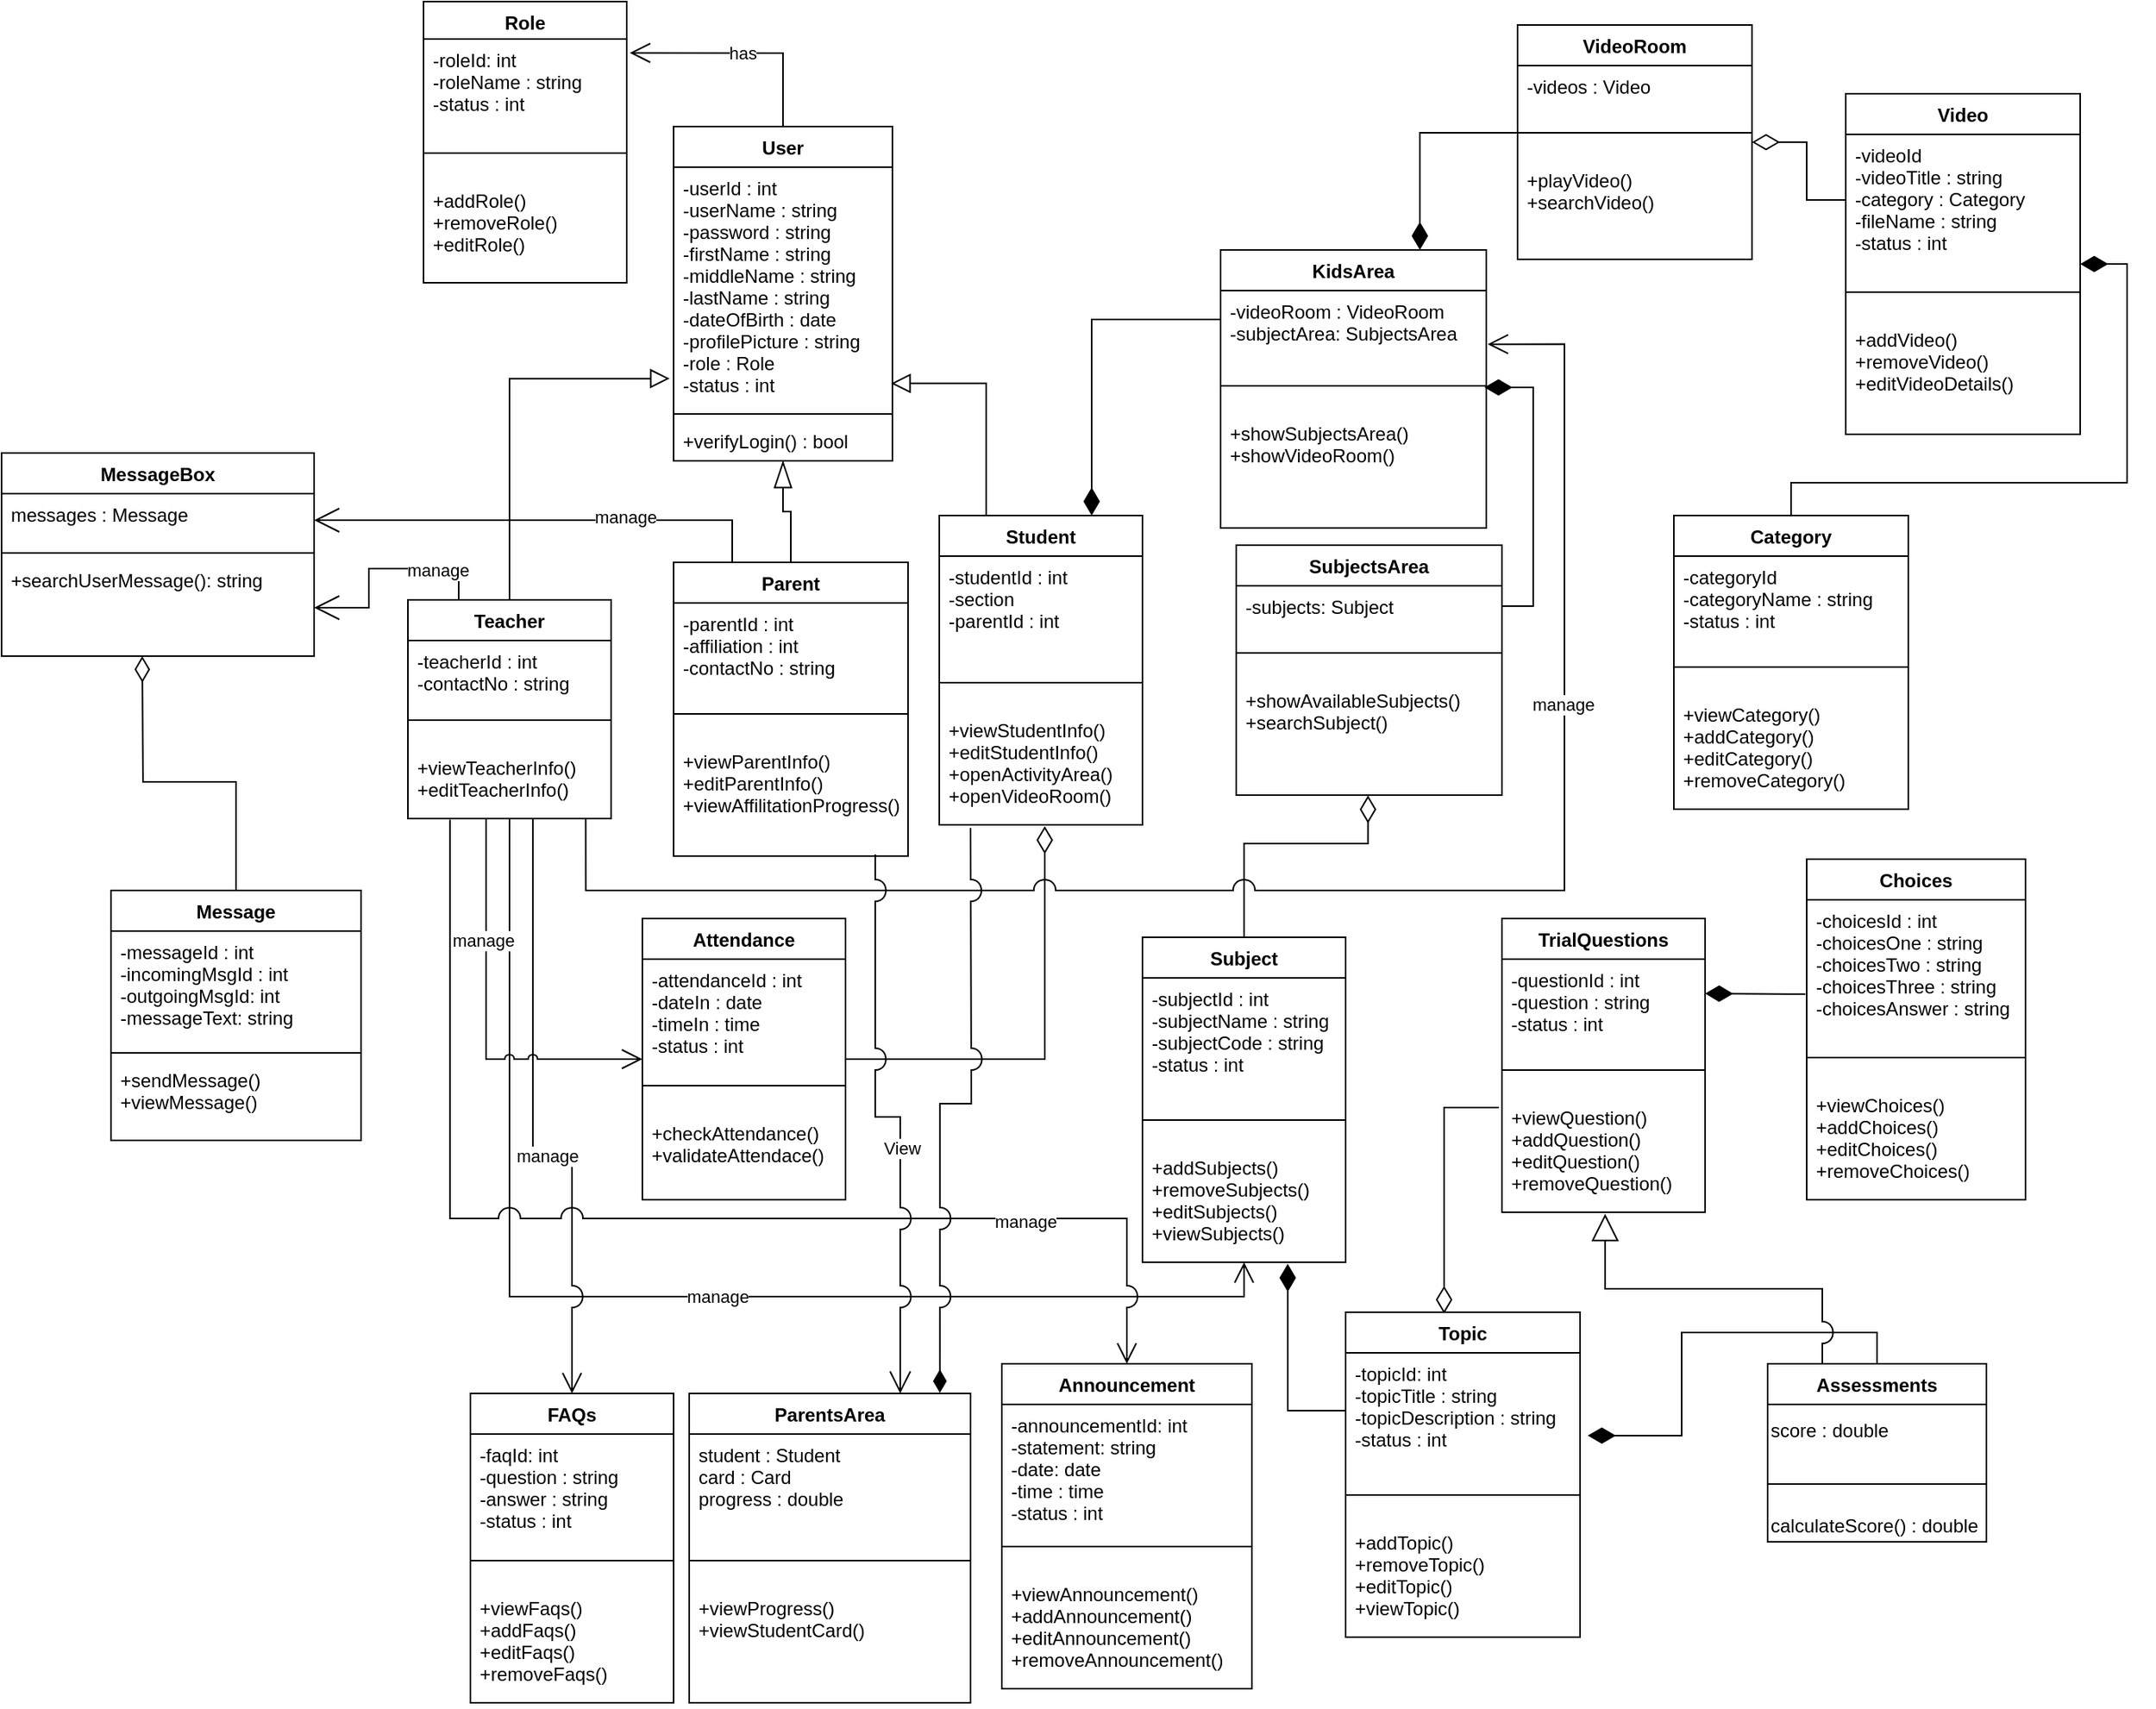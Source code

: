 <mxfile version="14.6.13" type="device" pages="16"><diagram id="5uX5G_4i_IJpJL7R7AJW" name="Class Diagram"><mxGraphModel dx="1776" dy="626" grid="1" gridSize="10" guides="1" tooltips="1" connect="1" arrows="1" fold="1" page="1" pageScale="1" pageWidth="850" pageHeight="1100" math="0" shadow="0"><root><mxCell id="0"/><mxCell id="1" parent="0"/><mxCell id="l2shzVazZ7YJ11BHIu87-14" style="rounded=0;orthogonalLoop=1;jettySize=auto;html=1;exitX=0.5;exitY=0;exitDx=0;exitDy=0;entryX=-0.018;entryY=0.879;entryDx=0;entryDy=0;entryPerimeter=0;endArrow=block;endFill=0;strokeWidth=1;edgeStyle=orthogonalEdgeStyle;elbow=vertical;targetPerimeterSpacing=0;endSize=10;" parent="1" source="l2shzVazZ7YJ11BHIu87-2" target="l2shzVazZ7YJ11BHIu87-7" edge="1"><mxGeometry relative="1" as="geometry"/></mxCell><mxCell id="QZ1ch_yKt4jv6psmLIeo-14" style="edgeStyle=orthogonalEdgeStyle;rounded=0;orthogonalLoop=1;jettySize=auto;html=1;exitX=0.25;exitY=0;exitDx=0;exitDy=0;endArrow=open;endFill=0;endSize=14;" parent="1" source="l2shzVazZ7YJ11BHIu87-2" target="QZ1ch_yKt4jv6psmLIeo-8" edge="1"><mxGeometry relative="1" as="geometry"/></mxCell><mxCell id="QZ1ch_yKt4jv6psmLIeo-16" value="manage" style="edgeLabel;html=1;align=center;verticalAlign=middle;resizable=0;points=[];" parent="QZ1ch_yKt4jv6psmLIeo-14" vertex="1" connectable="0"><mxGeometry x="-0.499" y="1" relative="1" as="geometry"><mxPoint x="1" as="offset"/></mxGeometry></mxCell><mxCell id="l2shzVazZ7YJ11BHIu87-2" value="Teacher" style="swimlane;fontStyle=1;align=center;verticalAlign=top;childLayout=stackLayout;horizontal=1;startSize=26;horizontalStack=0;resizeParent=1;resizeParentMax=0;resizeLast=0;collapsible=1;marginBottom=0;" parent="1" vertex="1"><mxGeometry x="10" y="394" width="130" height="140" as="geometry"/></mxCell><mxCell id="l2shzVazZ7YJ11BHIu87-15" value="-teacherId : int&#10;-contactNo : string" style="text;strokeColor=none;fillColor=none;align=left;verticalAlign=top;spacingLeft=4;spacingRight=4;overflow=hidden;rotatable=0;points=[[0,0.5],[1,0.5]];portConstraint=eastwest;glass=0;" parent="l2shzVazZ7YJ11BHIu87-2" vertex="1"><mxGeometry y="26" width="130" height="34" as="geometry"/></mxCell><mxCell id="l2shzVazZ7YJ11BHIu87-4" value="" style="line;strokeWidth=1;fillColor=none;align=left;verticalAlign=middle;spacingTop=-1;spacingLeft=3;spacingRight=3;rotatable=0;labelPosition=right;points=[];portConstraint=eastwest;" parent="l2shzVazZ7YJ11BHIu87-2" vertex="1"><mxGeometry y="60" width="130" height="34" as="geometry"/></mxCell><mxCell id="l2shzVazZ7YJ11BHIu87-5" value="+viewTeacherInfo()&#10;+editTeacherInfo()&#10;&#10;" style="text;strokeColor=none;fillColor=none;align=left;verticalAlign=top;spacingLeft=4;spacingRight=4;overflow=hidden;rotatable=0;points=[[0,0.5],[1,0.5]];portConstraint=eastwest;" parent="l2shzVazZ7YJ11BHIu87-2" vertex="1"><mxGeometry y="94" width="130" height="46" as="geometry"/></mxCell><mxCell id="l2shzVazZ7YJ11BHIu87-6" value="User" style="swimlane;fontStyle=1;align=center;verticalAlign=top;childLayout=stackLayout;horizontal=1;startSize=26;horizontalStack=0;resizeParent=1;resizeParentMax=0;resizeLast=0;collapsible=1;marginBottom=0;glass=0;swimlaneLine=1;" parent="1" vertex="1"><mxGeometry x="180" y="91" width="140" height="214" as="geometry"/></mxCell><mxCell id="l2shzVazZ7YJ11BHIu87-7" value="-userId : int&#10;-userName : string&#10;-password : string&#10;-firstName : string&#10;-middleName : string&#10;-lastName : string&#10;-dateOfBirth : date&#10;-profilePicture : string&#10;-role : Role&#10;-status : int&#10;&#10;" style="text;strokeColor=none;fillColor=none;align=left;verticalAlign=top;spacingLeft=4;spacingRight=4;overflow=hidden;rotatable=0;points=[[0,0.5],[1,0.5]];portConstraint=eastwest;" parent="l2shzVazZ7YJ11BHIu87-6" vertex="1"><mxGeometry y="26" width="140" height="154" as="geometry"/></mxCell><mxCell id="l2shzVazZ7YJ11BHIu87-8" value="" style="line;strokeWidth=1;fillColor=none;align=left;verticalAlign=middle;spacingTop=-1;spacingLeft=3;spacingRight=3;rotatable=0;labelPosition=right;points=[];portConstraint=eastwest;" parent="l2shzVazZ7YJ11BHIu87-6" vertex="1"><mxGeometry y="180" width="140" height="8" as="geometry"/></mxCell><mxCell id="ksvE4R5qYnqCPOk0m7nK-2" value="+verifyLogin() : bool" style="text;strokeColor=none;fillColor=none;align=left;verticalAlign=top;spacingLeft=4;spacingRight=4;overflow=hidden;rotatable=0;points=[[0,0.5],[1,0.5]];portConstraint=eastwest;" parent="l2shzVazZ7YJ11BHIu87-6" vertex="1"><mxGeometry y="188" width="140" height="26" as="geometry"/></mxCell><mxCell id="l2shzVazZ7YJ11BHIu87-21" style="edgeStyle=orthogonalEdgeStyle;rounded=0;orthogonalLoop=1;jettySize=auto;html=1;exitX=0.5;exitY=0;exitDx=0;exitDy=0;entryX=0.994;entryY=0.899;entryDx=0;entryDy=0;entryPerimeter=0;endArrow=block;endFill=0;endSize=10;targetPerimeterSpacing=0;strokeWidth=1;" parent="1" source="l2shzVazZ7YJ11BHIu87-16" target="l2shzVazZ7YJ11BHIu87-7" edge="1"><mxGeometry relative="1" as="geometry"><Array as="points"><mxPoint x="380" y="340"/><mxPoint x="380" y="255"/></Array></mxGeometry></mxCell><mxCell id="l2shzVazZ7YJ11BHIu87-16" value="Student" style="swimlane;fontStyle=1;align=center;verticalAlign=top;childLayout=stackLayout;horizontal=1;startSize=26;horizontalStack=0;resizeParent=1;resizeParentMax=0;resizeLast=0;collapsible=1;marginBottom=0;" parent="1" vertex="1"><mxGeometry x="350" y="340" width="130" height="198" as="geometry"/></mxCell><mxCell id="l2shzVazZ7YJ11BHIu87-17" value="-studentId : int&#10;-section&#10;-parentId : int" style="text;strokeColor=none;fillColor=none;align=left;verticalAlign=top;spacingLeft=4;spacingRight=4;overflow=hidden;rotatable=0;points=[[0,0.5],[1,0.5]];portConstraint=eastwest;glass=0;" parent="l2shzVazZ7YJ11BHIu87-16" vertex="1"><mxGeometry y="26" width="130" height="64" as="geometry"/></mxCell><mxCell id="l2shzVazZ7YJ11BHIu87-18" value="" style="line;strokeWidth=1;fillColor=none;align=left;verticalAlign=middle;spacingTop=-1;spacingLeft=3;spacingRight=3;rotatable=0;labelPosition=right;points=[];portConstraint=eastwest;" parent="l2shzVazZ7YJ11BHIu87-16" vertex="1"><mxGeometry y="90" width="130" height="34" as="geometry"/></mxCell><mxCell id="l2shzVazZ7YJ11BHIu87-19" value="+viewStudentInfo()&#10;+editStudentInfo()&#10;+openActivityArea()&#10;+openVideoRoom()" style="text;strokeColor=none;fillColor=none;align=left;verticalAlign=top;spacingLeft=4;spacingRight=4;overflow=hidden;rotatable=0;points=[[0,0.5],[1,0.5]];portConstraint=eastwest;" parent="l2shzVazZ7YJ11BHIu87-16" vertex="1"><mxGeometry y="124" width="130" height="74" as="geometry"/></mxCell><mxCell id="l2shzVazZ7YJ11BHIu87-28" style="edgeStyle=orthogonalEdgeStyle;rounded=0;orthogonalLoop=1;jettySize=auto;html=1;exitX=1;exitY=0.5;exitDx=0;exitDy=0;entryX=0.519;entryY=1.011;entryDx=0;entryDy=0;entryPerimeter=0;endArrow=diamondThin;endFill=0;endSize=15;targetPerimeterSpacing=0;strokeWidth=1;" parent="1" source="l2shzVazZ7YJ11BHIu87-22" target="l2shzVazZ7YJ11BHIu87-19" edge="1"><mxGeometry relative="1" as="geometry"/></mxCell><mxCell id="l2shzVazZ7YJ11BHIu87-22" value="Attendance" style="swimlane;fontStyle=1;align=center;verticalAlign=top;childLayout=stackLayout;horizontal=1;startSize=26;horizontalStack=0;resizeParent=1;resizeParentMax=0;resizeLast=0;collapsible=1;marginBottom=0;glass=0;rounded=0;shadow=0;" parent="1" vertex="1"><mxGeometry x="160" y="598" width="130" height="180" as="geometry"/></mxCell><mxCell id="l2shzVazZ7YJ11BHIu87-23" value="-attendanceId : int&#10;-dateIn : date&#10;-timeIn : time&#10;-status : int" style="text;strokeColor=none;fillColor=none;align=left;verticalAlign=top;spacingLeft=4;spacingRight=4;overflow=hidden;rotatable=0;points=[[0,0.5],[1,0.5]];portConstraint=eastwest;glass=0;" parent="l2shzVazZ7YJ11BHIu87-22" vertex="1"><mxGeometry y="26" width="130" height="64" as="geometry"/></mxCell><mxCell id="l2shzVazZ7YJ11BHIu87-24" value="" style="line;strokeWidth=1;fillColor=none;align=left;verticalAlign=middle;spacingTop=-1;spacingLeft=3;spacingRight=3;rotatable=0;labelPosition=right;points=[];portConstraint=eastwest;" parent="l2shzVazZ7YJ11BHIu87-22" vertex="1"><mxGeometry y="90" width="130" height="34" as="geometry"/></mxCell><mxCell id="l2shzVazZ7YJ11BHIu87-25" value="+checkAttendance()&#10;+validateAttendace()" style="text;strokeColor=none;align=left;verticalAlign=top;spacingLeft=4;spacingRight=4;overflow=hidden;rotatable=0;points=[[0,0.5],[1,0.5]];portConstraint=eastwest;" parent="l2shzVazZ7YJ11BHIu87-22" vertex="1"><mxGeometry y="124" width="130" height="56" as="geometry"/></mxCell><mxCell id="ksvE4R5qYnqCPOk0m7nK-3" style="edgeStyle=orthogonalEdgeStyle;rounded=0;orthogonalLoop=1;jettySize=auto;html=1;exitX=0;exitY=0.25;exitDx=0;exitDy=0;entryX=0.75;entryY=0;entryDx=0;entryDy=0;endArrow=diamondThin;endFill=1;endSize=15;" parent="1" source="l2shzVazZ7YJ11BHIu87-130" target="l2shzVazZ7YJ11BHIu87-16" edge="1"><mxGeometry relative="1" as="geometry"/></mxCell><mxCell id="l2shzVazZ7YJ11BHIu87-130" value="KidsArea" style="swimlane;fontStyle=1;align=center;verticalAlign=top;childLayout=stackLayout;horizontal=1;startSize=26;horizontalStack=0;resizeParent=1;resizeParentMax=0;resizeLast=0;collapsible=1;marginBottom=0;" parent="1" vertex="1"><mxGeometry x="530" y="170" width="170" height="178" as="geometry"/></mxCell><mxCell id="MqdTRZ-1pNNNCZO4oMYO-29" value="-videoRoom : VideoRoom&#10;-subjectArea: SubjectsArea" style="text;strokeColor=none;fillColor=none;align=left;verticalAlign=top;spacingLeft=4;spacingRight=4;overflow=hidden;rotatable=0;points=[[0,0.5],[1,0.5]];portConstraint=eastwest;" parent="l2shzVazZ7YJ11BHIu87-130" vertex="1"><mxGeometry y="26" width="170" height="44" as="geometry"/></mxCell><mxCell id="l2shzVazZ7YJ11BHIu87-132" value="" style="line;strokeWidth=1;fillColor=none;align=left;verticalAlign=middle;spacingTop=-1;spacingLeft=3;spacingRight=3;rotatable=0;labelPosition=right;points=[];portConstraint=eastwest;" parent="l2shzVazZ7YJ11BHIu87-130" vertex="1"><mxGeometry y="70" width="170" height="34" as="geometry"/></mxCell><mxCell id="l2shzVazZ7YJ11BHIu87-133" value="+showSubjectsArea()&#10;+showVideoRoom()" style="text;strokeColor=none;fillColor=none;align=left;verticalAlign=top;spacingLeft=4;spacingRight=4;overflow=hidden;rotatable=0;points=[[0,0.5],[1,0.5]];portConstraint=eastwest;" parent="l2shzVazZ7YJ11BHIu87-130" vertex="1"><mxGeometry y="104" width="170" height="74" as="geometry"/></mxCell><mxCell id="l2shzVazZ7YJ11BHIu87-141" style="edgeStyle=orthogonalEdgeStyle;rounded=0;orthogonalLoop=1;jettySize=auto;html=1;exitX=0.5;exitY=0;exitDx=0;exitDy=0;endArrow=diamondThin;endFill=1;endSize=15;targetPerimeterSpacing=0;strokeWidth=1;entryX=1.033;entryY=0.716;entryDx=0;entryDy=0;entryPerimeter=0;" parent="1" source="l2shzVazZ7YJ11BHIu87-135" target="MqdTRZ-1pNNNCZO4oMYO-2" edge="1"><mxGeometry relative="1" as="geometry"><mxPoint x="740" y="510" as="targetPoint"/></mxGeometry></mxCell><mxCell id="ksvE4R5qYnqCPOk0m7nK-69" style="edgeStyle=elbowEdgeStyle;rounded=0;jumpStyle=arc;jumpSize=14;orthogonalLoop=1;jettySize=auto;elbow=vertical;html=1;exitX=0.25;exitY=0;exitDx=0;exitDy=0;shadow=0;startArrow=none;startFill=0;endArrow=block;endFill=0;endSize=15;entryX=0.508;entryY=1.014;entryDx=0;entryDy=0;entryPerimeter=0;" parent="1" source="l2shzVazZ7YJ11BHIu87-135" target="l2shzVazZ7YJ11BHIu87-140" edge="1"><mxGeometry relative="1" as="geometry"><mxPoint x="740" y="500" as="targetPoint"/></mxGeometry></mxCell><mxCell id="l2shzVazZ7YJ11BHIu87-135" value="Assessments" style="swimlane;fontStyle=1;align=center;verticalAlign=top;childLayout=stackLayout;horizontal=1;startSize=26;horizontalStack=0;resizeParent=1;resizeParentMax=0;resizeLast=0;collapsible=1;marginBottom=0;" parent="1" vertex="1"><mxGeometry x="880" y="883" width="140" height="114" as="geometry"/></mxCell><mxCell id="vEuTABmaNrd59tyOcXCZ-1" value="score : double" style="text;html=1;strokeColor=none;fillColor=none;align=left;verticalAlign=middle;whiteSpace=wrap;rounded=0;" parent="l2shzVazZ7YJ11BHIu87-135" vertex="1"><mxGeometry y="26" width="140" height="34" as="geometry"/></mxCell><mxCell id="l2shzVazZ7YJ11BHIu87-136" value="" style="line;strokeWidth=1;fillColor=none;align=left;verticalAlign=middle;spacingTop=-1;spacingLeft=3;spacingRight=3;rotatable=0;labelPosition=right;points=[];portConstraint=eastwest;" parent="l2shzVazZ7YJ11BHIu87-135" vertex="1"><mxGeometry y="60" width="140" height="34" as="geometry"/></mxCell><mxCell id="vEuTABmaNrd59tyOcXCZ-2" value="calculateScore() : double" style="text;html=1;strokeColor=none;fillColor=none;align=left;verticalAlign=middle;whiteSpace=wrap;rounded=0;" parent="l2shzVazZ7YJ11BHIu87-135" vertex="1"><mxGeometry y="94" width="140" height="20" as="geometry"/></mxCell><mxCell id="l2shzVazZ7YJ11BHIu87-143" style="edgeStyle=orthogonalEdgeStyle;rounded=0;orthogonalLoop=1;jettySize=auto;html=1;exitX=-0.015;exitY=0.095;exitDx=0;exitDy=0;entryX=0.42;entryY=0.005;entryDx=0;entryDy=0;endArrow=diamondThin;endFill=0;endSize=15;targetPerimeterSpacing=0;strokeWidth=1;exitPerimeter=0;entryPerimeter=0;" parent="1" source="l2shzVazZ7YJ11BHIu87-140" target="MqdTRZ-1pNNNCZO4oMYO-1" edge="1"><mxGeometry relative="1" as="geometry"/></mxCell><mxCell id="l2shzVazZ7YJ11BHIu87-138" value="TrialQuestions" style="swimlane;fontStyle=1;align=center;verticalAlign=top;childLayout=stackLayout;horizontal=1;startSize=26;horizontalStack=0;resizeParent=1;resizeParentMax=0;resizeLast=0;collapsible=1;marginBottom=0;" parent="1" vertex="1"><mxGeometry x="710" y="598" width="130" height="188" as="geometry"/></mxCell><mxCell id="ksvE4R5qYnqCPOk0m7nK-34" value="-questionId : int&#10;-question : string&#10;-status : int" style="text;strokeColor=none;fillColor=none;align=left;verticalAlign=top;spacingLeft=4;spacingRight=4;overflow=hidden;rotatable=0;points=[[0,0.5],[1,0.5]];portConstraint=eastwest;" parent="l2shzVazZ7YJ11BHIu87-138" vertex="1"><mxGeometry y="26" width="130" height="54" as="geometry"/></mxCell><mxCell id="l2shzVazZ7YJ11BHIu87-139" value="" style="line;strokeWidth=1;fillColor=none;align=left;verticalAlign=middle;spacingTop=-1;spacingLeft=3;spacingRight=3;rotatable=0;labelPosition=right;points=[];portConstraint=eastwest;" parent="l2shzVazZ7YJ11BHIu87-138" vertex="1"><mxGeometry y="80" width="130" height="34" as="geometry"/></mxCell><mxCell id="l2shzVazZ7YJ11BHIu87-140" value="+viewQuestion()&#10;+addQuestion()&#10;+editQuestion()&#10;+removeQuestion()" style="text;strokeColor=none;fillColor=none;align=left;verticalAlign=top;spacingLeft=4;spacingRight=4;overflow=hidden;rotatable=0;points=[[0,0.5],[1,0.5]];portConstraint=eastwest;" parent="l2shzVazZ7YJ11BHIu87-138" vertex="1"><mxGeometry y="114" width="130" height="74" as="geometry"/></mxCell><mxCell id="l2shzVazZ7YJ11BHIu87-150" style="edgeStyle=orthogonalEdgeStyle;rounded=0;orthogonalLoop=1;jettySize=auto;html=1;endArrow=diamondThin;endFill=0;endSize=15;targetPerimeterSpacing=0;strokeWidth=1;entryX=0.496;entryY=1.002;entryDx=0;entryDy=0;entryPerimeter=0;" parent="1" source="l2shzVazZ7YJ11BHIu87-145" target="7jOM68uACjmauNZooH9I-4" edge="1"><mxGeometry relative="1" as="geometry"><mxPoint x="510" y="180" as="targetPoint"/><Array as="points"><mxPoint x="545" y="550"/><mxPoint x="624" y="550"/></Array></mxGeometry></mxCell><mxCell id="l2shzVazZ7YJ11BHIu87-145" value="Subject" style="swimlane;fontStyle=1;align=center;verticalAlign=top;childLayout=stackLayout;horizontal=1;startSize=26;horizontalStack=0;resizeParent=1;resizeParentMax=0;resizeLast=0;collapsible=1;marginBottom=0;" parent="1" vertex="1"><mxGeometry x="480" y="610" width="130" height="208" as="geometry"/></mxCell><mxCell id="ksvE4R5qYnqCPOk0m7nK-32" value="-subjectId : int&#10;-subjectName : string&#10;-subjectCode : string&#10;-status : int&#10;" style="text;strokeColor=none;fillColor=none;align=left;verticalAlign=top;spacingLeft=4;spacingRight=4;overflow=hidden;rotatable=0;points=[[0,0.5],[1,0.5]];portConstraint=eastwest;" parent="l2shzVazZ7YJ11BHIu87-145" vertex="1"><mxGeometry y="26" width="130" height="74" as="geometry"/></mxCell><mxCell id="l2shzVazZ7YJ11BHIu87-146" value="" style="line;strokeWidth=1;fillColor=none;align=left;verticalAlign=middle;spacingTop=-1;spacingLeft=3;spacingRight=3;rotatable=0;labelPosition=right;points=[];portConstraint=eastwest;" parent="l2shzVazZ7YJ11BHIu87-145" vertex="1"><mxGeometry y="100" width="130" height="34" as="geometry"/></mxCell><mxCell id="l2shzVazZ7YJ11BHIu87-147" value="+addSubjects()&#10;+removeSubjects()&#10;+editSubjects()&#10;+viewSubjects()" style="text;strokeColor=none;fillColor=none;align=left;verticalAlign=top;spacingLeft=4;spacingRight=4;overflow=hidden;rotatable=0;points=[[0,0.5],[1,0.5]];portConstraint=eastwest;" parent="l2shzVazZ7YJ11BHIu87-145" vertex="1"><mxGeometry y="134" width="130" height="74" as="geometry"/></mxCell><mxCell id="ksvE4R5qYnqCPOk0m7nK-6" style="edgeStyle=elbowEdgeStyle;rounded=0;orthogonalLoop=1;jettySize=auto;elbow=vertical;html=1;endArrow=none;endFill=0;endSize=16;startArrow=open;startFill=0;targetPerimeterSpacing=0;sourcePerimeterSpacing=0;startSize=11;" parent="1" source="l2shzVazZ7YJ11BHIu87-147" target="l2shzVazZ7YJ11BHIu87-5" edge="1"><mxGeometry relative="1" as="geometry"><mxPoint x="25" y="530" as="targetPoint"/><mxPoint x="558" y="610" as="sourcePoint"/><Array as="points"><mxPoint x="380" y="840"/><mxPoint x="470" y="830"/><mxPoint x="20" y="820"/><mxPoint x="290" y="820"/><mxPoint x="290" y="770"/><mxPoint x="421" y="750"/><mxPoint x="361" y="740"/><mxPoint x="351" y="820"/><mxPoint x="351" y="700"/><mxPoint x="271" y="480"/></Array></mxGeometry></mxCell><mxCell id="7jOM68uACjmauNZooH9I-9" value="manage" style="edgeLabel;html=1;align=center;verticalAlign=middle;resizable=0;points=[];" parent="ksvE4R5qYnqCPOk0m7nK-6" vertex="1" connectable="0"><mxGeometry x="-0.099" relative="1" as="geometry"><mxPoint as="offset"/></mxGeometry></mxCell><mxCell id="ksvE4R5qYnqCPOk0m7nK-22" value="Role" style="swimlane;fontStyle=1;align=center;verticalAlign=top;childLayout=stackLayout;horizontal=1;startSize=24;horizontalStack=0;resizeParent=1;resizeParentMax=0;resizeLast=0;collapsible=1;marginBottom=0;" parent="1" vertex="1"><mxGeometry x="20" y="11" width="130" height="180" as="geometry"/></mxCell><mxCell id="ksvE4R5qYnqCPOk0m7nK-25" value="-roleId: int&#10;-roleName : string&#10;-status : int" style="text;strokeColor=none;fillColor=none;align=left;verticalAlign=top;spacingLeft=4;spacingRight=4;overflow=hidden;rotatable=0;points=[[0,0.5],[1,0.5]];portConstraint=eastwest;" parent="ksvE4R5qYnqCPOk0m7nK-22" vertex="1"><mxGeometry y="24" width="130" height="56" as="geometry"/></mxCell><mxCell id="ksvE4R5qYnqCPOk0m7nK-23" value="" style="line;strokeWidth=1;fillColor=none;align=left;verticalAlign=middle;spacingTop=-1;spacingLeft=3;spacingRight=3;rotatable=0;labelPosition=right;points=[];portConstraint=eastwest;" parent="ksvE4R5qYnqCPOk0m7nK-22" vertex="1"><mxGeometry y="80" width="130" height="34" as="geometry"/></mxCell><mxCell id="ksvE4R5qYnqCPOk0m7nK-24" value="+addRole()&#10;+removeRole()&#10;+editRole()" style="text;strokeColor=none;fillColor=none;align=left;verticalAlign=top;spacingLeft=4;spacingRight=4;overflow=hidden;rotatable=0;points=[[0,0.5],[1,0.5]];portConstraint=eastwest;" parent="ksvE4R5qYnqCPOk0m7nK-22" vertex="1"><mxGeometry y="114" width="130" height="66" as="geometry"/></mxCell><mxCell id="ksvE4R5qYnqCPOk0m7nK-29" value="has" style="edgeStyle=elbowEdgeStyle;rounded=0;orthogonalLoop=1;jettySize=auto;elbow=vertical;html=1;entryX=0.5;entryY=0;entryDx=0;entryDy=0;endArrow=none;endFill=0;endSize=15;startArrow=open;startFill=0;startSize=11;exitX=1.015;exitY=0.158;exitDx=0;exitDy=0;exitPerimeter=0;" parent="1" source="ksvE4R5qYnqCPOk0m7nK-25" target="l2shzVazZ7YJ11BHIu87-6" edge="1"><mxGeometry relative="1" as="geometry"><Array as="points"><mxPoint x="210" y="44"/></Array><mxPoint x="170" y="63" as="sourcePoint"/></mxGeometry></mxCell><mxCell id="ksvE4R5qYnqCPOk0m7nK-40" style="edgeStyle=elbowEdgeStyle;rounded=0;orthogonalLoop=1;jettySize=auto;elbow=vertical;html=1;exitX=0.5;exitY=0;exitDx=0;exitDy=0;endArrow=blockThin;endFill=0;endSize=15;" parent="1" source="ksvE4R5qYnqCPOk0m7nK-36" target="ksvE4R5qYnqCPOk0m7nK-2" edge="1"><mxGeometry relative="1" as="geometry"/></mxCell><mxCell id="ksvE4R5qYnqCPOk0m7nK-45" value="Choices" style="swimlane;fontStyle=1;align=center;verticalAlign=top;childLayout=stackLayout;horizontal=1;startSize=26;horizontalStack=0;resizeParent=1;resizeParentMax=0;resizeLast=0;collapsible=1;marginBottom=0;" parent="1" vertex="1"><mxGeometry x="905" y="560" width="140" height="218" as="geometry"/></mxCell><mxCell id="ksvE4R5qYnqCPOk0m7nK-46" value="-choicesId : int&#10;-choicesOne : string&#10;-choicesTwo : string&#10;-choicesThree : string&#10;-choicesAnswer : string" style="text;strokeColor=none;fillColor=none;align=left;verticalAlign=top;spacingLeft=4;spacingRight=4;overflow=hidden;rotatable=0;points=[[0,0.5],[1,0.5]];portConstraint=eastwest;" parent="ksvE4R5qYnqCPOk0m7nK-45" vertex="1"><mxGeometry y="26" width="140" height="84" as="geometry"/></mxCell><mxCell id="ksvE4R5qYnqCPOk0m7nK-47" value="" style="line;strokeWidth=1;fillColor=none;align=left;verticalAlign=middle;spacingTop=-1;spacingLeft=3;spacingRight=3;rotatable=0;labelPosition=right;points=[];portConstraint=eastwest;" parent="ksvE4R5qYnqCPOk0m7nK-45" vertex="1"><mxGeometry y="110" width="140" height="34" as="geometry"/></mxCell><mxCell id="ksvE4R5qYnqCPOk0m7nK-48" value="+viewChoices()&#10;+addChoices()&#10;+editChoices()&#10;+removeChoices()" style="text;strokeColor=none;fillColor=none;align=left;verticalAlign=top;spacingLeft=4;spacingRight=4;overflow=hidden;rotatable=0;points=[[0,0.5],[1,0.5]];portConstraint=eastwest;" parent="ksvE4R5qYnqCPOk0m7nK-45" vertex="1"><mxGeometry y="144" width="140" height="74" as="geometry"/></mxCell><mxCell id="ksvE4R5qYnqCPOk0m7nK-49" style="edgeStyle=elbowEdgeStyle;rounded=0;orthogonalLoop=1;jettySize=auto;elbow=vertical;html=1;endArrow=diamondThin;endFill=1;endSize=15;exitX=-0.006;exitY=0.719;exitDx=0;exitDy=0;exitPerimeter=0;" parent="1" source="ksvE4R5qYnqCPOk0m7nK-46" edge="1"><mxGeometry relative="1" as="geometry"><mxPoint x="910" y="643" as="sourcePoint"/><mxPoint x="840" y="646" as="targetPoint"/><Array as="points"><mxPoint x="870" y="646"/><mxPoint x="880" y="658"/><mxPoint x="850" y="610"/></Array></mxGeometry></mxCell><mxCell id="ksvE4R5qYnqCPOk0m7nK-64" style="edgeStyle=elbowEdgeStyle;rounded=0;orthogonalLoop=1;jettySize=auto;elbow=vertical;html=1;exitX=0.5;exitY=0;exitDx=0;exitDy=0;endArrow=none;endFill=0;endSize=15;startArrow=open;startFill=0;jumpStyle=arc;jumpSize=14;startSize=11;entryX=0.615;entryY=1.005;entryDx=0;entryDy=0;entryPerimeter=0;" parent="1" source="ksvE4R5qYnqCPOk0m7nK-54" target="l2shzVazZ7YJ11BHIu87-5" edge="1"><mxGeometry relative="1" as="geometry"><Array as="points"><mxPoint x="100" y="750"/><mxPoint x="90" y="640"/><mxPoint x="115" y="665"/></Array><mxPoint x="125" y="890" as="sourcePoint"/><mxPoint x="90" y="554.0" as="targetPoint"/></mxGeometry></mxCell><mxCell id="ksvE4R5qYnqCPOk0m7nK-67" value="manage" style="edgeLabel;html=1;align=center;verticalAlign=middle;resizable=0;points=[];" parent="ksvE4R5qYnqCPOk0m7nK-64" vertex="1" connectable="0"><mxGeometry x="-0.142" relative="1" as="geometry"><mxPoint as="offset"/></mxGeometry></mxCell><mxCell id="ksvE4R5qYnqCPOk0m7nK-54" value="FAQs" style="swimlane;fontStyle=1;align=center;verticalAlign=top;childLayout=stackLayout;horizontal=1;startSize=26;horizontalStack=0;resizeParent=1;resizeParentMax=0;resizeLast=0;collapsible=1;marginBottom=0;" parent="1" vertex="1"><mxGeometry x="50" y="902" width="130" height="198" as="geometry"/></mxCell><mxCell id="ksvE4R5qYnqCPOk0m7nK-55" value="-faqId: int&#10;-question : string&#10;-answer : string&#10;-status : int" style="text;strokeColor=none;fillColor=none;align=left;verticalAlign=top;spacingLeft=4;spacingRight=4;overflow=hidden;rotatable=0;points=[[0,0.5],[1,0.5]];portConstraint=eastwest;" parent="ksvE4R5qYnqCPOk0m7nK-54" vertex="1"><mxGeometry y="26" width="130" height="64" as="geometry"/></mxCell><mxCell id="ksvE4R5qYnqCPOk0m7nK-56" value="" style="line;strokeWidth=1;fillColor=none;align=left;verticalAlign=middle;spacingTop=-1;spacingLeft=3;spacingRight=3;rotatable=0;labelPosition=right;points=[];portConstraint=eastwest;" parent="ksvE4R5qYnqCPOk0m7nK-54" vertex="1"><mxGeometry y="90" width="130" height="34" as="geometry"/></mxCell><mxCell id="ksvE4R5qYnqCPOk0m7nK-57" value="+viewFaqs()&#10;+addFaqs()&#10;+editFaqs()&#10;+removeFaqs()" style="text;strokeColor=none;fillColor=none;align=left;verticalAlign=top;spacingLeft=4;spacingRight=4;overflow=hidden;rotatable=0;points=[[0,0.5],[1,0.5]];portConstraint=eastwest;" parent="ksvE4R5qYnqCPOk0m7nK-54" vertex="1"><mxGeometry y="124" width="130" height="74" as="geometry"/></mxCell><mxCell id="ksvE4R5qYnqCPOk0m7nK-66" style="edgeStyle=elbowEdgeStyle;rounded=0;orthogonalLoop=1;jettySize=auto;elbow=vertical;html=1;exitX=0.5;exitY=0;exitDx=0;exitDy=0;entryX=0.207;entryY=1.017;entryDx=0;entryDy=0;entryPerimeter=0;endArrow=none;endFill=0;endSize=12;startArrow=open;startFill=0;jumpStyle=arc;shadow=0;jumpSize=14;startSize=11;" parent="1" source="ksvE4R5qYnqCPOk0m7nK-58" target="l2shzVazZ7YJ11BHIu87-5" edge="1"><mxGeometry relative="1" as="geometry"><Array as="points"><mxPoint x="250" y="790"/><mxPoint x="260" y="750"/><mxPoint x="210" y="700"/></Array></mxGeometry></mxCell><mxCell id="ksvE4R5qYnqCPOk0m7nK-68" value="manage" style="edgeLabel;html=1;align=center;verticalAlign=middle;resizable=0;points=[];" parent="ksvE4R5qYnqCPOk0m7nK-66" vertex="1" connectable="0"><mxGeometry x="-0.594" y="2" relative="1" as="geometry"><mxPoint as="offset"/></mxGeometry></mxCell><mxCell id="ksvE4R5qYnqCPOk0m7nK-58" value="Announcement" style="swimlane;fontStyle=1;align=center;verticalAlign=top;childLayout=stackLayout;horizontal=1;startSize=26;horizontalStack=0;resizeParent=1;resizeParentMax=0;resizeLast=0;collapsible=1;marginBottom=0;" parent="1" vertex="1"><mxGeometry x="390" y="883" width="160" height="208" as="geometry"/></mxCell><mxCell id="ksvE4R5qYnqCPOk0m7nK-59" value="-announcementId: int&#10;-statement: string&#10;-date: date&#10;-time : time&#10;-status : int" style="text;strokeColor=none;fillColor=none;align=left;verticalAlign=top;spacingLeft=4;spacingRight=4;overflow=hidden;rotatable=0;points=[[0,0.5],[1,0.5]];portConstraint=eastwest;" parent="ksvE4R5qYnqCPOk0m7nK-58" vertex="1"><mxGeometry y="26" width="160" height="74" as="geometry"/></mxCell><mxCell id="ksvE4R5qYnqCPOk0m7nK-60" value="" style="line;strokeWidth=1;fillColor=none;align=left;verticalAlign=middle;spacingTop=-1;spacingLeft=3;spacingRight=3;rotatable=0;labelPosition=right;points=[];portConstraint=eastwest;" parent="ksvE4R5qYnqCPOk0m7nK-58" vertex="1"><mxGeometry y="100" width="160" height="34" as="geometry"/></mxCell><mxCell id="ksvE4R5qYnqCPOk0m7nK-61" value="+viewAnnouncement()&#10;+addAnnouncement()&#10;+editAnnouncement()&#10;+removeAnnouncement()" style="text;strokeColor=none;fillColor=none;align=left;verticalAlign=top;spacingLeft=4;spacingRight=4;overflow=hidden;rotatable=0;points=[[0,0.5],[1,0.5]];portConstraint=eastwest;" parent="ksvE4R5qYnqCPOk0m7nK-58" vertex="1"><mxGeometry y="134" width="160" height="74" as="geometry"/></mxCell><mxCell id="MqdTRZ-1pNNNCZO4oMYO-1" value="Topic" style="swimlane;fontStyle=1;align=center;verticalAlign=top;childLayout=stackLayout;horizontal=1;startSize=26;horizontalStack=0;resizeParent=1;resizeParentMax=0;resizeLast=0;collapsible=1;marginBottom=0;" parent="1" vertex="1"><mxGeometry x="610" y="850" width="150" height="208" as="geometry"/></mxCell><mxCell id="MqdTRZ-1pNNNCZO4oMYO-2" value="-topicId: int&#10;-topicTitle : string&#10;-topicDescription : string&#10;-status : int&#10;" style="text;strokeColor=none;fillColor=none;align=left;verticalAlign=top;spacingLeft=4;spacingRight=4;overflow=hidden;rotatable=0;points=[[0,0.5],[1,0.5]];portConstraint=eastwest;" parent="MqdTRZ-1pNNNCZO4oMYO-1" vertex="1"><mxGeometry y="26" width="150" height="74" as="geometry"/></mxCell><mxCell id="MqdTRZ-1pNNNCZO4oMYO-3" value="" style="line;strokeWidth=1;fillColor=none;align=left;verticalAlign=middle;spacingTop=-1;spacingLeft=3;spacingRight=3;rotatable=0;labelPosition=right;points=[];portConstraint=eastwest;" parent="MqdTRZ-1pNNNCZO4oMYO-1" vertex="1"><mxGeometry y="100" width="150" height="34" as="geometry"/></mxCell><mxCell id="MqdTRZ-1pNNNCZO4oMYO-4" value="+addTopic()&#10;+removeTopic()&#10;+editTopic()&#10;+viewTopic()" style="text;strokeColor=none;fillColor=none;align=left;verticalAlign=top;spacingLeft=4;spacingRight=4;overflow=hidden;rotatable=0;points=[[0,0.5],[1,0.5]];portConstraint=eastwest;" parent="MqdTRZ-1pNNNCZO4oMYO-1" vertex="1"><mxGeometry y="134" width="150" height="74" as="geometry"/></mxCell><mxCell id="MqdTRZ-1pNNNCZO4oMYO-5" style="edgeStyle=orthogonalEdgeStyle;rounded=0;orthogonalLoop=1;jettySize=auto;html=1;exitX=0;exitY=0.5;exitDx=0;exitDy=0;entryX=0.715;entryY=1.014;entryDx=0;entryDy=0;entryPerimeter=0;endArrow=diamondThin;endFill=1;endSize=15;" parent="1" source="MqdTRZ-1pNNNCZO4oMYO-2" target="l2shzVazZ7YJ11BHIu87-147" edge="1"><mxGeometry relative="1" as="geometry"/></mxCell><mxCell id="MqdTRZ-1pNNNCZO4oMYO-28" style="edgeStyle=orthogonalEdgeStyle;rounded=0;orthogonalLoop=1;jettySize=auto;html=1;endArrow=diamondThin;endFill=1;startSize=8;endSize=15;sourcePerimeterSpacing=0;targetPerimeterSpacing=0;entryX=0.75;entryY=0;entryDx=0;entryDy=0;exitX=0;exitY=0.5;exitDx=0;exitDy=0;exitPerimeter=0;" parent="1" source="MqdTRZ-1pNNNCZO4oMYO-11" target="l2shzVazZ7YJ11BHIu87-130" edge="1"><mxGeometry relative="1" as="geometry"><mxPoint x="615" y="150" as="targetPoint"/></mxGeometry></mxCell><mxCell id="MqdTRZ-1pNNNCZO4oMYO-10" value="VideoRoom" style="swimlane;fontStyle=1;align=center;verticalAlign=top;childLayout=stackLayout;horizontal=1;startSize=26;horizontalStack=0;resizeParent=1;resizeParentMax=0;resizeLast=0;collapsible=1;marginBottom=0;" parent="1" vertex="1"><mxGeometry x="720" y="26" width="150" height="150" as="geometry"/></mxCell><mxCell id="MqdTRZ-1pNNNCZO4oMYO-22" value="-videos : Video" style="text;strokeColor=none;fillColor=none;align=left;verticalAlign=top;spacingLeft=4;spacingRight=4;overflow=hidden;rotatable=0;points=[[0,0.5],[1,0.5]];portConstraint=eastwest;" parent="MqdTRZ-1pNNNCZO4oMYO-10" vertex="1"><mxGeometry y="26" width="150" height="26" as="geometry"/></mxCell><mxCell id="MqdTRZ-1pNNNCZO4oMYO-11" value="" style="line;strokeWidth=1;fillColor=none;align=left;verticalAlign=middle;spacingTop=-1;spacingLeft=3;spacingRight=3;rotatable=0;labelPosition=right;points=[];portConstraint=eastwest;" parent="MqdTRZ-1pNNNCZO4oMYO-10" vertex="1"><mxGeometry y="52" width="150" height="34" as="geometry"/></mxCell><mxCell id="MqdTRZ-1pNNNCZO4oMYO-12" value="+playVideo()&#10;+searchVideo()" style="text;strokeColor=none;fillColor=none;align=left;verticalAlign=top;spacingLeft=4;spacingRight=4;overflow=hidden;rotatable=0;points=[[0,0.5],[1,0.5]];portConstraint=eastwest;" parent="MqdTRZ-1pNNNCZO4oMYO-10" vertex="1"><mxGeometry y="86" width="150" height="64" as="geometry"/></mxCell><mxCell id="MqdTRZ-1pNNNCZO4oMYO-17" style="edgeStyle=orthogonalEdgeStyle;rounded=0;orthogonalLoop=1;jettySize=auto;html=1;exitX=0.5;exitY=0;exitDx=0;exitDy=0;entryX=1;entryY=0.5;entryDx=0;entryDy=0;startSize=8;endSize=15;sourcePerimeterSpacing=0;targetPerimeterSpacing=0;endArrow=diamondThin;endFill=1;" parent="1" source="MqdTRZ-1pNNNCZO4oMYO-14" target="MqdTRZ-1pNNNCZO4oMYO-23" edge="1"><mxGeometry relative="1" as="geometry"/></mxCell><mxCell id="MqdTRZ-1pNNNCZO4oMYO-14" value="Category" style="swimlane;fontStyle=1;align=center;verticalAlign=top;childLayout=stackLayout;horizontal=1;startSize=26;horizontalStack=0;resizeParent=1;resizeParentMax=0;resizeLast=0;collapsible=1;marginBottom=0;" parent="1" vertex="1"><mxGeometry x="820" y="340" width="150" height="188" as="geometry"/></mxCell><mxCell id="MqdTRZ-1pNNNCZO4oMYO-19" value="-categoryId&#10;-categoryName : string&#10;-status : int" style="text;strokeColor=none;fillColor=none;align=left;verticalAlign=top;spacingLeft=4;spacingRight=4;overflow=hidden;rotatable=0;points=[[0,0.5],[1,0.5]];portConstraint=eastwest;" parent="MqdTRZ-1pNNNCZO4oMYO-14" vertex="1"><mxGeometry y="26" width="150" height="54" as="geometry"/></mxCell><mxCell id="MqdTRZ-1pNNNCZO4oMYO-15" value="" style="line;strokeWidth=1;fillColor=none;align=left;verticalAlign=middle;spacingTop=-1;spacingLeft=3;spacingRight=3;rotatable=0;labelPosition=right;points=[];portConstraint=eastwest;" parent="MqdTRZ-1pNNNCZO4oMYO-14" vertex="1"><mxGeometry y="80" width="150" height="34" as="geometry"/></mxCell><mxCell id="MqdTRZ-1pNNNCZO4oMYO-16" value="+viewCategory()&#10;+addCategory()&#10;+editCategory()&#10;+removeCategory()" style="text;strokeColor=none;fillColor=none;align=left;verticalAlign=top;spacingLeft=4;spacingRight=4;overflow=hidden;rotatable=0;points=[[0,0.5],[1,0.5]];portConstraint=eastwest;" parent="MqdTRZ-1pNNNCZO4oMYO-14" vertex="1"><mxGeometry y="114" width="150" height="74" as="geometry"/></mxCell><mxCell id="MqdTRZ-1pNNNCZO4oMYO-23" value="Video" style="swimlane;fontStyle=1;align=center;verticalAlign=top;childLayout=stackLayout;horizontal=1;startSize=26;horizontalStack=0;resizeParent=1;resizeParentMax=0;resizeLast=0;collapsible=1;marginBottom=0;" parent="1" vertex="1"><mxGeometry x="930" y="70" width="150" height="218" as="geometry"/></mxCell><mxCell id="MqdTRZ-1pNNNCZO4oMYO-24" value="-videoId&#10;-videoTitle : string&#10;-category : Category&#10;-fileName : string&#10;-status : int" style="text;strokeColor=none;fillColor=none;align=left;verticalAlign=top;spacingLeft=4;spacingRight=4;overflow=hidden;rotatable=0;points=[[0,0.5],[1,0.5]];portConstraint=eastwest;" parent="MqdTRZ-1pNNNCZO4oMYO-23" vertex="1"><mxGeometry y="26" width="150" height="84" as="geometry"/></mxCell><mxCell id="MqdTRZ-1pNNNCZO4oMYO-25" value="" style="line;strokeWidth=1;fillColor=none;align=left;verticalAlign=middle;spacingTop=-1;spacingLeft=3;spacingRight=3;rotatable=0;labelPosition=right;points=[];portConstraint=eastwest;" parent="MqdTRZ-1pNNNCZO4oMYO-23" vertex="1"><mxGeometry y="110" width="150" height="34" as="geometry"/></mxCell><mxCell id="MqdTRZ-1pNNNCZO4oMYO-26" value="+addVideo()&#10;+removeVideo()&#10;+editVideoDetails()&#10;" style="text;strokeColor=none;fillColor=none;align=left;verticalAlign=top;spacingLeft=4;spacingRight=4;overflow=hidden;rotatable=0;points=[[0,0.5],[1,0.5]];portConstraint=eastwest;" parent="MqdTRZ-1pNNNCZO4oMYO-23" vertex="1"><mxGeometry y="144" width="150" height="74" as="geometry"/></mxCell><mxCell id="MqdTRZ-1pNNNCZO4oMYO-27" style="edgeStyle=orthogonalEdgeStyle;rounded=0;orthogonalLoop=1;jettySize=auto;html=1;exitX=0;exitY=0.5;exitDx=0;exitDy=0;entryX=1;entryY=0.5;entryDx=0;entryDy=0;endArrow=diamondThin;endFill=0;startSize=8;endSize=15;sourcePerimeterSpacing=0;targetPerimeterSpacing=0;" parent="1" source="MqdTRZ-1pNNNCZO4oMYO-24" target="MqdTRZ-1pNNNCZO4oMYO-10" edge="1"><mxGeometry relative="1" as="geometry"/></mxCell><mxCell id="7jOM68uACjmauNZooH9I-1" value="SubjectsArea" style="swimlane;fontStyle=1;align=center;verticalAlign=top;childLayout=stackLayout;horizontal=1;startSize=26;horizontalStack=0;resizeParent=1;resizeParentMax=0;resizeLast=0;collapsible=1;marginBottom=0;" parent="1" vertex="1"><mxGeometry x="540" y="359" width="170" height="160" as="geometry"/></mxCell><mxCell id="7jOM68uACjmauNZooH9I-2" value="-subjects: Subject" style="text;strokeColor=none;fillColor=none;align=left;verticalAlign=top;spacingLeft=4;spacingRight=4;overflow=hidden;rotatable=0;points=[[0,0.5],[1,0.5]];portConstraint=eastwest;" parent="7jOM68uACjmauNZooH9I-1" vertex="1"><mxGeometry y="26" width="170" height="26" as="geometry"/></mxCell><mxCell id="7jOM68uACjmauNZooH9I-3" value="" style="line;strokeWidth=1;fillColor=none;align=left;verticalAlign=middle;spacingTop=-1;spacingLeft=3;spacingRight=3;rotatable=0;labelPosition=right;points=[];portConstraint=eastwest;" parent="7jOM68uACjmauNZooH9I-1" vertex="1"><mxGeometry y="52" width="170" height="34" as="geometry"/></mxCell><mxCell id="7jOM68uACjmauNZooH9I-4" value="+showAvailableSubjects()&#10;+searchSubject()" style="text;strokeColor=none;fillColor=none;align=left;verticalAlign=top;spacingLeft=4;spacingRight=4;overflow=hidden;rotatable=0;points=[[0,0.5],[1,0.5]];portConstraint=eastwest;" parent="7jOM68uACjmauNZooH9I-1" vertex="1"><mxGeometry y="86" width="170" height="74" as="geometry"/></mxCell><mxCell id="7jOM68uACjmauNZooH9I-10" style="edgeStyle=orthogonalEdgeStyle;rounded=0;orthogonalLoop=1;jettySize=auto;html=1;exitX=1;exitY=0.5;exitDx=0;exitDy=0;entryX=0.993;entryY=0.529;entryDx=0;entryDy=0;entryPerimeter=0;endArrow=diamondThin;endFill=1;endSize=15;" parent="1" source="7jOM68uACjmauNZooH9I-2" target="l2shzVazZ7YJ11BHIu87-132" edge="1"><mxGeometry relative="1" as="geometry"/></mxCell><mxCell id="7jOM68uACjmauNZooH9I-11" style="edgeStyle=orthogonalEdgeStyle;rounded=0;orthogonalLoop=1;jettySize=auto;html=1;exitX=0.875;exitY=1;exitDx=0;exitDy=0;endArrow=open;endFill=0;endSize=11;entryX=1.005;entryY=0.78;entryDx=0;entryDy=0;exitPerimeter=0;jumpStyle=arc;jumpSize=14;entryPerimeter=0;" parent="1" source="l2shzVazZ7YJ11BHIu87-5" target="MqdTRZ-1pNNNCZO4oMYO-29" edge="1"><mxGeometry relative="1" as="geometry"><mxPoint x="970" y="190" as="targetPoint"/><Array as="points"><mxPoint x="124" y="580"/><mxPoint x="750" y="580"/><mxPoint x="750" y="230"/></Array></mxGeometry></mxCell><mxCell id="7jOM68uACjmauNZooH9I-12" value="manage" style="edgeLabel;html=1;align=center;verticalAlign=middle;resizable=0;points=[];" parent="7jOM68uACjmauNZooH9I-11" vertex="1" connectable="0"><mxGeometry x="0.477" y="1" relative="1" as="geometry"><mxPoint as="offset"/></mxGeometry></mxCell><mxCell id="QZ1ch_yKt4jv6psmLIeo-15" style="edgeStyle=orthogonalEdgeStyle;rounded=0;orthogonalLoop=1;jettySize=auto;html=1;exitX=0.25;exitY=0;exitDx=0;exitDy=0;entryX=1;entryY=0.5;entryDx=0;entryDy=0;endArrow=open;endFill=0;endSize=14;" parent="1" source="ksvE4R5qYnqCPOk0m7nK-36" target="QZ1ch_yKt4jv6psmLIeo-6" edge="1"><mxGeometry relative="1" as="geometry"/></mxCell><mxCell id="QZ1ch_yKt4jv6psmLIeo-17" value="manage" style="edgeLabel;html=1;align=center;verticalAlign=middle;resizable=0;points=[];" parent="QZ1ch_yKt4jv6psmLIeo-15" vertex="1" connectable="0"><mxGeometry x="-0.343" y="-2" relative="1" as="geometry"><mxPoint x="1" as="offset"/></mxGeometry></mxCell><mxCell id="ksvE4R5qYnqCPOk0m7nK-36" value="Parent" style="swimlane;fontStyle=1;align=center;verticalAlign=top;childLayout=stackLayout;horizontal=1;startSize=26;horizontalStack=0;resizeParent=1;resizeParentMax=0;resizeLast=0;collapsible=1;marginBottom=0;" parent="1" vertex="1"><mxGeometry x="180" y="370" width="150" height="188" as="geometry"/></mxCell><mxCell id="ksvE4R5qYnqCPOk0m7nK-37" value="-parentId : int&#10;-affiliation : int&#10;-contactNo : string" style="text;strokeColor=none;fillColor=none;align=left;verticalAlign=top;spacingLeft=4;spacingRight=4;overflow=hidden;rotatable=0;points=[[0,0.5],[1,0.5]];portConstraint=eastwest;glass=0;" parent="ksvE4R5qYnqCPOk0m7nK-36" vertex="1"><mxGeometry y="26" width="150" height="54" as="geometry"/></mxCell><mxCell id="ksvE4R5qYnqCPOk0m7nK-38" value="" style="line;strokeWidth=1;fillColor=none;align=left;verticalAlign=middle;spacingTop=-1;spacingLeft=3;spacingRight=3;rotatable=0;labelPosition=right;points=[];portConstraint=eastwest;" parent="ksvE4R5qYnqCPOk0m7nK-36" vertex="1"><mxGeometry y="80" width="150" height="34" as="geometry"/></mxCell><mxCell id="ksvE4R5qYnqCPOk0m7nK-39" value="+viewParentInfo()&#10;+editParentInfo()&#10;+viewAffilitationProgress()" style="text;strokeColor=none;align=left;verticalAlign=top;spacingLeft=4;spacingRight=4;overflow=hidden;rotatable=0;points=[[0,0.5],[1,0.5]];portConstraint=eastwest;" parent="ksvE4R5qYnqCPOk0m7nK-36" vertex="1"><mxGeometry y="114" width="150" height="74" as="geometry"/></mxCell><mxCell id="l2shzVazZ7YJ11BHIu87-27" style="edgeStyle=orthogonalEdgeStyle;rounded=0;orthogonalLoop=1;jettySize=auto;html=1;exitX=0.487;exitY=1;exitDx=0;exitDy=0;entryX=0;entryY=0.5;entryDx=0;entryDy=0;endArrow=open;endFill=0;endSize=11;strokeWidth=1;jumpStyle=arc;exitPerimeter=0;sourcePerimeterSpacing=0;" parent="1" source="l2shzVazZ7YJ11BHIu87-5" target="l2shzVazZ7YJ11BHIu87-22" edge="1"><mxGeometry relative="1" as="geometry"><Array as="points"><mxPoint x="60" y="534"/><mxPoint x="60" y="688"/></Array></mxGeometry></mxCell><mxCell id="7jOM68uACjmauNZooH9I-13" value="manage" style="edgeLabel;html=1;align=center;verticalAlign=middle;resizable=0;points=[];" parent="l2shzVazZ7YJ11BHIu87-27" vertex="1" connectable="0"><mxGeometry x="-0.316" y="-2" relative="1" as="geometry"><mxPoint as="offset"/></mxGeometry></mxCell><mxCell id="122kBM1Ab28xbfOthMs_-16" style="edgeStyle=orthogonalEdgeStyle;rounded=0;jumpStyle=arc;jumpSize=14;orthogonalLoop=1;jettySize=auto;html=1;exitX=0.75;exitY=0;exitDx=0;exitDy=0;entryX=0.86;entryY=0.986;entryDx=0;entryDy=0;startArrow=open;startFill=0;endArrow=none;endFill=0;startSize=12;endSize=12;entryPerimeter=0;" parent="1" source="122kBM1Ab28xbfOthMs_-12" target="ksvE4R5qYnqCPOk0m7nK-39" edge="1"><mxGeometry relative="1" as="geometry"/></mxCell><mxCell id="122kBM1Ab28xbfOthMs_-17" value="View" style="edgeLabel;html=1;align=center;verticalAlign=middle;resizable=0;points=[];" parent="122kBM1Ab28xbfOthMs_-16" vertex="1" connectable="0"><mxGeometry x="-0.129" y="-1" relative="1" as="geometry"><mxPoint as="offset"/></mxGeometry></mxCell><mxCell id="122kBM1Ab28xbfOthMs_-12" value="ParentsArea" style="swimlane;fontStyle=1;align=center;verticalAlign=top;childLayout=stackLayout;horizontal=1;startSize=26;horizontalStack=0;resizeParent=1;resizeParentMax=0;resizeLast=0;collapsible=1;marginBottom=0;" parent="1" vertex="1"><mxGeometry x="190" y="902" width="180" height="198" as="geometry"/></mxCell><mxCell id="122kBM1Ab28xbfOthMs_-13" value="student : Student&#10;card : Card&#10;progress : double" style="text;strokeColor=none;fillColor=none;align=left;verticalAlign=top;spacingLeft=4;spacingRight=4;overflow=hidden;rotatable=0;points=[[0,0.5],[1,0.5]];portConstraint=eastwest;" parent="122kBM1Ab28xbfOthMs_-12" vertex="1"><mxGeometry y="26" width="180" height="64" as="geometry"/></mxCell><mxCell id="122kBM1Ab28xbfOthMs_-14" value="" style="line;strokeWidth=1;fillColor=none;align=left;verticalAlign=middle;spacingTop=-1;spacingLeft=3;spacingRight=3;rotatable=0;labelPosition=right;points=[];portConstraint=eastwest;" parent="122kBM1Ab28xbfOthMs_-12" vertex="1"><mxGeometry y="90" width="180" height="34" as="geometry"/></mxCell><mxCell id="122kBM1Ab28xbfOthMs_-15" value="+viewProgress()&#10;+viewStudentCard()" style="text;strokeColor=none;fillColor=none;align=left;verticalAlign=top;spacingLeft=4;spacingRight=4;overflow=hidden;rotatable=0;points=[[0,0.5],[1,0.5]];portConstraint=eastwest;" parent="122kBM1Ab28xbfOthMs_-12" vertex="1"><mxGeometry y="124" width="180" height="74" as="geometry"/></mxCell><mxCell id="uROkNoLPxyJTAjJ_UL06-1" style="edgeStyle=orthogonalEdgeStyle;rounded=0;jumpStyle=arc;jumpSize=14;orthogonalLoop=1;jettySize=auto;html=1;startArrow=none;startFill=0;endArrow=diamondThin;endFill=1;startSize=15;endSize=12;entryX=0.891;entryY=-0.002;entryDx=0;entryDy=0;entryPerimeter=0;" parent="1" target="122kBM1Ab28xbfOthMs_-12" edge="1"><mxGeometry relative="1" as="geometry"><mxPoint x="370" y="540" as="sourcePoint"/></mxGeometry></mxCell><mxCell id="QZ1ch_yKt4jv6psmLIeo-9" style="edgeStyle=orthogonalEdgeStyle;rounded=0;orthogonalLoop=1;jettySize=auto;html=1;exitX=0.5;exitY=0;exitDx=0;exitDy=0;endArrow=diamondThin;endFill=0;endSize=14;" parent="1" source="QZ1ch_yKt4jv6psmLIeo-1" edge="1"><mxGeometry relative="1" as="geometry"><mxPoint x="-160" y="430" as="targetPoint"/></mxGeometry></mxCell><mxCell id="QZ1ch_yKt4jv6psmLIeo-1" value="Message" style="swimlane;fontStyle=1;align=center;verticalAlign=top;childLayout=stackLayout;horizontal=1;startSize=26;horizontalStack=0;resizeParent=1;resizeParentMax=0;resizeLast=0;collapsible=1;marginBottom=0;" parent="1" vertex="1"><mxGeometry x="-180" y="580" width="160" height="160" as="geometry"/></mxCell><mxCell id="QZ1ch_yKt4jv6psmLIeo-2" value="-messageId : int&#10;-incomingMsgId : int&#10;-outgoingMsgId: int&#10;-messageText: string" style="text;strokeColor=none;fillColor=none;align=left;verticalAlign=top;spacingLeft=4;spacingRight=4;overflow=hidden;rotatable=0;points=[[0,0.5],[1,0.5]];portConstraint=eastwest;" parent="QZ1ch_yKt4jv6psmLIeo-1" vertex="1"><mxGeometry y="26" width="160" height="74" as="geometry"/></mxCell><mxCell id="QZ1ch_yKt4jv6psmLIeo-3" value="" style="line;strokeWidth=1;fillColor=none;align=left;verticalAlign=middle;spacingTop=-1;spacingLeft=3;spacingRight=3;rotatable=0;labelPosition=right;points=[];portConstraint=eastwest;" parent="QZ1ch_yKt4jv6psmLIeo-1" vertex="1"><mxGeometry y="100" width="160" height="8" as="geometry"/></mxCell><mxCell id="QZ1ch_yKt4jv6psmLIeo-4" value="+sendMessage()&#10;+viewMessage()" style="text;strokeColor=none;fillColor=none;align=left;verticalAlign=top;spacingLeft=4;spacingRight=4;overflow=hidden;rotatable=0;points=[[0,0.5],[1,0.5]];portConstraint=eastwest;" parent="QZ1ch_yKt4jv6psmLIeo-1" vertex="1"><mxGeometry y="108" width="160" height="52" as="geometry"/></mxCell><mxCell id="QZ1ch_yKt4jv6psmLIeo-5" value="MessageBox" style="swimlane;fontStyle=1;align=center;verticalAlign=top;childLayout=stackLayout;horizontal=1;startSize=26;horizontalStack=0;resizeParent=1;resizeParentMax=0;resizeLast=0;collapsible=1;marginBottom=0;" parent="1" vertex="1"><mxGeometry x="-250" y="300" width="200" height="130" as="geometry"/></mxCell><mxCell id="QZ1ch_yKt4jv6psmLIeo-6" value="messages : Message" style="text;strokeColor=none;fillColor=none;align=left;verticalAlign=top;spacingLeft=4;spacingRight=4;overflow=hidden;rotatable=0;points=[[0,0.5],[1,0.5]];portConstraint=eastwest;" parent="QZ1ch_yKt4jv6psmLIeo-5" vertex="1"><mxGeometry y="26" width="200" height="34" as="geometry"/></mxCell><mxCell id="QZ1ch_yKt4jv6psmLIeo-7" value="" style="line;strokeWidth=1;fillColor=none;align=left;verticalAlign=middle;spacingTop=-1;spacingLeft=3;spacingRight=3;rotatable=0;labelPosition=right;points=[];portConstraint=eastwest;" parent="QZ1ch_yKt4jv6psmLIeo-5" vertex="1"><mxGeometry y="60" width="200" height="8" as="geometry"/></mxCell><mxCell id="QZ1ch_yKt4jv6psmLIeo-8" value="+searchUserMessage(): string" style="text;strokeColor=none;fillColor=none;align=left;verticalAlign=top;spacingLeft=4;spacingRight=4;overflow=hidden;rotatable=0;points=[[0,0.5],[1,0.5]];portConstraint=eastwest;" parent="QZ1ch_yKt4jv6psmLIeo-5" vertex="1"><mxGeometry y="68" width="200" height="62" as="geometry"/></mxCell></root></mxGraphModel></diagram><diagram id="qzljFB-hOaYWBOiEcN4N" name="SMS"><mxGraphModel dx="926" dy="626" grid="1" gridSize="10" guides="1" tooltips="1" connect="1" arrows="1" fold="1" page="1" pageScale="1" pageWidth="850" pageHeight="1100" math="0" shadow="0"><root><mxCell id="JewozOC8yLnpFLmOhMqg-0"/><mxCell id="JewozOC8yLnpFLmOhMqg-1" parent="JewozOC8yLnpFLmOhMqg-0"/><mxCell id="FqNuev9cHc2IyG5jevnL-0" value="" style="html=1;fillColor=none;" parent="JewozOC8yLnpFLmOhMqg-1" vertex="1"><mxGeometry x="300" y="170" width="560" height="580" as="geometry"/></mxCell><mxCell id="FqNuev9cHc2IyG5jevnL-2" style="edgeStyle=none;rounded=0;jumpStyle=arc;jumpSize=14;orthogonalLoop=1;jettySize=auto;html=1;exitX=0.5;exitY=0.5;exitDx=0;exitDy=0;exitPerimeter=0;entryX=0;entryY=0.5;entryDx=0;entryDy=0;startArrow=none;startFill=0;endArrow=none;endFill=0;startSize=11;endSize=11;" parent="JewozOC8yLnpFLmOhMqg-1" source="FqNuev9cHc2IyG5jevnL-6" target="FqNuev9cHc2IyG5jevnL-14" edge="1"><mxGeometry relative="1" as="geometry"/></mxCell><mxCell id="FqNuev9cHc2IyG5jevnL-3" style="edgeStyle=none;rounded=0;jumpStyle=arc;jumpSize=14;orthogonalLoop=1;jettySize=auto;html=1;exitX=0.5;exitY=0.5;exitDx=0;exitDy=0;exitPerimeter=0;entryX=0;entryY=0.5;entryDx=0;entryDy=0;startArrow=none;startFill=0;endArrow=none;endFill=0;startSize=11;endSize=11;" parent="JewozOC8yLnpFLmOhMqg-1" source="FqNuev9cHc2IyG5jevnL-6" target="FqNuev9cHc2IyG5jevnL-15" edge="1"><mxGeometry relative="1" as="geometry"/></mxCell><mxCell id="FqNuev9cHc2IyG5jevnL-4" style="edgeStyle=none;rounded=0;jumpStyle=arc;jumpSize=14;orthogonalLoop=1;jettySize=auto;html=1;exitX=0.5;exitY=0.5;exitDx=0;exitDy=0;exitPerimeter=0;entryX=0;entryY=0.5;entryDx=0;entryDy=0;startArrow=none;startFill=0;endArrow=none;endFill=0;startSize=11;endSize=11;" parent="JewozOC8yLnpFLmOhMqg-1" source="FqNuev9cHc2IyG5jevnL-6" target="FqNuev9cHc2IyG5jevnL-18" edge="1"><mxGeometry relative="1" as="geometry"/></mxCell><mxCell id="FqNuev9cHc2IyG5jevnL-5" style="edgeStyle=none;rounded=0;jumpStyle=arc;jumpSize=14;orthogonalLoop=1;jettySize=auto;html=1;exitX=0.5;exitY=0.5;exitDx=0;exitDy=0;exitPerimeter=0;entryX=0;entryY=0.5;entryDx=0;entryDy=0;startArrow=none;startFill=0;endArrow=none;endFill=0;startSize=11;endSize=11;" parent="JewozOC8yLnpFLmOhMqg-1" source="FqNuev9cHc2IyG5jevnL-6" target="FqNuev9cHc2IyG5jevnL-19" edge="1"><mxGeometry relative="1" as="geometry"/></mxCell><mxCell id="jxqXC_Ph6h-dLLmc-AxZ-12" style="rounded=0;jumpStyle=arc;jumpSize=14;orthogonalLoop=1;jettySize=auto;html=1;exitX=0.5;exitY=0.5;exitDx=0;exitDy=0;exitPerimeter=0;entryX=0;entryY=0.5;entryDx=0;entryDy=0;endArrow=none;endFill=0;startSize=9;endSize=11;" parent="JewozOC8yLnpFLmOhMqg-1" source="FqNuev9cHc2IyG5jevnL-6" target="jxqXC_Ph6h-dLLmc-AxZ-0" edge="1"><mxGeometry relative="1" as="geometry"/></mxCell><mxCell id="jxqXC_Ph6h-dLLmc-AxZ-14" style="edgeStyle=none;rounded=0;jumpStyle=arc;jumpSize=14;orthogonalLoop=1;jettySize=auto;html=1;exitX=0.5;exitY=0.5;exitDx=0;exitDy=0;exitPerimeter=0;entryX=0;entryY=0.5;entryDx=0;entryDy=0;endArrow=none;endFill=0;startSize=9;endSize=11;" parent="JewozOC8yLnpFLmOhMqg-1" source="FqNuev9cHc2IyG5jevnL-6" target="jxqXC_Ph6h-dLLmc-AxZ-13" edge="1"><mxGeometry relative="1" as="geometry"/></mxCell><mxCell id="FqNuev9cHc2IyG5jevnL-6" value="Teacher" style="shape=umlActor;verticalLabelPosition=bottom;verticalAlign=top;html=1;fillColor=none;" parent="JewozOC8yLnpFLmOhMqg-1" vertex="1"><mxGeometry x="230" y="370" width="30" height="60" as="geometry"/></mxCell><mxCell id="FqNuev9cHc2IyG5jevnL-8" style="edgeStyle=none;rounded=0;jumpStyle=arc;jumpSize=14;orthogonalLoop=1;jettySize=auto;html=1;exitX=0.5;exitY=0.5;exitDx=0;exitDy=0;exitPerimeter=0;entryX=1;entryY=0.5;entryDx=0;entryDy=0;startArrow=none;startFill=0;endArrow=none;endFill=0;startSize=11;endSize=11;" parent="JewozOC8yLnpFLmOhMqg-1" source="FqNuev9cHc2IyG5jevnL-10" target="FqNuev9cHc2IyG5jevnL-15" edge="1"><mxGeometry relative="1" as="geometry"/></mxCell><mxCell id="FqNuev9cHc2IyG5jevnL-9" style="edgeStyle=none;rounded=0;jumpStyle=arc;jumpSize=14;orthogonalLoop=1;jettySize=auto;html=1;exitX=0.5;exitY=0.5;exitDx=0;exitDy=0;exitPerimeter=0;entryX=1;entryY=0.5;entryDx=0;entryDy=0;startArrow=none;startFill=0;endArrow=none;endFill=0;startSize=11;endSize=11;" parent="JewozOC8yLnpFLmOhMqg-1" source="FqNuev9cHc2IyG5jevnL-10" target="FqNuev9cHc2IyG5jevnL-18" edge="1"><mxGeometry relative="1" as="geometry"/></mxCell><mxCell id="jxqXC_Ph6h-dLLmc-AxZ-15" style="edgeStyle=none;rounded=0;jumpStyle=arc;jumpSize=14;orthogonalLoop=1;jettySize=auto;html=1;exitX=0.5;exitY=0.5;exitDx=0;exitDy=0;exitPerimeter=0;entryX=1;entryY=0.5;entryDx=0;entryDy=0;endArrow=none;endFill=0;startSize=9;endSize=11;" parent="JewozOC8yLnpFLmOhMqg-1" source="FqNuev9cHc2IyG5jevnL-10" target="jxqXC_Ph6h-dLLmc-AxZ-13" edge="1"><mxGeometry relative="1" as="geometry"/></mxCell><mxCell id="FqNuev9cHc2IyG5jevnL-10" value="Parent" style="shape=umlActor;verticalLabelPosition=bottom;verticalAlign=top;html=1;fillColor=none;" parent="JewozOC8yLnpFLmOhMqg-1" vertex="1"><mxGeometry x="920" y="370" width="30" height="60" as="geometry"/></mxCell><mxCell id="FqNuev9cHc2IyG5jevnL-12" value="Student Management Subsystem&#10;Actor/s: Teacher, Parent" style="text;align=center;fontStyle=1;verticalAlign=middle;spacingLeft=3;spacingRight=3;strokeColor=none;rotatable=0;points=[[0,0.5],[1,0.5]];portConstraint=eastwest;fillColor=none;" parent="JewozOC8yLnpFLmOhMqg-1" vertex="1"><mxGeometry x="425" y="190" width="320" height="30" as="geometry"/></mxCell><mxCell id="FqNuev9cHc2IyG5jevnL-14" value="Student Registration" style="ellipse;whiteSpace=wrap;html=1;fillColor=none;" parent="JewozOC8yLnpFLmOhMqg-1" vertex="1"><mxGeometry x="467.5" y="260" width="220" height="40" as="geometry"/></mxCell><mxCell id="FqNuev9cHc2IyG5jevnL-15" value="View Student Information" style="ellipse;whiteSpace=wrap;html=1;fillColor=none;" parent="JewozOC8yLnpFLmOhMqg-1" vertex="1"><mxGeometry x="465" y="360" width="220" height="40" as="geometry"/></mxCell><mxCell id="FqNuev9cHc2IyG5jevnL-18" value="Modify Student Information" style="ellipse;whiteSpace=wrap;html=1;fillColor=none;" parent="JewozOC8yLnpFLmOhMqg-1" vertex="1"><mxGeometry x="465" y="310" width="220" height="40" as="geometry"/></mxCell><mxCell id="FqNuev9cHc2IyG5jevnL-19" value="Search Student Information" style="ellipse;whiteSpace=wrap;html=1;fillColor=none;" parent="JewozOC8yLnpFLmOhMqg-1" vertex="1"><mxGeometry x="467.5" y="460" width="220" height="40" as="geometry"/></mxCell><mxCell id="FqNuev9cHc2IyG5jevnL-20" value="Check Information Status" style="ellipse;whiteSpace=wrap;html=1;fillColor=none;" parent="JewozOC8yLnpFLmOhMqg-1" vertex="1"><mxGeometry x="380" y="530" width="165" height="40" as="geometry"/></mxCell><mxCell id="FqNuev9cHc2IyG5jevnL-21" value="Retrieve Information" style="ellipse;whiteSpace=wrap;html=1;fillColor=none;" parent="JewozOC8yLnpFLmOhMqg-1" vertex="1"><mxGeometry x="640" y="530" width="165" height="40" as="geometry"/></mxCell><mxCell id="FqNuev9cHc2IyG5jevnL-22" style="rounded=0;jumpStyle=arc;jumpSize=14;orthogonalLoop=1;jettySize=auto;html=1;startArrow=none;startFill=0;endArrow=open;endFill=0;startSize=11;endSize=11;dashed=1;entryX=0.5;entryY=0;entryDx=0;entryDy=0;exitX=0.5;exitY=1;exitDx=0;exitDy=0;" parent="JewozOC8yLnpFLmOhMqg-1" source="FqNuev9cHc2IyG5jevnL-19" target="FqNuev9cHc2IyG5jevnL-20" edge="1"><mxGeometry relative="1" as="geometry"><mxPoint x="470" y="520" as="sourcePoint"/><mxPoint x="469.6" y="570" as="targetPoint"/></mxGeometry></mxCell><mxCell id="FqNuev9cHc2IyG5jevnL-23" value="&amp;lt;&amp;lt;extends&amp;gt;&amp;gt;" style="edgeLabel;html=1;align=center;verticalAlign=middle;resizable=0;points=[];" parent="FqNuev9cHc2IyG5jevnL-22" vertex="1" connectable="0"><mxGeometry x="-0.2" y="-1" relative="1" as="geometry"><mxPoint x="-12" as="offset"/></mxGeometry></mxCell><mxCell id="FqNuev9cHc2IyG5jevnL-24" style="rounded=0;jumpStyle=arc;jumpSize=14;orthogonalLoop=1;jettySize=auto;html=1;exitX=0.5;exitY=1;exitDx=0;exitDy=0;startArrow=none;startFill=0;endArrow=open;endFill=0;startSize=11;endSize=11;dashed=1;entryX=0.2;entryY=0.1;entryDx=0;entryDy=0;entryPerimeter=0;" parent="JewozOC8yLnpFLmOhMqg-1" source="FqNuev9cHc2IyG5jevnL-19" target="FqNuev9cHc2IyG5jevnL-21" edge="1"><mxGeometry relative="1" as="geometry"><mxPoint x="479.6" y="530" as="sourcePoint"/><mxPoint x="700" y="536" as="targetPoint"/></mxGeometry></mxCell><mxCell id="FqNuev9cHc2IyG5jevnL-25" value="&amp;lt;&amp;lt;extends&amp;gt;&amp;gt;" style="edgeLabel;html=1;align=center;verticalAlign=middle;resizable=0;points=[];" parent="FqNuev9cHc2IyG5jevnL-24" vertex="1" connectable="0"><mxGeometry x="-0.2" y="-1" relative="1" as="geometry"><mxPoint x="19" as="offset"/></mxGeometry></mxCell><mxCell id="jxqXC_Ph6h-dLLmc-AxZ-0" value="Manage Student Card" style="ellipse;whiteSpace=wrap;html=1;fillColor=none;" parent="JewozOC8yLnpFLmOhMqg-1" vertex="1"><mxGeometry x="410" y="600" width="220" height="40" as="geometry"/></mxCell><mxCell id="jxqXC_Ph6h-dLLmc-AxZ-4" value="Set Student Grade" style="ellipse;whiteSpace=wrap;html=1;" parent="JewozOC8yLnpFLmOhMqg-1" vertex="1"><mxGeometry x="320" y="670" width="165" height="40" as="geometry"/></mxCell><mxCell id="jxqXC_Ph6h-dLLmc-AxZ-5" value="Modify Student Grade" style="ellipse;whiteSpace=wrap;html=1;" parent="JewozOC8yLnpFLmOhMqg-1" vertex="1"><mxGeometry x="502.5" y="670" width="165" height="40" as="geometry"/></mxCell><mxCell id="jxqXC_Ph6h-dLLmc-AxZ-6" style="rounded=0;jumpStyle=arc;jumpSize=14;orthogonalLoop=1;jettySize=auto;html=1;startArrow=none;startFill=0;endArrow=open;endFill=0;startSize=11;endSize=11;dashed=1;entryX=0.75;entryY=0.071;entryDx=0;entryDy=0;exitX=0.5;exitY=1;exitDx=0;exitDy=0;entryPerimeter=0;" parent="JewozOC8yLnpFLmOhMqg-1" source="jxqXC_Ph6h-dLLmc-AxZ-0" target="jxqXC_Ph6h-dLLmc-AxZ-4" edge="1"><mxGeometry relative="1" as="geometry"><mxPoint x="476" y="640.0" as="sourcePoint"/><mxPoint x="393.5" y="670" as="targetPoint"/></mxGeometry></mxCell><mxCell id="jxqXC_Ph6h-dLLmc-AxZ-7" value="&amp;lt;&amp;lt;extends&amp;gt;&amp;gt;" style="edgeLabel;html=1;align=center;verticalAlign=middle;resizable=0;points=[];" parent="jxqXC_Ph6h-dLLmc-AxZ-6" vertex="1" connectable="0"><mxGeometry x="-0.2" y="-1" relative="1" as="geometry"><mxPoint x="-12" as="offset"/></mxGeometry></mxCell><mxCell id="jxqXC_Ph6h-dLLmc-AxZ-8" style="rounded=0;jumpStyle=arc;jumpSize=14;orthogonalLoop=1;jettySize=auto;html=1;exitX=0.5;exitY=1;exitDx=0;exitDy=0;startArrow=none;startFill=0;endArrow=open;endFill=0;startSize=11;endSize=11;dashed=1;entryX=0.5;entryY=0;entryDx=0;entryDy=0;" parent="JewozOC8yLnpFLmOhMqg-1" source="jxqXC_Ph6h-dLLmc-AxZ-0" target="jxqXC_Ph6h-dLLmc-AxZ-5" edge="1"><mxGeometry relative="1" as="geometry"><mxPoint x="475" y="640.0" as="sourcePoint"/><mxPoint x="402.5" y="680" as="targetPoint"/></mxGeometry></mxCell><mxCell id="jxqXC_Ph6h-dLLmc-AxZ-9" value="&amp;lt;&amp;lt;extends&amp;gt;&amp;gt;" style="edgeLabel;html=1;align=center;verticalAlign=middle;resizable=0;points=[];" parent="jxqXC_Ph6h-dLLmc-AxZ-8" vertex="1" connectable="0"><mxGeometry x="-0.2" y="-1" relative="1" as="geometry"><mxPoint x="19" as="offset"/></mxGeometry></mxCell><mxCell id="jxqXC_Ph6h-dLLmc-AxZ-13" value="View Student Card" style="ellipse;whiteSpace=wrap;html=1;fillColor=none;" parent="JewozOC8yLnpFLmOhMqg-1" vertex="1"><mxGeometry x="470" y="410" width="220" height="40" as="geometry"/></mxCell></root></mxGraphModel></diagram><diagram id="hd5vajzevcYSOv9knGCK" name="LOG IN"><mxGraphModel dx="926" dy="626" grid="1" gridSize="10" guides="1" tooltips="1" connect="1" arrows="1" fold="1" page="1" pageScale="1" pageWidth="850" pageHeight="1100" math="0" shadow="0"><root><mxCell id="KCbOV5ay7KlR3SbI6qpb-0"/><mxCell id="KCbOV5ay7KlR3SbI6qpb-1" parent="KCbOV5ay7KlR3SbI6qpb-0"/><mxCell id="x6rRj8ZASc_O9eTR2M_7-0" value="" style="html=1;fillColor=none;" parent="KCbOV5ay7KlR3SbI6qpb-1" vertex="1"><mxGeometry x="260" y="60" width="530" height="330" as="geometry"/></mxCell><mxCell id="x6rRj8ZASc_O9eTR2M_7-1" style="rounded=0;jumpStyle=arc;jumpSize=14;orthogonalLoop=1;jettySize=auto;html=1;exitX=0.5;exitY=0.5;exitDx=0;exitDy=0;exitPerimeter=0;entryX=0;entryY=0.5;entryDx=0;entryDy=0;startArrow=none;startFill=0;endArrow=none;endFill=0;startSize=11;endSize=11;" parent="KCbOV5ay7KlR3SbI6qpb-1" source="x6rRj8ZASc_O9eTR2M_7-5" target="x6rRj8ZASc_O9eTR2M_7-10" edge="1"><mxGeometry relative="1" as="geometry"/></mxCell><mxCell id="x6rRj8ZASc_O9eTR2M_7-2" style="edgeStyle=none;rounded=0;jumpStyle=arc;jumpSize=14;orthogonalLoop=1;jettySize=auto;html=1;exitX=0.5;exitY=0.5;exitDx=0;exitDy=0;exitPerimeter=0;entryX=0;entryY=0.5;entryDx=0;entryDy=0;startArrow=none;startFill=0;endArrow=none;endFill=0;startSize=11;endSize=11;" parent="KCbOV5ay7KlR3SbI6qpb-1" source="x6rRj8ZASc_O9eTR2M_7-5" target="x6rRj8ZASc_O9eTR2M_7-13" edge="1"><mxGeometry relative="1" as="geometry"/></mxCell><mxCell id="x6rRj8ZASc_O9eTR2M_7-3" style="edgeStyle=none;rounded=0;jumpStyle=arc;jumpSize=14;orthogonalLoop=1;jettySize=auto;html=1;exitX=0.5;exitY=0.5;exitDx=0;exitDy=0;exitPerimeter=0;entryX=0;entryY=0.5;entryDx=0;entryDy=0;startArrow=none;startFill=0;endArrow=none;endFill=0;startSize=11;endSize=11;" parent="KCbOV5ay7KlR3SbI6qpb-1" source="x6rRj8ZASc_O9eTR2M_7-5" target="x6rRj8ZASc_O9eTR2M_7-14" edge="1"><mxGeometry relative="1" as="geometry"/></mxCell><mxCell id="sC7KBa34wcPBXWw0pEjE-25" style="edgeStyle=none;rounded=0;jumpStyle=arc;jumpSize=14;orthogonalLoop=1;jettySize=auto;html=1;exitX=0.5;exitY=0.5;exitDx=0;exitDy=0;exitPerimeter=0;entryX=0;entryY=0.5;entryDx=0;entryDy=0;startArrow=none;startFill=0;endArrow=none;endFill=0;startSize=11;endSize=11;" parent="KCbOV5ay7KlR3SbI6qpb-1" source="x6rRj8ZASc_O9eTR2M_7-5" target="sC7KBa34wcPBXWw0pEjE-20" edge="1"><mxGeometry relative="1" as="geometry"/></mxCell><mxCell id="x6rRj8ZASc_O9eTR2M_7-5" value="Teacher" style="shape=umlActor;verticalLabelPosition=bottom;verticalAlign=top;html=1;fillColor=none;" parent="KCbOV5ay7KlR3SbI6qpb-1" vertex="1"><mxGeometry x="130" y="80" width="30" height="60" as="geometry"/></mxCell><mxCell id="x6rRj8ZASc_O9eTR2M_7-10" value="Username and Password Login" style="ellipse;whiteSpace=wrap;html=1;fillColor=none;" parent="KCbOV5ay7KlR3SbI6qpb-1" vertex="1"><mxGeometry x="270" y="110" width="220" height="40" as="geometry"/></mxCell><mxCell id="x6rRj8ZASc_O9eTR2M_7-11" value="Login Subsystem&#10;Actor/s: Teacher, Parent, Student" style="text;align=center;fontStyle=1;verticalAlign=middle;spacingLeft=3;spacingRight=3;strokeColor=none;rotatable=0;points=[[0,0.5],[1,0.5]];portConstraint=eastwest;fillColor=none;" parent="KCbOV5ay7KlR3SbI6qpb-1" vertex="1"><mxGeometry x="340" y="70" width="320" height="30" as="geometry"/></mxCell><mxCell id="sC7KBa34wcPBXWw0pEjE-2" style="edgeStyle=none;rounded=0;jumpStyle=arc;jumpSize=14;orthogonalLoop=1;jettySize=auto;html=1;exitX=0;exitY=0.5;exitDx=0;exitDy=0;entryX=1;entryY=0.5;entryDx=0;entryDy=0;startArrow=none;startFill=0;endArrow=none;endFill=0;startSize=11;endSize=11;dashed=1;" parent="KCbOV5ay7KlR3SbI6qpb-1" target="x6rRj8ZASc_O9eTR2M_7-10" edge="1"><mxGeometry relative="1" as="geometry"><mxPoint x="610" y="210" as="sourcePoint"/></mxGeometry></mxCell><mxCell id="sC7KBa34wcPBXWw0pEjE-7" value="&amp;lt;&amp;lt;include&amp;gt;&amp;gt;" style="edgeLabel;html=1;align=center;verticalAlign=middle;resizable=0;points=[];" parent="sC7KBa34wcPBXWw0pEjE-2" vertex="1" connectable="0"><mxGeometry x="0.2" relative="1" as="geometry"><mxPoint as="offset"/></mxGeometry></mxCell><mxCell id="sC7KBa34wcPBXWw0pEjE-3" style="edgeStyle=none;rounded=0;jumpStyle=arc;jumpSize=14;orthogonalLoop=1;jettySize=auto;html=1;exitX=0;exitY=0.5;exitDx=0;exitDy=0;entryX=1;entryY=0.5;entryDx=0;entryDy=0;dashed=1;startArrow=none;startFill=0;endArrow=none;endFill=0;startSize=11;endSize=11;" parent="KCbOV5ay7KlR3SbI6qpb-1" target="x6rRj8ZASc_O9eTR2M_7-13" edge="1"><mxGeometry relative="1" as="geometry"><mxPoint x="610" y="210" as="sourcePoint"/></mxGeometry></mxCell><mxCell id="sC7KBa34wcPBXWw0pEjE-8" value="&amp;lt;&amp;lt;include&amp;gt;&amp;gt;" style="edgeLabel;html=1;align=center;verticalAlign=middle;resizable=0;points=[];" parent="sC7KBa34wcPBXWw0pEjE-3" vertex="1" connectable="0"><mxGeometry x="0.255" y="1" relative="1" as="geometry"><mxPoint as="offset"/></mxGeometry></mxCell><mxCell id="sC7KBa34wcPBXWw0pEjE-4" style="edgeStyle=none;rounded=0;jumpStyle=arc;jumpSize=14;orthogonalLoop=1;jettySize=auto;html=1;exitX=0;exitY=0.5;exitDx=0;exitDy=0;entryX=1;entryY=0.5;entryDx=0;entryDy=0;dashed=1;startArrow=none;startFill=0;endArrow=none;endFill=0;startSize=11;endSize=11;" parent="KCbOV5ay7KlR3SbI6qpb-1" target="x6rRj8ZASc_O9eTR2M_7-14" edge="1"><mxGeometry relative="1" as="geometry"><mxPoint x="610" y="210" as="sourcePoint"/></mxGeometry></mxCell><mxCell id="sC7KBa34wcPBXWw0pEjE-9" value="&amp;lt;&amp;lt;include&amp;gt;&amp;gt;" style="edgeLabel;html=1;align=center;verticalAlign=middle;resizable=0;points=[];" parent="sC7KBa34wcPBXWw0pEjE-4" vertex="1" connectable="0"><mxGeometry x="0.181" relative="1" as="geometry"><mxPoint as="offset"/></mxGeometry></mxCell><mxCell id="sC7KBa34wcPBXWw0pEjE-5" style="edgeStyle=none;rounded=0;jumpStyle=arc;jumpSize=14;orthogonalLoop=1;jettySize=auto;html=1;exitX=0;exitY=0.5;exitDx=0;exitDy=0;entryX=1;entryY=0.5;entryDx=0;entryDy=0;dashed=1;startArrow=none;startFill=0;endArrow=none;endFill=0;startSize=11;endSize=11;" parent="KCbOV5ay7KlR3SbI6qpb-1" target="x6rRj8ZASc_O9eTR2M_7-17" edge="1"><mxGeometry relative="1" as="geometry"><mxPoint x="610" y="210" as="sourcePoint"/></mxGeometry></mxCell><mxCell id="sC7KBa34wcPBXWw0pEjE-10" value="&amp;lt;&amp;lt;include&amp;gt;&amp;gt;" style="edgeLabel;html=1;align=center;verticalAlign=middle;resizable=0;points=[];" parent="sC7KBa34wcPBXWw0pEjE-5" vertex="1" connectable="0"><mxGeometry x="0.11" relative="1" as="geometry"><mxPoint as="offset"/></mxGeometry></mxCell><mxCell id="x6rRj8ZASc_O9eTR2M_7-13" value="Email Login" style="ellipse;whiteSpace=wrap;html=1;fillColor=none;" parent="KCbOV5ay7KlR3SbI6qpb-1" vertex="1"><mxGeometry x="270" y="160" width="220" height="40" as="geometry"/></mxCell><mxCell id="x6rRj8ZASc_O9eTR2M_7-14" value="Scan QR Code Login" style="ellipse;whiteSpace=wrap;html=1;fillColor=none;" parent="KCbOV5ay7KlR3SbI6qpb-1" vertex="1"><mxGeometry x="270" y="215" width="220" height="40" as="geometry"/></mxCell><mxCell id="x6rRj8ZASc_O9eTR2M_7-17" value="ID Number Login" style="ellipse;whiteSpace=wrap;html=1;fillColor=none;" parent="KCbOV5ay7KlR3SbI6qpb-1" vertex="1"><mxGeometry x="270" y="270" width="220" height="40" as="geometry"/></mxCell><mxCell id="sC7KBa34wcPBXWw0pEjE-16" style="edgeStyle=none;rounded=0;jumpStyle=arc;jumpSize=14;orthogonalLoop=1;jettySize=auto;html=1;exitX=0.5;exitY=0.5;exitDx=0;exitDy=0;exitPerimeter=0;entryX=0;entryY=0.5;entryDx=0;entryDy=0;startArrow=none;startFill=0;endArrow=none;endFill=0;startSize=11;endSize=11;" parent="KCbOV5ay7KlR3SbI6qpb-1" source="sC7KBa34wcPBXWw0pEjE-12" target="x6rRj8ZASc_O9eTR2M_7-14" edge="1"><mxGeometry relative="1" as="geometry"/></mxCell><mxCell id="sC7KBa34wcPBXWw0pEjE-17" style="edgeStyle=none;rounded=0;jumpStyle=arc;jumpSize=14;orthogonalLoop=1;jettySize=auto;html=1;exitX=0.5;exitY=0.5;exitDx=0;exitDy=0;exitPerimeter=0;entryX=0;entryY=0.5;entryDx=0;entryDy=0;startArrow=none;startFill=0;endArrow=none;endFill=0;startSize=11;endSize=11;" parent="KCbOV5ay7KlR3SbI6qpb-1" source="sC7KBa34wcPBXWw0pEjE-12" target="x6rRj8ZASc_O9eTR2M_7-17" edge="1"><mxGeometry relative="1" as="geometry"/></mxCell><mxCell id="sC7KBa34wcPBXWw0pEjE-12" value="Student" style="shape=umlActor;verticalLabelPosition=bottom;verticalAlign=top;html=1;fillColor=none;" parent="KCbOV5ay7KlR3SbI6qpb-1" vertex="1"><mxGeometry x="130" y="310" width="30" height="60" as="geometry"/></mxCell><mxCell id="sC7KBa34wcPBXWw0pEjE-20" value="Reset Password" style="ellipse;whiteSpace=wrap;html=1;fillColor=none;" parent="KCbOV5ay7KlR3SbI6qpb-1" vertex="1"><mxGeometry x="270" y="320" width="220" height="40" as="geometry"/></mxCell><mxCell id="sC7KBa34wcPBXWw0pEjE-21" value="Send Reset Email" style="ellipse;whiteSpace=wrap;html=1;fillColor=none;" parent="KCbOV5ay7KlR3SbI6qpb-1" vertex="1"><mxGeometry x="600" y="320" width="140" height="40" as="geometry"/></mxCell><mxCell id="sC7KBa34wcPBXWw0pEjE-22" style="edgeStyle=none;rounded=0;jumpStyle=arc;jumpSize=14;orthogonalLoop=1;jettySize=auto;html=1;exitX=0;exitY=0.5;exitDx=0;exitDy=0;dashed=1;startArrow=open;startFill=0;endArrow=none;endFill=0;startSize=11;endSize=11;" parent="KCbOV5ay7KlR3SbI6qpb-1" source="sC7KBa34wcPBXWw0pEjE-21" edge="1"><mxGeometry relative="1" as="geometry"><mxPoint x="600" y="260" as="sourcePoint"/><mxPoint x="490" y="340" as="targetPoint"/></mxGeometry></mxCell><mxCell id="sC7KBa34wcPBXWw0pEjE-23" value="&amp;lt;&amp;lt;include&amp;gt;&amp;gt;" style="edgeLabel;html=1;align=center;verticalAlign=middle;resizable=0;points=[];" parent="sC7KBa34wcPBXWw0pEjE-22" vertex="1" connectable="0"><mxGeometry x="0.11" relative="1" as="geometry"><mxPoint as="offset"/></mxGeometry></mxCell><mxCell id="EWU6tSYKKW4JXtws2i4a-0" value="" style="endArrow=open;dashed=1;html=1;startSize=11;endSize=11;entryX=0;entryY=0.5;entryDx=0;entryDy=0;endFill=0;" parent="KCbOV5ay7KlR3SbI6qpb-1" target="EWU6tSYKKW4JXtws2i4a-1" edge="1"><mxGeometry width="50" height="50" relative="1" as="geometry"><mxPoint x="610" y="210" as="sourcePoint"/><mxPoint x="660" y="160" as="targetPoint"/></mxGeometry></mxCell><mxCell id="EWU6tSYKKW4JXtws2i4a-1" value="Authentication" style="ellipse;whiteSpace=wrap;html=1;fillColor=none;" parent="KCbOV5ay7KlR3SbI6qpb-1" vertex="1"><mxGeometry x="640" y="190" width="140" height="40" as="geometry"/></mxCell><mxCell id="5jxcdaPVVgQ5LYKV4ogl-4" style="edgeStyle=orthogonalEdgeStyle;rounded=0;orthogonalLoop=1;jettySize=auto;html=1;exitX=0.5;exitY=0;exitDx=0;exitDy=0;exitPerimeter=0;" parent="KCbOV5ay7KlR3SbI6qpb-1" source="5jxcdaPVVgQ5LYKV4ogl-0" edge="1"><mxGeometry relative="1" as="geometry"><mxPoint x="145" y="160" as="targetPoint"/></mxGeometry></mxCell><mxCell id="5jxcdaPVVgQ5LYKV4ogl-0" value="Parent" style="shape=umlActor;verticalLabelPosition=bottom;verticalAlign=top;html=1;fillColor=none;" parent="KCbOV5ay7KlR3SbI6qpb-1" vertex="1"><mxGeometry x="130" y="215" width="30" height="60" as="geometry"/></mxCell></root></mxGraphModel></diagram><diagram id="DycPDrjfiylKlNYCNDoc" name="AMS"><mxGraphModel dx="926" dy="626" grid="1" gridSize="10" guides="1" tooltips="1" connect="1" arrows="1" fold="1" page="1" pageScale="1" pageWidth="850" pageHeight="1100" math="0" shadow="0"><root><mxCell id="MynAlUJAlQpfqAVCtU9R-0"/><mxCell id="MynAlUJAlQpfqAVCtU9R-1" parent="MynAlUJAlQpfqAVCtU9R-0"/><mxCell id="MynAlUJAlQpfqAVCtU9R-2" value="" style="html=1;fillColor=none;" parent="MynAlUJAlQpfqAVCtU9R-1" vertex="1"><mxGeometry x="350" y="70" width="240" height="350" as="geometry"/></mxCell><mxCell id="MynAlUJAlQpfqAVCtU9R-3" style="rounded=0;jumpStyle=arc;jumpSize=14;orthogonalLoop=1;jettySize=auto;html=1;exitX=0.5;exitY=0.5;exitDx=0;exitDy=0;exitPerimeter=0;entryX=0;entryY=0.5;entryDx=0;entryDy=0;startArrow=none;startFill=0;endArrow=none;endFill=0;startSize=11;endSize=11;" parent="MynAlUJAlQpfqAVCtU9R-1" source="MynAlUJAlQpfqAVCtU9R-7" target="MynAlUJAlQpfqAVCtU9R-12" edge="1"><mxGeometry relative="1" as="geometry"/></mxCell><mxCell id="MynAlUJAlQpfqAVCtU9R-4" style="edgeStyle=none;rounded=0;jumpStyle=arc;jumpSize=14;orthogonalLoop=1;jettySize=auto;html=1;exitX=0.5;exitY=0.5;exitDx=0;exitDy=0;exitPerimeter=0;entryX=0;entryY=0.5;entryDx=0;entryDy=0;startArrow=none;startFill=0;endArrow=none;endFill=0;startSize=11;endSize=11;" parent="MynAlUJAlQpfqAVCtU9R-1" source="MynAlUJAlQpfqAVCtU9R-7" target="MynAlUJAlQpfqAVCtU9R-15" edge="1"><mxGeometry relative="1" as="geometry"/></mxCell><mxCell id="MynAlUJAlQpfqAVCtU9R-5" style="edgeStyle=none;rounded=0;jumpStyle=arc;jumpSize=14;orthogonalLoop=1;jettySize=auto;html=1;exitX=0.5;exitY=0.5;exitDx=0;exitDy=0;exitPerimeter=0;entryX=0;entryY=0.5;entryDx=0;entryDy=0;startArrow=none;startFill=0;endArrow=none;endFill=0;startSize=11;endSize=11;" parent="MynAlUJAlQpfqAVCtU9R-1" source="MynAlUJAlQpfqAVCtU9R-7" target="MynAlUJAlQpfqAVCtU9R-16" edge="1"><mxGeometry relative="1" as="geometry"/></mxCell><mxCell id="MynAlUJAlQpfqAVCtU9R-6" style="edgeStyle=none;rounded=0;jumpStyle=arc;jumpSize=14;orthogonalLoop=1;jettySize=auto;html=1;exitX=0.5;exitY=0.5;exitDx=0;exitDy=0;exitPerimeter=0;entryX=0;entryY=0.5;entryDx=0;entryDy=0;startArrow=none;startFill=0;endArrow=none;endFill=0;startSize=11;endSize=11;" parent="MynAlUJAlQpfqAVCtU9R-1" source="MynAlUJAlQpfqAVCtU9R-7" target="MynAlUJAlQpfqAVCtU9R-19" edge="1"><mxGeometry relative="1" as="geometry"/></mxCell><mxCell id="MynAlUJAlQpfqAVCtU9R-7" value="Teacher" style="shape=umlActor;verticalLabelPosition=bottom;verticalAlign=top;html=1;fillColor=none;" parent="MynAlUJAlQpfqAVCtU9R-1" vertex="1"><mxGeometry x="230" y="200" width="30" height="60" as="geometry"/></mxCell><mxCell id="MynAlUJAlQpfqAVCtU9R-12" value="Validate Attendance" style="ellipse;whiteSpace=wrap;html=1;fillColor=none;" parent="MynAlUJAlQpfqAVCtU9R-1" vertex="1"><mxGeometry x="360" y="120" width="220" height="40" as="geometry"/></mxCell><mxCell id="MynAlUJAlQpfqAVCtU9R-13" value="Attendance Management Subsystem&#10;Actor/s: Teacher" style="text;align=center;fontStyle=1;verticalAlign=middle;spacingLeft=3;spacingRight=3;strokeColor=none;rotatable=0;points=[[0,0.5],[1,0.5]];portConstraint=eastwest;fillColor=none;" parent="MynAlUJAlQpfqAVCtU9R-1" vertex="1"><mxGeometry x="310" y="80" width="320" height="30" as="geometry"/></mxCell><mxCell id="MynAlUJAlQpfqAVCtU9R-14" value="View Student Activity Progress" style="ellipse;whiteSpace=wrap;html=1;fillColor=none;" parent="MynAlUJAlQpfqAVCtU9R-1" vertex="1"><mxGeometry x="360" y="210" width="220" height="40" as="geometry"/></mxCell><mxCell id="MynAlUJAlQpfqAVCtU9R-15" value="View Attendance" style="ellipse;whiteSpace=wrap;html=1;fillColor=none;" parent="MynAlUJAlQpfqAVCtU9R-1" vertex="1"><mxGeometry x="360" y="260" width="220" height="40" as="geometry"/></mxCell><mxCell id="MynAlUJAlQpfqAVCtU9R-16" value="Modify Attendance Sheet" style="ellipse;whiteSpace=wrap;html=1;fillColor=none;" parent="MynAlUJAlQpfqAVCtU9R-1" vertex="1"><mxGeometry x="360" y="310" width="220" height="40" as="geometry"/></mxCell><mxCell id="MynAlUJAlQpfqAVCtU9R-17" style="edgeStyle=orthogonalEdgeStyle;rounded=0;jumpStyle=arc;jumpSize=14;orthogonalLoop=1;jettySize=auto;html=1;exitX=0.5;exitY=1;exitDx=0;exitDy=0;startArrow=none;startFill=0;endArrow=open;endFill=0;startSize=11;endSize=11;dashed=1;" parent="MynAlUJAlQpfqAVCtU9R-1" source="MynAlUJAlQpfqAVCtU9R-12" edge="1"><mxGeometry relative="1" as="geometry"><mxPoint x="464.38" y="160.6" as="sourcePoint"/><mxPoint x="470" y="210" as="targetPoint"/></mxGeometry></mxCell><mxCell id="MynAlUJAlQpfqAVCtU9R-18" value="&lt;&lt;include&gt;&gt;" style="text;align=center;fontStyle=0;verticalAlign=middle;spacingLeft=3;spacingRight=3;strokeColor=none;rotatable=0;points=[[0,0.5],[1,0.5]];portConstraint=eastwest;fillColor=none;" parent="MynAlUJAlQpfqAVCtU9R-1" vertex="1"><mxGeometry x="470" y="170" width="80" height="26" as="geometry"/></mxCell><mxCell id="MynAlUJAlQpfqAVCtU9R-19" value="Print Attendance Sheet" style="ellipse;whiteSpace=wrap;html=1;fillColor=none;" parent="MynAlUJAlQpfqAVCtU9R-1" vertex="1"><mxGeometry x="360" y="360" width="220" height="40" as="geometry"/></mxCell></root></mxGraphModel></diagram><diagram id="hZojRljrfaBt_-NroHho" name="PARENTS AREA"><mxGraphModel dx="926" dy="626" grid="1" gridSize="10" guides="1" tooltips="1" connect="1" arrows="1" fold="1" page="1" pageScale="1" pageWidth="850" pageHeight="1100" math="0" shadow="0"><root><mxCell id="EquTxbhpZ0DYuYhOju7X-0"/><mxCell id="EquTxbhpZ0DYuYhOju7X-1" parent="EquTxbhpZ0DYuYhOju7X-0"/><mxCell id="r1uUE86IKF_ywa39t8mg-0" value="" style="html=1;fillColor=none;" parent="EquTxbhpZ0DYuYhOju7X-1" vertex="1"><mxGeometry x="350" y="190" width="240" height="380" as="geometry"/></mxCell><mxCell id="r1uUE86IKF_ywa39t8mg-2" style="edgeStyle=none;rounded=0;jumpStyle=arc;jumpSize=14;orthogonalLoop=1;jettySize=auto;html=1;exitX=0.5;exitY=0.5;exitDx=0;exitDy=0;exitPerimeter=0;entryX=0;entryY=0.5;entryDx=0;entryDy=0;startArrow=none;startFill=0;endArrow=none;endFill=0;startSize=11;endSize=11;" parent="EquTxbhpZ0DYuYhOju7X-1" source="r1uUE86IKF_ywa39t8mg-4" target="r1uUE86IKF_ywa39t8mg-8" edge="1"><mxGeometry relative="1" as="geometry"/></mxCell><mxCell id="r1uUE86IKF_ywa39t8mg-3" style="edgeStyle=none;rounded=0;jumpStyle=arc;jumpSize=14;orthogonalLoop=1;jettySize=auto;html=1;exitX=0.5;exitY=0.5;exitDx=0;exitDy=0;exitPerimeter=0;entryX=0;entryY=0.5;entryDx=0;entryDy=0;startArrow=none;startFill=0;endArrow=none;endFill=0;startSize=11;endSize=11;" parent="EquTxbhpZ0DYuYhOju7X-1" source="r1uUE86IKF_ywa39t8mg-4" target="9jObs3BfGrdqURGxhS7g-0" edge="1"><mxGeometry relative="1" as="geometry"><mxPoint x="370" y="330" as="targetPoint"/></mxGeometry></mxCell><mxCell id="Ktv1PAOE-UDUOPa3zuJM-2" style="edgeStyle=none;rounded=0;jumpStyle=arc;jumpSize=14;orthogonalLoop=1;jettySize=auto;html=1;exitX=0.5;exitY=0.5;exitDx=0;exitDy=0;exitPerimeter=0;entryX=0;entryY=0.5;entryDx=0;entryDy=0;endArrow=none;endFill=0;startSize=9;endSize=11;" parent="EquTxbhpZ0DYuYhOju7X-1" source="r1uUE86IKF_ywa39t8mg-4" target="Ktv1PAOE-UDUOPa3zuJM-0" edge="1"><mxGeometry relative="1" as="geometry"/></mxCell><mxCell id="Ktv1PAOE-UDUOPa3zuJM-3" style="edgeStyle=none;rounded=0;jumpStyle=arc;jumpSize=14;orthogonalLoop=1;jettySize=auto;html=1;exitX=0.5;exitY=0.5;exitDx=0;exitDy=0;exitPerimeter=0;entryX=0;entryY=0.5;entryDx=0;entryDy=0;endArrow=none;endFill=0;startSize=9;endSize=11;" parent="EquTxbhpZ0DYuYhOju7X-1" source="r1uUE86IKF_ywa39t8mg-4" target="Ktv1PAOE-UDUOPa3zuJM-1" edge="1"><mxGeometry relative="1" as="geometry"/></mxCell><mxCell id="B0Bua_NQoxOIs2ykGgWZ-1" style="edgeStyle=none;rounded=0;jumpStyle=arc;jumpSize=14;orthogonalLoop=1;jettySize=auto;html=1;exitX=0.5;exitY=0.5;exitDx=0;exitDy=0;exitPerimeter=0;entryX=0;entryY=0.5;entryDx=0;entryDy=0;endArrow=none;endFill=0;startSize=9;endSize=11;" parent="EquTxbhpZ0DYuYhOju7X-1" source="r1uUE86IKF_ywa39t8mg-4" target="B0Bua_NQoxOIs2ykGgWZ-0" edge="1"><mxGeometry relative="1" as="geometry"/></mxCell><mxCell id="9aktjpiynPOMg6mmpcqg-2" style="rounded=0;orthogonalLoop=1;jettySize=auto;html=1;exitX=0.5;exitY=0.5;exitDx=0;exitDy=0;exitPerimeter=0;entryX=0;entryY=0.5;entryDx=0;entryDy=0;endArrow=none;endFill=0;" parent="EquTxbhpZ0DYuYhOju7X-1" source="r1uUE86IKF_ywa39t8mg-4" target="9aktjpiynPOMg6mmpcqg-1" edge="1"><mxGeometry relative="1" as="geometry"/></mxCell><mxCell id="r1uUE86IKF_ywa39t8mg-4" value="Parent" style="shape=umlActor;verticalLabelPosition=bottom;verticalAlign=top;html=1;fillColor=none;" parent="EquTxbhpZ0DYuYhOju7X-1" vertex="1"><mxGeometry x="220" y="350" width="30" height="60" as="geometry"/></mxCell><mxCell id="r1uUE86IKF_ywa39t8mg-6" value="Parents Area Subsystem&#10;Actor/s: Parent" style="text;align=center;fontStyle=1;verticalAlign=middle;spacingLeft=3;spacingRight=3;strokeColor=none;rotatable=0;points=[[0,0.5],[1,0.5]];portConstraint=eastwest;fillColor=none;" parent="EquTxbhpZ0DYuYhOju7X-1" vertex="1"><mxGeometry x="310" y="200" width="320" height="30" as="geometry"/></mxCell><mxCell id="r1uUE86IKF_ywa39t8mg-8" value="View Students Progress&amp;nbsp;" style="ellipse;whiteSpace=wrap;html=1;fillColor=none;" parent="EquTxbhpZ0DYuYhOju7X-1" vertex="1"><mxGeometry x="360" y="260" width="220" height="40" as="geometry"/></mxCell><mxCell id="9jObs3BfGrdqURGxhS7g-0" value="View Student Grades" style="ellipse;whiteSpace=wrap;html=1;fillColor=none;" parent="EquTxbhpZ0DYuYhOju7X-1" vertex="1"><mxGeometry x="360" y="310" width="220" height="40" as="geometry"/></mxCell><mxCell id="Ktv1PAOE-UDUOPa3zuJM-0" value="View Announcements" style="ellipse;whiteSpace=wrap;html=1;fillColor=none;" parent="EquTxbhpZ0DYuYhOju7X-1" vertex="1"><mxGeometry x="360" y="360" width="220" height="40" as="geometry"/></mxCell><mxCell id="Ktv1PAOE-UDUOPa3zuJM-1" value="View FAQs" style="ellipse;whiteSpace=wrap;html=1;fillColor=none;" parent="EquTxbhpZ0DYuYhOju7X-1" vertex="1"><mxGeometry x="360" y="410" width="220" height="40" as="geometry"/></mxCell><mxCell id="B0Bua_NQoxOIs2ykGgWZ-0" value="View Timetable" style="ellipse;whiteSpace=wrap;html=1;fillColor=none;" parent="EquTxbhpZ0DYuYhOju7X-1" vertex="1"><mxGeometry x="360" y="460" width="220" height="40" as="geometry"/></mxCell><mxCell id="9aktjpiynPOMg6mmpcqg-1" value="Send Private Messages to Teacher" style="ellipse;whiteSpace=wrap;html=1;fillColor=none;" parent="EquTxbhpZ0DYuYhOju7X-1" vertex="1"><mxGeometry x="360" y="510" width="220" height="40" as="geometry"/></mxCell></root></mxGraphModel></diagram><diagram id="KRSPL411Q8GhmbWpanCT" name="VSS"><mxGraphModel dx="926" dy="626" grid="1" gridSize="10" guides="1" tooltips="1" connect="1" arrows="1" fold="1" page="1" pageScale="1" pageWidth="850" pageHeight="1100" math="0" shadow="0"><root><mxCell id="L4H54yvz5vo9FGuHxKO8-0"/><mxCell id="L4H54yvz5vo9FGuHxKO8-1" parent="L4H54yvz5vo9FGuHxKO8-0"/><mxCell id="ajeMKmfif8rfIK4k3p3E-26" value="" style="html=1;fillColor=none;" parent="L4H54yvz5vo9FGuHxKO8-1" vertex="1"><mxGeometry x="380" y="80" width="420" height="450" as="geometry"/></mxCell><mxCell id="ajeMKmfif8rfIK4k3p3E-27" style="rounded=0;jumpStyle=arc;jumpSize=14;orthogonalLoop=1;jettySize=auto;html=1;exitX=0.5;exitY=0.5;exitDx=0;exitDy=0;exitPerimeter=0;entryX=0;entryY=0.5;entryDx=0;entryDy=0;startArrow=none;startFill=0;endArrow=none;endFill=0;startSize=11;endSize=11;" parent="L4H54yvz5vo9FGuHxKO8-1" source="ajeMKmfif8rfIK4k3p3E-31" target="ajeMKmfif8rfIK4k3p3E-34" edge="1"><mxGeometry relative="1" as="geometry"/></mxCell><mxCell id="ajeMKmfif8rfIK4k3p3E-28" style="edgeStyle=none;rounded=0;jumpStyle=arc;jumpSize=14;orthogonalLoop=1;jettySize=auto;html=1;exitX=0.5;exitY=0.5;exitDx=0;exitDy=0;exitPerimeter=0;entryX=0;entryY=0.5;entryDx=0;entryDy=0;startArrow=none;startFill=0;endArrow=none;endFill=0;startSize=11;endSize=11;" parent="L4H54yvz5vo9FGuHxKO8-1" source="ajeMKmfif8rfIK4k3p3E-31" target="ajeMKmfif8rfIK4k3p3E-37" edge="1"><mxGeometry relative="1" as="geometry"/></mxCell><mxCell id="ajeMKmfif8rfIK4k3p3E-29" style="edgeStyle=none;rounded=0;jumpStyle=arc;jumpSize=14;orthogonalLoop=1;jettySize=auto;html=1;exitX=0.5;exitY=0.5;exitDx=0;exitDy=0;exitPerimeter=0;entryX=0;entryY=0.5;entryDx=0;entryDy=0;startArrow=none;startFill=0;endArrow=none;endFill=0;startSize=11;endSize=11;" parent="L4H54yvz5vo9FGuHxKO8-1" source="ajeMKmfif8rfIK4k3p3E-31" target="ajeMKmfif8rfIK4k3p3E-39" edge="1"><mxGeometry relative="1" as="geometry"/></mxCell><mxCell id="ajeMKmfif8rfIK4k3p3E-30" style="edgeStyle=none;rounded=0;jumpStyle=arc;jumpSize=14;orthogonalLoop=1;jettySize=auto;html=1;exitX=0.5;exitY=0.5;exitDx=0;exitDy=0;exitPerimeter=0;entryX=0;entryY=0.5;entryDx=0;entryDy=0;startArrow=none;startFill=0;endArrow=none;endFill=0;startSize=11;endSize=11;" parent="L4H54yvz5vo9FGuHxKO8-1" source="ajeMKmfif8rfIK4k3p3E-31" target="ajeMKmfif8rfIK4k3p3E-38" edge="1"><mxGeometry relative="1" as="geometry"/></mxCell><mxCell id="ajeMKmfif8rfIK4k3p3E-31" value="Teacher" style="shape=umlActor;verticalLabelPosition=bottom;verticalAlign=top;html=1;fillColor=none;" parent="L4H54yvz5vo9FGuHxKO8-1" vertex="1"><mxGeometry x="290" y="280" width="30" height="60" as="geometry"/></mxCell><mxCell id="ajeMKmfif8rfIK4k3p3E-32" style="edgeStyle=none;rounded=0;jumpStyle=arc;jumpSize=14;orthogonalLoop=1;jettySize=auto;html=1;exitX=0.5;exitY=1;exitDx=0;exitDy=0;entryX=0.5;entryY=0;entryDx=0;entryDy=0;dashed=1;startArrow=none;startFill=0;endArrow=open;endFill=0;startSize=11;endSize=11;" parent="L4H54yvz5vo9FGuHxKO8-1" source="ajeMKmfif8rfIK4k3p3E-34" target="ajeMKmfif8rfIK4k3p3E-36" edge="1"><mxGeometry relative="1" as="geometry"/></mxCell><mxCell id="ajeMKmfif8rfIK4k3p3E-33" value="&amp;lt;&amp;lt;include&amp;gt;&amp;gt;" style="edgeLabel;html=1;align=center;verticalAlign=middle;resizable=0;points=[];" parent="ajeMKmfif8rfIK4k3p3E-32" vertex="1" connectable="0"><mxGeometry x="-0.342" y="1" relative="1" as="geometry"><mxPoint as="offset"/></mxGeometry></mxCell><mxCell id="ajeMKmfif8rfIK4k3p3E-34" value="Upload Videos" style="ellipse;whiteSpace=wrap;html=1;fillColor=none;" parent="L4H54yvz5vo9FGuHxKO8-1" vertex="1"><mxGeometry x="480" y="130" width="220" height="40" as="geometry"/></mxCell><mxCell id="ajeMKmfif8rfIK4k3p3E-35" value="Video Streaming Subsystem&#10;Actor/s: Teacher, Student" style="text;align=center;fontStyle=1;verticalAlign=middle;spacingLeft=3;spacingRight=3;strokeColor=none;rotatable=0;points=[[0,0.5],[1,0.5]];portConstraint=eastwest;fillColor=none;" parent="L4H54yvz5vo9FGuHxKO8-1" vertex="1"><mxGeometry x="435" y="90" width="320" height="30" as="geometry"/></mxCell><mxCell id="ajeMKmfif8rfIK4k3p3E-36" value="Adding of Video Information" style="ellipse;whiteSpace=wrap;html=1;fillColor=none;" parent="L4H54yvz5vo9FGuHxKO8-1" vertex="1"><mxGeometry x="480" y="220" width="220" height="40" as="geometry"/></mxCell><mxCell id="ajeMKmfif8rfIK4k3p3E-37" value="Modify Video Details" style="ellipse;whiteSpace=wrap;html=1;fillColor=none;" parent="L4H54yvz5vo9FGuHxKO8-1" vertex="1"><mxGeometry x="480" y="270" width="220" height="40" as="geometry"/></mxCell><mxCell id="ajeMKmfif8rfIK4k3p3E-38" value="Search" style="ellipse;whiteSpace=wrap;html=1;fillColor=none;" parent="L4H54yvz5vo9FGuHxKO8-1" vertex="1"><mxGeometry x="480" y="370" width="220" height="40" as="geometry"/></mxCell><mxCell id="ajeMKmfif8rfIK4k3p3E-39" value="Play Video" style="ellipse;whiteSpace=wrap;html=1;fillColor=none;" parent="L4H54yvz5vo9FGuHxKO8-1" vertex="1"><mxGeometry x="480" y="320" width="220" height="40" as="geometry"/></mxCell><mxCell id="ajeMKmfif8rfIK4k3p3E-40" style="rounded=0;jumpStyle=arc;jumpSize=14;orthogonalLoop=1;jettySize=auto;html=1;exitX=0.481;exitY=1.003;exitDx=0;exitDy=0;startArrow=none;startFill=0;endArrow=open;endFill=0;startSize=11;endSize=11;dashed=1;exitPerimeter=0;entryX=0.5;entryY=0;entryDx=0;entryDy=0;" parent="L4H54yvz5vo9FGuHxKO8-1" target="ajeMKmfif8rfIK4k3p3E-44" edge="1"><mxGeometry relative="1" as="geometry"><mxPoint x="585.82" y="410.12" as="sourcePoint"/><mxPoint x="485" y="460" as="targetPoint"/></mxGeometry></mxCell><mxCell id="ajeMKmfif8rfIK4k3p3E-41" value="&amp;lt;&amp;lt;include&amp;gt;&amp;gt;" style="edgeLabel;html=1;align=center;verticalAlign=middle;resizable=0;points=[];" parent="ajeMKmfif8rfIK4k3p3E-40" vertex="1" connectable="0"><mxGeometry x="-0.16" y="2" relative="1" as="geometry"><mxPoint as="offset"/></mxGeometry></mxCell><mxCell id="ajeMKmfif8rfIK4k3p3E-42" style="rounded=0;jumpStyle=arc;jumpSize=14;orthogonalLoop=1;jettySize=auto;html=1;exitX=0.5;exitY=1;exitDx=0;exitDy=0;startArrow=none;startFill=0;endArrow=open;endFill=0;startSize=11;endSize=11;dashed=1;entryX=0.462;entryY=-0.062;entryDx=0;entryDy=0;entryPerimeter=0;" parent="L4H54yvz5vo9FGuHxKO8-1" source="ajeMKmfif8rfIK4k3p3E-38" target="ajeMKmfif8rfIK4k3p3E-51" edge="1"><mxGeometry relative="1" as="geometry"><mxPoint x="615.82" y="440.12" as="sourcePoint"/><mxPoint x="745" y="460" as="targetPoint"/></mxGeometry></mxCell><mxCell id="ajeMKmfif8rfIK4k3p3E-43" value="&amp;lt;&amp;lt;include&amp;gt;&amp;gt;" style="edgeLabel;html=1;align=center;verticalAlign=middle;resizable=0;points=[];" parent="ajeMKmfif8rfIK4k3p3E-42" vertex="1" connectable="0"><mxGeometry x="-0.16" y="2" relative="1" as="geometry"><mxPoint as="offset"/></mxGeometry></mxCell><mxCell id="ajeMKmfif8rfIK4k3p3E-44" value="Category Search" style="ellipse;whiteSpace=wrap;html=1;" parent="L4H54yvz5vo9FGuHxKO8-1" vertex="1"><mxGeometry x="390" y="460" width="130" height="40" as="geometry"/></mxCell><mxCell id="ajeMKmfif8rfIK4k3p3E-45" style="edgeStyle=none;rounded=0;jumpStyle=arc;jumpSize=14;orthogonalLoop=1;jettySize=auto;html=1;exitX=0.5;exitY=0;exitDx=0;exitDy=0;startArrow=none;startFill=0;endArrow=open;endFill=0;startSize=11;endSize=11;dashed=1;entryX=0.5;entryY=0;entryDx=0;entryDy=0;" parent="L4H54yvz5vo9FGuHxKO8-1" target="ajeMKmfif8rfIK4k3p3E-47" edge="1"><mxGeometry relative="1" as="geometry"><mxPoint x="590" y="410" as="sourcePoint"/><Array as="points"><mxPoint x="590" y="440"/></Array></mxGeometry></mxCell><mxCell id="ajeMKmfif8rfIK4k3p3E-46" value="&amp;lt;&amp;lt;include&amp;gt;&amp;gt;" style="edgeLabel;html=1;align=center;verticalAlign=middle;resizable=0;points=[];" parent="ajeMKmfif8rfIK4k3p3E-45" vertex="1" connectable="0"><mxGeometry x="0.144" relative="1" as="geometry"><mxPoint as="offset"/></mxGeometry></mxCell><mxCell id="ajeMKmfif8rfIK4k3p3E-47" value="Title Search" style="ellipse;whiteSpace=wrap;html=1;fillColor=none;" parent="L4H54yvz5vo9FGuHxKO8-1" vertex="1"><mxGeometry x="525" y="480" width="130" height="40" as="geometry"/></mxCell><mxCell id="ajeMKmfif8rfIK4k3p3E-48" style="edgeStyle=none;rounded=0;jumpStyle=arc;jumpSize=14;orthogonalLoop=1;jettySize=auto;html=1;exitX=0.5;exitY=0.5;exitDx=0;exitDy=0;exitPerimeter=0;entryX=1;entryY=0.5;entryDx=0;entryDy=0;startArrow=none;startFill=0;endArrow=none;endFill=0;startSize=11;endSize=11;" parent="L4H54yvz5vo9FGuHxKO8-1" source="ajeMKmfif8rfIK4k3p3E-50" target="ajeMKmfif8rfIK4k3p3E-38" edge="1"><mxGeometry relative="1" as="geometry"/></mxCell><mxCell id="ajeMKmfif8rfIK4k3p3E-49" style="edgeStyle=none;rounded=0;jumpStyle=arc;jumpSize=14;orthogonalLoop=1;jettySize=auto;html=1;exitX=0.5;exitY=0.5;exitDx=0;exitDy=0;exitPerimeter=0;entryX=1;entryY=0.5;entryDx=0;entryDy=0;startArrow=none;startFill=0;endArrow=none;endFill=0;startSize=11;endSize=11;" parent="L4H54yvz5vo9FGuHxKO8-1" source="ajeMKmfif8rfIK4k3p3E-50" target="ajeMKmfif8rfIK4k3p3E-39" edge="1"><mxGeometry relative="1" as="geometry"/></mxCell><mxCell id="ajeMKmfif8rfIK4k3p3E-50" value="Student" style="shape=umlActor;verticalLabelPosition=bottom;verticalAlign=top;html=1;fillColor=none;" parent="L4H54yvz5vo9FGuHxKO8-1" vertex="1"><mxGeometry x="850" y="280" width="30" height="60" as="geometry"/></mxCell><mxCell id="ajeMKmfif8rfIK4k3p3E-51" value="Filter Videos" style="ellipse;whiteSpace=wrap;html=1;" parent="L4H54yvz5vo9FGuHxKO8-1" vertex="1"><mxGeometry x="660" y="460" width="130" height="40" as="geometry"/></mxCell></root></mxGraphModel></diagram><diagram id="q3DFo90HRfnr7-9uvpRl" name="TEACHERS AREA"><mxGraphModel dx="926" dy="626" grid="1" gridSize="10" guides="1" tooltips="1" connect="1" arrows="1" fold="1" page="1" pageScale="1" pageWidth="850" pageHeight="1100" math="0" shadow="0"><root><mxCell id="vyBYCnzicGqXQxwXc9oP-0"/><mxCell id="vyBYCnzicGqXQxwXc9oP-1" parent="vyBYCnzicGqXQxwXc9oP-0"/><mxCell id="XQYQEsLmipAfZMurzvss-0" value="" style="html=1;fillColor=none;" parent="vyBYCnzicGqXQxwXc9oP-1" vertex="1"><mxGeometry x="340" y="200" width="690" height="480" as="geometry"/></mxCell><mxCell id="XQYQEsLmipAfZMurzvss-2" style="edgeStyle=none;rounded=0;jumpStyle=arc;jumpSize=14;orthogonalLoop=1;jettySize=auto;html=1;exitX=0.5;exitY=0.5;exitDx=0;exitDy=0;exitPerimeter=0;entryX=0;entryY=0.5;entryDx=0;entryDy=0;startArrow=none;startFill=0;endArrow=none;endFill=0;startSize=11;endSize=11;" parent="vyBYCnzicGqXQxwXc9oP-1" source="XQYQEsLmipAfZMurzvss-4" target="XQYQEsLmipAfZMurzvss-8" edge="1"><mxGeometry relative="1" as="geometry"/></mxCell><mxCell id="XQYQEsLmipAfZMurzvss-3" style="edgeStyle=none;rounded=0;jumpStyle=arc;jumpSize=14;orthogonalLoop=1;jettySize=auto;html=1;exitX=0.5;exitY=0.5;exitDx=0;exitDy=0;exitPerimeter=0;entryX=0;entryY=0.5;entryDx=0;entryDy=0;startArrow=none;startFill=0;endArrow=none;endFill=0;startSize=11;endSize=11;" parent="vyBYCnzicGqXQxwXc9oP-1" source="XQYQEsLmipAfZMurzvss-4" target="XQYQEsLmipAfZMurzvss-11" edge="1"><mxGeometry relative="1" as="geometry"><mxPoint x="370" y="330" as="targetPoint"/></mxGeometry></mxCell><mxCell id="TpIL3V7MpkiJjtllZ3xe-0" style="rounded=0;orthogonalLoop=1;jettySize=auto;html=1;exitX=0.5;exitY=0.5;exitDx=0;exitDy=0;exitPerimeter=0;entryX=0;entryY=0.5;entryDx=0;entryDy=0;endArrow=none;endFill=0;strokeColor=#190000;" parent="vyBYCnzicGqXQxwXc9oP-1" source="XQYQEsLmipAfZMurzvss-4" target="JF4BA2GLatpLN4KYkihc-10" edge="1"><mxGeometry relative="1" as="geometry"/></mxCell><mxCell id="TpIL3V7MpkiJjtllZ3xe-1" style="edgeStyle=none;rounded=0;orthogonalLoop=1;jettySize=auto;html=1;exitX=0.5;exitY=0.5;exitDx=0;exitDy=0;exitPerimeter=0;entryX=0;entryY=0.5;entryDx=0;entryDy=0;endArrow=none;endFill=0;strokeColor=#190000;" parent="vyBYCnzicGqXQxwXc9oP-1" source="XQYQEsLmipAfZMurzvss-4" target="JF4BA2GLatpLN4KYkihc-12" edge="1"><mxGeometry relative="1" as="geometry"/></mxCell><mxCell id="8ejIFOH8KZgv5I5pAl7F-1" style="edgeStyle=none;rounded=0;jumpStyle=arc;jumpSize=14;orthogonalLoop=1;jettySize=auto;html=1;exitX=0.5;exitY=0.5;exitDx=0;exitDy=0;exitPerimeter=0;entryX=0;entryY=0.5;entryDx=0;entryDy=0;endArrow=none;endFill=0;startSize=9;endSize=11;" parent="vyBYCnzicGqXQxwXc9oP-1" source="XQYQEsLmipAfZMurzvss-4" target="8ejIFOH8KZgv5I5pAl7F-0" edge="1"><mxGeometry relative="1" as="geometry"/></mxCell><mxCell id="OGBJ3GfjaWuGB_ZE3_nL-2" style="rounded=0;orthogonalLoop=1;jettySize=auto;html=1;exitX=0.5;exitY=0.5;exitDx=0;exitDy=0;exitPerimeter=0;entryX=0;entryY=0.5;entryDx=0;entryDy=0;endArrow=none;endFill=0;strokeColor=#190000;" parent="vyBYCnzicGqXQxwXc9oP-1" source="XQYQEsLmipAfZMurzvss-4" target="OGBJ3GfjaWuGB_ZE3_nL-1" edge="1"><mxGeometry relative="1" as="geometry"/></mxCell><mxCell id="OGBJ3GfjaWuGB_ZE3_nL-3" style="edgeStyle=none;rounded=0;orthogonalLoop=1;jettySize=auto;html=1;exitX=0.5;exitY=0.5;exitDx=0;exitDy=0;exitPerimeter=0;entryX=0;entryY=0.5;entryDx=0;entryDy=0;endArrow=none;endFill=0;strokeColor=#190000;" parent="vyBYCnzicGqXQxwXc9oP-1" source="XQYQEsLmipAfZMurzvss-4" target="OGBJ3GfjaWuGB_ZE3_nL-0" edge="1"><mxGeometry relative="1" as="geometry"/></mxCell><mxCell id="OGBJ3GfjaWuGB_ZE3_nL-5" style="edgeStyle=none;rounded=0;orthogonalLoop=1;jettySize=auto;html=1;exitX=0.5;exitY=0.5;exitDx=0;exitDy=0;exitPerimeter=0;entryX=0;entryY=0.5;entryDx=0;entryDy=0;endArrow=none;endFill=0;strokeColor=#190000;" parent="vyBYCnzicGqXQxwXc9oP-1" source="XQYQEsLmipAfZMurzvss-4" target="OGBJ3GfjaWuGB_ZE3_nL-4" edge="1"><mxGeometry relative="1" as="geometry"/></mxCell><mxCell id="XQYQEsLmipAfZMurzvss-4" value="Teacher" style="shape=umlActor;verticalLabelPosition=bottom;verticalAlign=top;html=1;fillColor=none;" parent="vyBYCnzicGqXQxwXc9oP-1" vertex="1"><mxGeometry x="220" y="400" width="30" height="60" as="geometry"/></mxCell><mxCell id="XQYQEsLmipAfZMurzvss-6" value="Teachers Area Subsystem&#10;Actor/s: Teacher" style="text;align=center;fontStyle=1;verticalAlign=middle;spacingLeft=3;spacingRight=3;strokeColor=none;rotatable=0;points=[[0,0.5],[1,0.5]];portConstraint=eastwest;fillColor=none;" parent="vyBYCnzicGqXQxwXc9oP-1" vertex="1"><mxGeometry x="550" y="210" width="320" height="30" as="geometry"/></mxCell><mxCell id="XQYQEsLmipAfZMurzvss-8" value="Manage Students" style="ellipse;whiteSpace=wrap;html=1;fillColor=none;" parent="vyBYCnzicGqXQxwXc9oP-1" vertex="1"><mxGeometry x="360" y="260" width="220" height="40" as="geometry"/></mxCell><mxCell id="JF4BA2GLatpLN4KYkihc-5" style="edgeStyle=none;rounded=0;jumpStyle=arc;jumpSize=14;orthogonalLoop=1;jettySize=auto;html=1;exitX=1;exitY=0.5;exitDx=0;exitDy=0;entryX=0;entryY=0.5;entryDx=0;entryDy=0;dashed=1;startArrow=none;startFill=0;endArrow=open;endFill=0;startSize=15;endSize=12;" parent="vyBYCnzicGqXQxwXc9oP-1" source="OGBJ3GfjaWuGB_ZE3_nL-1" target="JF4BA2GLatpLN4KYkihc-3" edge="1"><mxGeometry relative="1" as="geometry"/></mxCell><mxCell id="JF4BA2GLatpLN4KYkihc-8" value="&amp;lt;&amp;lt;include&amp;gt;&amp;gt;" style="edgeLabel;html=1;align=center;verticalAlign=middle;resizable=0;points=[];" parent="JF4BA2GLatpLN4KYkihc-5" vertex="1" connectable="0"><mxGeometry x="-0.194" relative="1" as="geometry"><mxPoint as="offset"/></mxGeometry></mxCell><mxCell id="XQYQEsLmipAfZMurzvss-11" value="Manage Subjects&amp;nbsp;" style="ellipse;whiteSpace=wrap;html=1;fillColor=none;" parent="vyBYCnzicGqXQxwXc9oP-1" vertex="1"><mxGeometry x="360" y="310" width="220" height="40" as="geometry"/></mxCell><mxCell id="JF4BA2GLatpLN4KYkihc-7" style="edgeStyle=none;rounded=0;jumpStyle=arc;jumpSize=14;orthogonalLoop=1;jettySize=auto;html=1;exitX=1;exitY=0.5;exitDx=0;exitDy=0;entryX=0.5;entryY=1;entryDx=0;entryDy=0;dashed=1;startArrow=none;startFill=0;endArrow=open;endFill=0;startSize=15;endSize=12;" parent="vyBYCnzicGqXQxwXc9oP-1" source="JF4BA2GLatpLN4KYkihc-3" target="JF4BA2GLatpLN4KYkihc-4" edge="1"><mxGeometry relative="1" as="geometry"/></mxCell><mxCell id="JF4BA2GLatpLN4KYkihc-9" value="&amp;lt;&amp;lt;include&amp;gt;&amp;gt;" style="edgeLabel;html=1;align=center;verticalAlign=middle;resizable=0;points=[];" parent="JF4BA2GLatpLN4KYkihc-7" vertex="1" connectable="0"><mxGeometry x="-0.384" y="1" relative="1" as="geometry"><mxPoint as="offset"/></mxGeometry></mxCell><mxCell id="JF4BA2GLatpLN4KYkihc-3" value="Add Trial Questions" style="ellipse;whiteSpace=wrap;html=1;fillColor=none;" parent="vyBYCnzicGqXQxwXc9oP-1" vertex="1"><mxGeometry x="670" y="420" width="170" height="40" as="geometry"/></mxCell><mxCell id="JF4BA2GLatpLN4KYkihc-4" value="Add Choices" style="ellipse;whiteSpace=wrap;html=1;fillColor=none;" parent="vyBYCnzicGqXQxwXc9oP-1" vertex="1"><mxGeometry x="850" y="390" width="170" height="40" as="geometry"/></mxCell><mxCell id="JF4BA2GLatpLN4KYkihc-10" value="Manage FAQs" style="ellipse;whiteSpace=wrap;html=1;fillColor=none;" parent="vyBYCnzicGqXQxwXc9oP-1" vertex="1"><mxGeometry x="360" y="470" width="220" height="40" as="geometry"/></mxCell><mxCell id="JF4BA2GLatpLN4KYkihc-12" value="Manage Announcements" style="ellipse;whiteSpace=wrap;html=1;fillColor=none;" parent="vyBYCnzicGqXQxwXc9oP-1" vertex="1"><mxGeometry x="360" y="520" width="220" height="40" as="geometry"/></mxCell><mxCell id="mieJiBc2nGbLlL_euQZj-2" value="Add Assessment" style="ellipse;whiteSpace=wrap;html=1;fillColor=none;" parent="vyBYCnzicGqXQxwXc9oP-1" vertex="1"><mxGeometry x="670" y="360" width="170" height="40" as="geometry"/></mxCell><mxCell id="mieJiBc2nGbLlL_euQZj-3" style="edgeStyle=none;rounded=0;jumpStyle=arc;jumpSize=14;orthogonalLoop=1;jettySize=auto;html=1;exitX=1;exitY=0.5;exitDx=0;exitDy=0;entryX=0;entryY=0.5;entryDx=0;entryDy=0;dashed=1;startArrow=none;startFill=0;endArrow=open;endFill=0;startSize=15;endSize=12;" parent="vyBYCnzicGqXQxwXc9oP-1" source="OGBJ3GfjaWuGB_ZE3_nL-0" target="mieJiBc2nGbLlL_euQZj-2" edge="1"><mxGeometry relative="1" as="geometry"><mxPoint x="590.0" y="340" as="sourcePoint"/><mxPoint x="670" y="305" as="targetPoint"/></mxGeometry></mxCell><mxCell id="mieJiBc2nGbLlL_euQZj-4" value="&amp;lt;&amp;lt;include&amp;gt;&amp;gt;" style="edgeLabel;html=1;align=center;verticalAlign=middle;resizable=0;points=[];" parent="mieJiBc2nGbLlL_euQZj-3" vertex="1" connectable="0"><mxGeometry x="-0.194" relative="1" as="geometry"><mxPoint as="offset"/></mxGeometry></mxCell><mxCell id="mieJiBc2nGbLlL_euQZj-5" style="edgeStyle=none;rounded=0;jumpStyle=arc;jumpSize=14;orthogonalLoop=1;jettySize=auto;html=1;exitX=1;exitY=0.5;exitDx=0;exitDy=0;entryX=0.5;entryY=0;entryDx=0;entryDy=0;dashed=1;startArrow=none;startFill=0;endArrow=open;endFill=0;startSize=15;endSize=12;" parent="vyBYCnzicGqXQxwXc9oP-1" source="mieJiBc2nGbLlL_euQZj-2" target="JF4BA2GLatpLN4KYkihc-4" edge="1"><mxGeometry relative="1" as="geometry"><mxPoint x="830" y="350" as="sourcePoint"/><mxPoint x="945.0" y="370.0" as="targetPoint"/></mxGeometry></mxCell><mxCell id="mieJiBc2nGbLlL_euQZj-6" value="&amp;lt;&amp;lt;include&amp;gt;&amp;gt;" style="edgeLabel;html=1;align=center;verticalAlign=middle;resizable=0;points=[];" parent="mieJiBc2nGbLlL_euQZj-5" vertex="1" connectable="0"><mxGeometry x="-0.384" y="1" relative="1" as="geometry"><mxPoint as="offset"/></mxGeometry></mxCell><mxCell id="8ejIFOH8KZgv5I5pAl7F-0" value="Manage Students Card" style="ellipse;whiteSpace=wrap;html=1;fillColor=none;" parent="vyBYCnzicGqXQxwXc9oP-1" vertex="1"><mxGeometry x="360" y="570" width="220" height="40" as="geometry"/></mxCell><mxCell id="OGBJ3GfjaWuGB_ZE3_nL-0" value="Manage Topics" style="ellipse;whiteSpace=wrap;html=1;fillColor=none;" parent="vyBYCnzicGqXQxwXc9oP-1" vertex="1"><mxGeometry x="360" y="365" width="220" height="40" as="geometry"/></mxCell><mxCell id="OGBJ3GfjaWuGB_ZE3_nL-1" value="Manage Lessons" style="ellipse;whiteSpace=wrap;html=1;fillColor=none;" parent="vyBYCnzicGqXQxwXc9oP-1" vertex="1"><mxGeometry x="360" y="420" width="220" height="40" as="geometry"/></mxCell><mxCell id="OGBJ3GfjaWuGB_ZE3_nL-4" value="Send Private Messages to Parents" style="ellipse;whiteSpace=wrap;html=1;fillColor=none;" parent="vyBYCnzicGqXQxwXc9oP-1" vertex="1"><mxGeometry x="360" y="620" width="220" height="40" as="geometry"/></mxCell></root></mxGraphModel></diagram><diagram id="idvgfduiK50KT-oEnSxN" name="KIDS AREA "><mxGraphModel dx="926" dy="626" grid="1" gridSize="10" guides="1" tooltips="1" connect="1" arrows="1" fold="1" page="1" pageScale="1" pageWidth="850" pageHeight="1100" math="0" shadow="0"><root><mxCell id="CdF-UDKNj7zRgvcN9Z_L-0"/><mxCell id="CdF-UDKNj7zRgvcN9Z_L-1" parent="CdF-UDKNj7zRgvcN9Z_L-0"/><mxCell id="4Db7vTOekmTm7nYViGFI-0" value="" style="ellipse;html=1;shape=startState;fillColor=#000000;strokeColor=#ff0000;" parent="CdF-UDKNj7zRgvcN9Z_L-1" vertex="1"><mxGeometry x="410" y="50" width="30" height="30" as="geometry"/></mxCell><mxCell id="4Db7vTOekmTm7nYViGFI-1" value="" style="edgeStyle=orthogonalEdgeStyle;html=1;verticalAlign=bottom;endArrow=open;endSize=8;strokeColor=#ff0000;" parent="CdF-UDKNj7zRgvcN9Z_L-1" source="4Db7vTOekmTm7nYViGFI-0" edge="1"><mxGeometry relative="1" as="geometry"><mxPoint x="425" y="130" as="targetPoint"/></mxGeometry></mxCell><mxCell id="4Db7vTOekmTm7nYViGFI-2" value="Log in" style="rounded=1;whiteSpace=wrap;html=1;arcSize=40;fontColor=#000000;fillColor=#ffffc0;strokeColor=#ff0000;" parent="CdF-UDKNj7zRgvcN9Z_L-1" vertex="1"><mxGeometry x="380" y="130" width="90" height="30" as="geometry"/></mxCell><mxCell id="4Db7vTOekmTm7nYViGFI-3" value="" style="edgeStyle=orthogonalEdgeStyle;html=1;verticalAlign=bottom;endArrow=open;endSize=8;strokeColor=#ff0000;" parent="CdF-UDKNj7zRgvcN9Z_L-1" source="4Db7vTOekmTm7nYViGFI-2" edge="1"><mxGeometry relative="1" as="geometry"><mxPoint x="425" y="210" as="targetPoint"/></mxGeometry></mxCell><mxCell id="DnfCMDUQXNDL20kEqFLz-0" value="" style="rhombus;whiteSpace=wrap;html=1;fillColor=#ffffc0;strokeColor=#ff0000;" parent="CdF-UDKNj7zRgvcN9Z_L-1" vertex="1"><mxGeometry x="391" y="210" width="67.5" height="30" as="geometry"/></mxCell><mxCell id="DnfCMDUQXNDL20kEqFLz-1" value="login failed" style="edgeStyle=orthogonalEdgeStyle;html=1;align=left;verticalAlign=bottom;endArrow=open;endSize=8;strokeColor=#ff0000;entryX=1;entryY=0.5;entryDx=0;entryDy=0;rounded=0;" parent="CdF-UDKNj7zRgvcN9Z_L-1" source="DnfCMDUQXNDL20kEqFLz-0" target="4Db7vTOekmTm7nYViGFI-2" edge="1"><mxGeometry x="-1" relative="1" as="geometry"><mxPoint x="520" y="225" as="targetPoint"/><Array as="points"><mxPoint x="520" y="225"/><mxPoint x="520" y="145"/></Array></mxGeometry></mxCell><mxCell id="DnfCMDUQXNDL20kEqFLz-2" value="log in success" style="edgeStyle=orthogonalEdgeStyle;html=1;align=left;verticalAlign=top;endArrow=open;endSize=8;strokeColor=#ff0000;" parent="CdF-UDKNj7zRgvcN9Z_L-1" source="DnfCMDUQXNDL20kEqFLz-0" edge="1"><mxGeometry x="-1" relative="1" as="geometry"><mxPoint x="425" y="290" as="targetPoint"/></mxGeometry></mxCell><mxCell id="Rvs5Qe-USuPqnoJt3v40-0" value="Kids Area" style="rounded=1;whiteSpace=wrap;html=1;arcSize=40;fontColor=#000000;fillColor=#ffffc0;strokeColor=#ff0000;" parent="CdF-UDKNj7zRgvcN9Z_L-1" vertex="1"><mxGeometry x="388" y="290" width="75" height="30" as="geometry"/></mxCell><mxCell id="Rvs5Qe-USuPqnoJt3v40-1" value="" style="edgeStyle=orthogonalEdgeStyle;html=1;verticalAlign=bottom;endArrow=open;endSize=8;strokeColor=#ff0000;" parent="CdF-UDKNj7zRgvcN9Z_L-1" source="Rvs5Qe-USuPqnoJt3v40-0" edge="1"><mxGeometry relative="1" as="geometry"><mxPoint x="425" y="370" as="targetPoint"/></mxGeometry></mxCell><mxCell id="Rvs5Qe-USuPqnoJt3v40-2" value="" style="shape=line;html=1;strokeWidth=6;strokeColor=#ff0000;" parent="CdF-UDKNj7zRgvcN9Z_L-1" vertex="1"><mxGeometry x="365.5" y="370" width="120" height="10" as="geometry"/></mxCell><mxCell id="Rvs5Qe-USuPqnoJt3v40-3" value="" style="edgeStyle=orthogonalEdgeStyle;html=1;verticalAlign=bottom;endArrow=open;endSize=8;strokeColor=#ff0000;exitX=0.071;exitY=0.563;exitDx=0;exitDy=0;exitPerimeter=0;" parent="CdF-UDKNj7zRgvcN9Z_L-1" source="Rvs5Qe-USuPqnoJt3v40-2" edge="1"><mxGeometry relative="1" as="geometry"><mxPoint x="374" y="420" as="targetPoint"/><Array as="points"><mxPoint x="374" y="420"/></Array></mxGeometry></mxCell><mxCell id="Rvs5Qe-USuPqnoJt3v40-4" value="" style="edgeStyle=orthogonalEdgeStyle;html=1;verticalAlign=bottom;endArrow=open;endSize=8;strokeColor=#ff0000;exitX=0.949;exitY=0.4;exitDx=0;exitDy=0;exitPerimeter=0;" parent="CdF-UDKNj7zRgvcN9Z_L-1" source="Rvs5Qe-USuPqnoJt3v40-2" edge="1"><mxGeometry relative="1" as="geometry"><mxPoint x="479" y="420" as="targetPoint"/><mxPoint x="463" y="380" as="sourcePoint"/></mxGeometry></mxCell><mxCell id="VBrqOkjbEwbOAbz5Tkmz-0" style="edgeStyle=orthogonalEdgeStyle;rounded=0;orthogonalLoop=1;jettySize=auto;html=1;exitX=0.5;exitY=1;exitDx=0;exitDy=0;endArrow=open;endFill=0;endSize=8;strokeColor=#FF0000;" parent="CdF-UDKNj7zRgvcN9Z_L-1" source="Rvs5Qe-USuPqnoJt3v40-6" edge="1"><mxGeometry relative="1" as="geometry"><mxPoint x="300" y="500" as="targetPoint"/></mxGeometry></mxCell><mxCell id="Rvs5Qe-USuPqnoJt3v40-6" value="Video Room" style="rounded=1;whiteSpace=wrap;html=1;arcSize=40;fontColor=#000000;fillColor=#ffffc0;strokeColor=#ff0000;" parent="CdF-UDKNj7zRgvcN9Z_L-1" vertex="1"><mxGeometry x="340" y="420" width="75" height="30" as="geometry"/></mxCell><mxCell id="VBrqOkjbEwbOAbz5Tkmz-1" style="edgeStyle=orthogonalEdgeStyle;rounded=0;orthogonalLoop=1;jettySize=auto;html=1;exitX=0.5;exitY=1;exitDx=0;exitDy=0;endArrow=open;endFill=0;endSize=8;strokeColor=#FF0000;" parent="CdF-UDKNj7zRgvcN9Z_L-1" source="Rvs5Qe-USuPqnoJt3v40-7" edge="1"><mxGeometry relative="1" as="geometry"><mxPoint x="565.0" y="500.0" as="targetPoint"/></mxGeometry></mxCell><mxCell id="Rvs5Qe-USuPqnoJt3v40-7" value="Subjects Area" style="rounded=1;whiteSpace=wrap;html=1;arcSize=40;fontColor=#000000;fillColor=#ffffc0;strokeColor=#ff0000;" parent="CdF-UDKNj7zRgvcN9Z_L-1" vertex="1"><mxGeometry x="440" y="420" width="75" height="30" as="geometry"/></mxCell><mxCell id="X1fj8WyH-bu8KiCb54s8-5" style="edgeStyle=orthogonalEdgeStyle;rounded=0;orthogonalLoop=1;jettySize=auto;html=1;exitX=0.5;exitY=1;exitDx=0;exitDy=0;endArrow=open;endFill=0;endSize=8;strokeColor=#FF0000;" parent="CdF-UDKNj7zRgvcN9Z_L-1" source="X1fj8WyH-bu8KiCb54s8-4" edge="1"><mxGeometry relative="1" as="geometry"><mxPoint x="299.667" y="570" as="targetPoint"/></mxGeometry></mxCell><mxCell id="X1fj8WyH-bu8KiCb54s8-4" value="Search Video" style="rounded=1;whiteSpace=wrap;html=1;arcSize=40;fontColor=#000000;fillColor=#ffffc0;strokeColor=#ff0000;" parent="CdF-UDKNj7zRgvcN9Z_L-1" vertex="1"><mxGeometry x="260" y="500" width="80" height="30" as="geometry"/></mxCell><mxCell id="NmISWVcrPOiAtFpb8Lm1-2" style="edgeStyle=orthogonalEdgeStyle;rounded=0;orthogonalLoop=1;jettySize=auto;html=1;exitX=0.077;exitY=0.629;exitDx=0;exitDy=0;exitPerimeter=0;endArrow=open;endFill=0;endSize=8;strokeColor=#FF0000;" parent="CdF-UDKNj7zRgvcN9Z_L-1" source="NmISWVcrPOiAtFpb8Lm1-1" edge="1"><mxGeometry relative="1" as="geometry"><mxPoint x="250" y="630" as="targetPoint"/><Array as="points"><mxPoint x="250" y="610"/><mxPoint x="250" y="610"/></Array></mxGeometry></mxCell><mxCell id="NmISWVcrPOiAtFpb8Lm1-3" style="edgeStyle=orthogonalEdgeStyle;rounded=0;orthogonalLoop=1;jettySize=auto;html=1;exitX=0.923;exitY=0.6;exitDx=0;exitDy=0;exitPerimeter=0;endArrow=open;endFill=0;endSize=8;strokeColor=#FF0000;" parent="CdF-UDKNj7zRgvcN9Z_L-1" source="NmISWVcrPOiAtFpb8Lm1-1" edge="1"><mxGeometry relative="1" as="geometry"><mxPoint x="360" y="630" as="targetPoint"/></mxGeometry></mxCell><mxCell id="NmISWVcrPOiAtFpb8Lm1-1" value="" style="shape=line;html=1;strokeWidth=6;strokeColor=#ff0000;" parent="CdF-UDKNj7zRgvcN9Z_L-1" vertex="1"><mxGeometry x="240" y="570" width="130" height="10" as="geometry"/></mxCell><mxCell id="NmISWVcrPOiAtFpb8Lm1-8" style="edgeStyle=orthogonalEdgeStyle;rounded=0;orthogonalLoop=1;jettySize=auto;html=1;exitX=0.5;exitY=1;exitDx=0;exitDy=0;endArrow=open;endFill=0;endSize=8;strokeColor=#FF0000;" parent="CdF-UDKNj7zRgvcN9Z_L-1" source="NmISWVcrPOiAtFpb8Lm1-5" edge="1"><mxGeometry relative="1" as="geometry"><mxPoint x="249.857" y="700" as="targetPoint"/></mxGeometry></mxCell><mxCell id="NmISWVcrPOiAtFpb8Lm1-5" value="Play" style="rounded=1;whiteSpace=wrap;html=1;arcSize=40;fontColor=#000000;fillColor=#ffffc0;strokeColor=#ff0000;" parent="CdF-UDKNj7zRgvcN9Z_L-1" vertex="1"><mxGeometry x="210" y="630" width="80" height="30" as="geometry"/></mxCell><mxCell id="NmISWVcrPOiAtFpb8Lm1-9" style="edgeStyle=orthogonalEdgeStyle;rounded=0;orthogonalLoop=1;jettySize=auto;html=1;exitX=0.5;exitY=1;exitDx=0;exitDy=0;endArrow=open;endFill=0;endSize=8;strokeColor=#FF0000;" parent="CdF-UDKNj7zRgvcN9Z_L-1" source="NmISWVcrPOiAtFpb8Lm1-7" edge="1"><mxGeometry relative="1" as="geometry"><mxPoint x="360.143" y="700" as="targetPoint"/></mxGeometry></mxCell><mxCell id="NmISWVcrPOiAtFpb8Lm1-7" value="Pause" style="rounded=1;whiteSpace=wrap;html=1;arcSize=40;fontColor=#000000;fillColor=#ffffc0;strokeColor=#ff0000;" parent="CdF-UDKNj7zRgvcN9Z_L-1" vertex="1"><mxGeometry x="320" y="630" width="80" height="30" as="geometry"/></mxCell><mxCell id="Cj1ZaJM7EYWFfwrOPujw-2" style="edgeStyle=orthogonalEdgeStyle;rounded=0;orthogonalLoop=1;jettySize=auto;html=1;endArrow=open;endFill=0;endSize=8;strokeColor=#FF0000;exitX=0.537;exitY=0.771;exitDx=0;exitDy=0;exitPerimeter=0;" parent="CdF-UDKNj7zRgvcN9Z_L-1" source="Cj1ZaJM7EYWFfwrOPujw-0" edge="1"><mxGeometry relative="1" as="geometry"><mxPoint x="310" y="760" as="targetPoint"/></mxGeometry></mxCell><mxCell id="Cj1ZaJM7EYWFfwrOPujw-0" value="" style="shape=line;html=1;strokeWidth=6;strokeColor=#ff0000;" parent="CdF-UDKNj7zRgvcN9Z_L-1" vertex="1"><mxGeometry x="240" y="700" width="130" height="10" as="geometry"/></mxCell><mxCell id="Cj1ZaJM7EYWFfwrOPujw-3" value="" style="rhombus;whiteSpace=wrap;html=1;fillColor=#ffffc0;strokeColor=#ff0000;" parent="CdF-UDKNj7zRgvcN9Z_L-1" vertex="1"><mxGeometry x="280" y="760" width="60" height="30" as="geometry"/></mxCell><mxCell id="Cj1ZaJM7EYWFfwrOPujw-4" value="Watch again" style="edgeStyle=orthogonalEdgeStyle;html=1;align=left;verticalAlign=bottom;endArrow=open;endSize=8;strokeColor=#ff0000;exitX=0;exitY=0.5;exitDx=0;exitDy=0;entryX=0;entryY=0.5;entryDx=0;entryDy=0;rounded=0;" parent="CdF-UDKNj7zRgvcN9Z_L-1" source="Cj1ZaJM7EYWFfwrOPujw-3" target="X1fj8WyH-bu8KiCb54s8-4" edge="1"><mxGeometry x="-0.714" relative="1" as="geometry"><mxPoint x="450" y="780" as="targetPoint"/><Array as="points"><mxPoint x="190" y="775"/><mxPoint x="190" y="515"/></Array><mxPoint as="offset"/></mxGeometry></mxCell><mxCell id="Cj1ZaJM7EYWFfwrOPujw-5" value="No" style="edgeStyle=orthogonalEdgeStyle;html=1;align=left;verticalAlign=top;endArrow=open;endSize=8;strokeColor=#ff0000;rounded=0;" parent="CdF-UDKNj7zRgvcN9Z_L-1" source="Cj1ZaJM7EYWFfwrOPujw-3" edge="1"><mxGeometry x="-1" relative="1" as="geometry"><mxPoint x="440" y="990" as="targetPoint"/><Array as="points"><mxPoint x="410" y="775"/><mxPoint x="410" y="820"/></Array></mxGeometry></mxCell><mxCell id="Cj1ZaJM7EYWFfwrOPujw-16" style="edgeStyle=orthogonalEdgeStyle;rounded=0;orthogonalLoop=1;jettySize=auto;html=1;exitX=0.115;exitY=0.629;exitDx=0;exitDy=0;exitPerimeter=0;endArrow=open;endFill=0;endSize=8;strokeColor=#FF0000;" parent="CdF-UDKNj7zRgvcN9Z_L-1" source="Cj1ZaJM7EYWFfwrOPujw-18" edge="1"><mxGeometry relative="1" as="geometry"><mxPoint x="524" y="700.0" as="targetPoint"/></mxGeometry></mxCell><mxCell id="Cj1ZaJM7EYWFfwrOPujw-17" style="edgeStyle=orthogonalEdgeStyle;rounded=0;orthogonalLoop=1;jettySize=auto;html=1;exitX=0.881;exitY=0.676;exitDx=0;exitDy=0;exitPerimeter=0;endArrow=open;endFill=0;endSize=8;strokeColor=#FF0000;" parent="CdF-UDKNj7zRgvcN9Z_L-1" source="Cj1ZaJM7EYWFfwrOPujw-18" edge="1"><mxGeometry relative="1" as="geometry"><mxPoint x="616" y="700.0" as="targetPoint"/></mxGeometry></mxCell><mxCell id="Cj1ZaJM7EYWFfwrOPujw-18" value="" style="shape=line;html=1;strokeWidth=6;strokeColor=#ff0000;" parent="CdF-UDKNj7zRgvcN9Z_L-1" vertex="1"><mxGeometry x="510" y="630" width="120" height="10" as="geometry"/></mxCell><mxCell id="Cj1ZaJM7EYWFfwrOPujw-23" style="edgeStyle=orthogonalEdgeStyle;rounded=0;orthogonalLoop=1;jettySize=auto;html=1;exitX=0.5;exitY=1;exitDx=0;exitDy=0;endArrow=open;endFill=0;endSize=8;strokeColor=#FF0000;" parent="CdF-UDKNj7zRgvcN9Z_L-1" source="Cj1ZaJM7EYWFfwrOPujw-19" edge="1"><mxGeometry relative="1" as="geometry"><mxPoint x="569.966" y="570.0" as="targetPoint"/></mxGeometry></mxCell><mxCell id="Cj1ZaJM7EYWFfwrOPujw-19" value="View Subjects" style="rounded=1;whiteSpace=wrap;html=1;arcSize=40;fontColor=#000000;fillColor=#ffffc0;strokeColor=#ff0000;" parent="CdF-UDKNj7zRgvcN9Z_L-1" vertex="1"><mxGeometry x="530" y="500" width="80" height="30" as="geometry"/></mxCell><mxCell id="Cj1ZaJM7EYWFfwrOPujw-25" style="edgeStyle=orthogonalEdgeStyle;rounded=0;orthogonalLoop=1;jettySize=auto;html=1;exitX=0.5;exitY=1;exitDx=0;exitDy=0;endArrow=open;endFill=0;endSize=8;strokeColor=#FF0000;" parent="CdF-UDKNj7zRgvcN9Z_L-1" source="Cj1ZaJM7EYWFfwrOPujw-24" target="Cj1ZaJM7EYWFfwrOPujw-18" edge="1"><mxGeometry relative="1" as="geometry"/></mxCell><mxCell id="Cj1ZaJM7EYWFfwrOPujw-24" value="View Topics" style="rounded=1;whiteSpace=wrap;html=1;arcSize=40;fontColor=#000000;fillColor=#ffffc0;strokeColor=#ff0000;" parent="CdF-UDKNj7zRgvcN9Z_L-1" vertex="1"><mxGeometry x="530" y="570" width="80" height="30" as="geometry"/></mxCell><mxCell id="Cj1ZaJM7EYWFfwrOPujw-35" style="edgeStyle=orthogonalEdgeStyle;rounded=0;orthogonalLoop=1;jettySize=auto;html=1;exitX=0.5;exitY=1;exitDx=0;exitDy=0;endArrow=open;endFill=0;endSize=8;strokeColor=#FF0000;entryX=0.5;entryY=0;entryDx=0;entryDy=0;" parent="CdF-UDKNj7zRgvcN9Z_L-1" source="Cj1ZaJM7EYWFfwrOPujw-26" target="Cj1ZaJM7EYWFfwrOPujw-36" edge="1"><mxGeometry relative="1" as="geometry"><mxPoint x="620" y="770" as="targetPoint"/></mxGeometry></mxCell><mxCell id="Cj1ZaJM7EYWFfwrOPujw-26" value="View Lessons" style="rounded=1;whiteSpace=wrap;html=1;arcSize=40;fontColor=#000000;fillColor=#ffffc0;strokeColor=#ff0000;" parent="CdF-UDKNj7zRgvcN9Z_L-1" vertex="1"><mxGeometry x="580" y="700" width="80" height="30" as="geometry"/></mxCell><mxCell id="Cj1ZaJM7EYWFfwrOPujw-34" style="edgeStyle=orthogonalEdgeStyle;rounded=0;orthogonalLoop=1;jettySize=auto;html=1;exitX=0.5;exitY=1;exitDx=0;exitDy=0;entryX=0.5;entryY=0;entryDx=0;entryDy=0;endArrow=open;endFill=0;endSize=8;strokeColor=#FF0000;" parent="CdF-UDKNj7zRgvcN9Z_L-1" source="Cj1ZaJM7EYWFfwrOPujw-27" edge="1"><mxGeometry relative="1" as="geometry"><mxPoint x="525.5" y="775" as="targetPoint"/></mxGeometry></mxCell><mxCell id="Cj1ZaJM7EYWFfwrOPujw-27" value="Answer Assessment" style="rounded=1;whiteSpace=wrap;html=1;arcSize=40;fontColor=#000000;fillColor=#ffffc0;strokeColor=#ff0000;" parent="CdF-UDKNj7zRgvcN9Z_L-1" vertex="1"><mxGeometry x="485.5" y="700" width="80" height="30" as="geometry"/></mxCell><mxCell id="Cj1ZaJM7EYWFfwrOPujw-36" value="" style="rhombus;whiteSpace=wrap;html=1;fillColor=#ffffc0;strokeColor=#ff0000;" parent="CdF-UDKNj7zRgvcN9Z_L-1" vertex="1"><mxGeometry x="590" y="775" width="60" height="30" as="geometry"/></mxCell><mxCell id="Cj1ZaJM7EYWFfwrOPujw-37" value="Open new lesson" style="edgeStyle=orthogonalEdgeStyle;html=1;align=left;verticalAlign=bottom;endArrow=open;endSize=8;strokeColor=#ff0000;entryX=1;entryY=0.5;entryDx=0;entryDy=0;exitX=1;exitY=0.5;exitDx=0;exitDy=0;rounded=0;" parent="CdF-UDKNj7zRgvcN9Z_L-1" source="Cj1ZaJM7EYWFfwrOPujw-36" target="Cj1ZaJM7EYWFfwrOPujw-26" edge="1"><mxGeometry x="-1" relative="1" as="geometry"><mxPoint x="760" y="790" as="targetPoint"/><Array as="points"><mxPoint x="700" y="790"/><mxPoint x="700" y="715"/></Array></mxGeometry></mxCell><mxCell id="Cj1ZaJM7EYWFfwrOPujw-38" value="No" style="edgeStyle=orthogonalEdgeStyle;html=1;align=left;verticalAlign=top;endArrow=open;endSize=8;strokeColor=#ff0000;" parent="CdF-UDKNj7zRgvcN9Z_L-1" source="Cj1ZaJM7EYWFfwrOPujw-36" edge="1"><mxGeometry x="-1" relative="1" as="geometry"><mxPoint x="620" y="850" as="targetPoint"/></mxGeometry></mxCell><mxCell id="Cj1ZaJM7EYWFfwrOPujw-51" style="edgeStyle=orthogonalEdgeStyle;rounded=0;orthogonalLoop=1;jettySize=auto;html=1;exitX=0.5;exitY=1;exitDx=0;exitDy=0;endArrow=open;endFill=0;endSize=8;strokeColor=#FF0000;" parent="CdF-UDKNj7zRgvcN9Z_L-1" source="Cj1ZaJM7EYWFfwrOPujw-50" edge="1"><mxGeometry relative="1" as="geometry"><mxPoint x="619.667" y="920" as="targetPoint"/></mxGeometry></mxCell><mxCell id="Cj1ZaJM7EYWFfwrOPujw-50" value="Answer Trial Quiz / Question" style="rounded=1;whiteSpace=wrap;html=1;arcSize=40;fontColor=#000000;fillColor=#ffffc0;strokeColor=#ff0000;" parent="CdF-UDKNj7zRgvcN9Z_L-1" vertex="1"><mxGeometry x="570" y="850" width="100" height="30" as="geometry"/></mxCell><mxCell id="Cj1ZaJM7EYWFfwrOPujw-53" style="edgeStyle=orthogonalEdgeStyle;rounded=0;orthogonalLoop=1;jettySize=auto;html=1;exitX=1;exitY=0.5;exitDx=0;exitDy=0;entryX=1;entryY=0.5;entryDx=0;entryDy=0;endArrow=open;endFill=0;endSize=8;strokeColor=#FF0000;" parent="CdF-UDKNj7zRgvcN9Z_L-1" source="Cj1ZaJM7EYWFfwrOPujw-52" target="Cj1ZaJM7EYWFfwrOPujw-50" edge="1"><mxGeometry relative="1" as="geometry"><Array as="points"><mxPoint x="700" y="935"/><mxPoint x="700" y="865"/></Array></mxGeometry></mxCell><mxCell id="Cj1ZaJM7EYWFfwrOPujw-55" style="edgeStyle=orthogonalEdgeStyle;rounded=0;orthogonalLoop=1;jettySize=auto;html=1;endArrow=open;endFill=0;endSize=8;strokeColor=#FF0000;entryX=0.88;entryY=0.383;entryDx=0;entryDy=0;entryPerimeter=0;" parent="CdF-UDKNj7zRgvcN9Z_L-1" target="Cj1ZaJM7EYWFfwrOPujw-58" edge="1"><mxGeometry relative="1" as="geometry"><mxPoint x="500" y="990" as="targetPoint"/><mxPoint x="590" y="935" as="sourcePoint"/></mxGeometry></mxCell><mxCell id="Cj1ZaJM7EYWFfwrOPujw-52" value="" style="rhombus;whiteSpace=wrap;html=1;fillColor=#ffffc0;strokeColor=#ff0000;" parent="CdF-UDKNj7zRgvcN9Z_L-1" vertex="1"><mxGeometry x="590" y="920" width="60" height="30" as="geometry"/></mxCell><mxCell id="Cj1ZaJM7EYWFfwrOPujw-54" value="Try again" style="text;html=1;align=center;verticalAlign=middle;resizable=0;points=[];autosize=1;strokeColor=none;" parent="CdF-UDKNj7zRgvcN9Z_L-1" vertex="1"><mxGeometry x="630" y="910" width="70" height="20" as="geometry"/></mxCell><mxCell id="Cj1ZaJM7EYWFfwrOPujw-56" value="Done" style="text;html=1;align=center;verticalAlign=middle;resizable=0;points=[];autosize=1;strokeColor=none;" parent="CdF-UDKNj7zRgvcN9Z_L-1" vertex="1"><mxGeometry x="540" y="910" width="50" height="20" as="geometry"/></mxCell><mxCell id="Cj1ZaJM7EYWFfwrOPujw-60" style="edgeStyle=orthogonalEdgeStyle;rounded=0;orthogonalLoop=1;jettySize=auto;html=1;exitX=0.5;exitY=1;exitDx=0;exitDy=0;entryX=0.527;entryY=0.467;entryDx=0;entryDy=0;entryPerimeter=0;endArrow=open;endFill=0;endSize=8;strokeColor=#FF0000;" parent="CdF-UDKNj7zRgvcN9Z_L-1" source="Cj1ZaJM7EYWFfwrOPujw-57" target="Cj1ZaJM7EYWFfwrOPujw-58" edge="1"><mxGeometry relative="1" as="geometry"/></mxCell><mxCell id="Cj1ZaJM7EYWFfwrOPujw-57" value="Submit scores" style="rounded=1;whiteSpace=wrap;html=1;arcSize=40;fontColor=#000000;fillColor=#ffffc0;strokeColor=#ff0000;" parent="CdF-UDKNj7zRgvcN9Z_L-1" vertex="1"><mxGeometry x="485.5" y="775" width="80" height="30" as="geometry"/></mxCell><mxCell id="Cj1ZaJM7EYWFfwrOPujw-58" value="" style="shape=line;html=1;strokeWidth=6;strokeColor=#ff0000;" parent="CdF-UDKNj7zRgvcN9Z_L-1" vertex="1"><mxGeometry x="415" y="990" width="118" height="10" as="geometry"/></mxCell><mxCell id="Cj1ZaJM7EYWFfwrOPujw-59" value="" style="edgeStyle=orthogonalEdgeStyle;html=1;verticalAlign=bottom;endArrow=open;endSize=8;strokeColor=#ff0000;exitX=0.534;exitY=0.5;exitDx=0;exitDy=0;exitPerimeter=0;" parent="CdF-UDKNj7zRgvcN9Z_L-1" source="Cj1ZaJM7EYWFfwrOPujw-58" edge="1"><mxGeometry relative="1" as="geometry"><mxPoint x="478" y="1050" as="targetPoint"/></mxGeometry></mxCell><mxCell id="Cj1ZaJM7EYWFfwrOPujw-61" value="" style="ellipse;html=1;shape=endState;fillColor=#000000;strokeColor=#ff0000;" parent="CdF-UDKNj7zRgvcN9Z_L-1" vertex="1"><mxGeometry x="463" y="1050" width="30" height="30" as="geometry"/></mxCell></root></mxGraphModel></diagram><diagram id="VJT-B0NoBb_UdGVS1BM5" name="Parents Activity"><mxGraphModel dx="926" dy="626" grid="1" gridSize="10" guides="1" tooltips="1" connect="1" arrows="1" fold="1" page="1" pageScale="1" pageWidth="850" pageHeight="1100" math="0" shadow="0"><root><mxCell id="iWof-dCtsuhP8bKSg1Kv-0"/><mxCell id="iWof-dCtsuhP8bKSg1Kv-1" parent="iWof-dCtsuhP8bKSg1Kv-0"/><mxCell id="kNDan4didTMSP5KugSrJ-0" value="" style="ellipse;html=1;shape=startState;fillColor=#000000;strokeColor=#ff0000;" parent="iWof-dCtsuhP8bKSg1Kv-1" vertex="1"><mxGeometry x="305.5" y="346" width="30" height="30" as="geometry"/></mxCell><mxCell id="kNDan4didTMSP5KugSrJ-6" value="" style="edgeStyle=orthogonalEdgeStyle;html=1;align=left;verticalAlign=top;endArrow=open;endSize=8;strokeColor=#ff0000;rounded=0;exitX=0.5;exitY=1;exitDx=0;exitDy=0;" parent="iWof-dCtsuhP8bKSg1Kv-1" edge="1"><mxGeometry x="-0.6" y="60" relative="1" as="geometry"><mxPoint x="320.5" y="426" as="targetPoint"/><mxPoint x="320.5" y="376" as="sourcePoint"/><mxPoint as="offset"/></mxGeometry></mxCell><mxCell id="mQVRFxi3hwXKP96I0QdB-0" style="edgeStyle=orthogonalEdgeStyle;rounded=0;orthogonalLoop=1;jettySize=auto;html=1;exitX=1;exitY=0;exitDx=0;exitDy=0;entryX=0;entryY=0.5;entryDx=0;entryDy=0;endArrow=open;endFill=0;endSize=8;strokeColor=#FF0000;" parent="iWof-dCtsuhP8bKSg1Kv-1" source="fINWMTle5D3miLwU944i-1" target="_bYogI4_YACcwmW-6R8E-16" edge="1"><mxGeometry relative="1" as="geometry"><mxPoint x="390" y="425" as="sourcePoint"/></mxGeometry></mxCell><mxCell id="Pejl0ZFCLRpIbkRwyQkW-1" value="" style="edgeStyle=orthogonalEdgeStyle;html=1;verticalAlign=bottom;endArrow=open;endSize=8;strokeColor=#ff0000;entryX=1;entryY=0.5;entryDx=0;entryDy=0;exitX=0;exitY=0;exitDx=0;exitDy=0;rounded=0;" parent="iWof-dCtsuhP8bKSg1Kv-1" source="fINWMTle5D3miLwU944i-1" target="_bYogI4_YACcwmW-6R8E-0" edge="1"><mxGeometry relative="1" as="geometry"><mxPoint x="266" y="500" as="targetPoint"/><mxPoint x="270" y="430" as="sourcePoint"/></mxGeometry></mxCell><mxCell id="Pejl0ZFCLRpIbkRwyQkW-2" value="" style="html=1;verticalAlign=bottom;endArrow=open;endSize=8;strokeColor=#ff0000;exitX=1;exitY=1;exitDx=0;exitDy=0;rounded=0;" parent="iWof-dCtsuhP8bKSg1Kv-1" source="fINWMTle5D3miLwU944i-1" edge="1"><mxGeometry relative="1" as="geometry"><mxPoint x="375" y="500" as="targetPoint"/><mxPoint x="375.02" y="426.07" as="sourcePoint"/></mxGeometry></mxCell><mxCell id="_bYogI4_YACcwmW-6R8E-14" style="edgeStyle=orthogonalEdgeStyle;rounded=0;orthogonalLoop=1;jettySize=auto;html=1;exitX=0.5;exitY=1;exitDx=0;exitDy=0;entryX=0;entryY=0.5;entryDx=0;entryDy=0;entryPerimeter=0;endArrow=open;endFill=0;endSize=8;strokeColor=#FF0000;" parent="iWof-dCtsuhP8bKSg1Kv-1" source="_bYogI4_YACcwmW-6R8E-0" target="_bYogI4_YACcwmW-6R8E-9" edge="1"><mxGeometry relative="1" as="geometry"/></mxCell><mxCell id="_bYogI4_YACcwmW-6R8E-0" value="View Student Progress" style="rounded=1;whiteSpace=wrap;html=1;arcSize=40;fontColor=#000000;fillColor=#ffffc0;strokeColor=#ff0000;" parent="iWof-dCtsuhP8bKSg1Kv-1" vertex="1"><mxGeometry x="120" y="420" width="85" height="30" as="geometry"/></mxCell><mxCell id="_bYogI4_YACcwmW-6R8E-1" value="View Student Subject" style="rounded=1;whiteSpace=wrap;html=1;arcSize=40;fontColor=#000000;fillColor=#ffffc0;strokeColor=#ff0000;" parent="iWof-dCtsuhP8bKSg1Kv-1" vertex="1"><mxGeometry x="335" y="500" width="85" height="30" as="geometry"/></mxCell><mxCell id="_bYogI4_YACcwmW-6R8E-6" style="edgeStyle=orthogonalEdgeStyle;rounded=0;orthogonalLoop=1;jettySize=auto;html=1;exitX=0.5;exitY=1;exitDx=0;exitDy=0;entryX=0.5;entryY=0;entryDx=0;entryDy=0;strokeColor=#FF0000;endArrow=open;endFill=0;endSize=8;" parent="iWof-dCtsuhP8bKSg1Kv-1" source="_bYogI4_YACcwmW-6R8E-2" target="_bYogI4_YACcwmW-6R8E-5" edge="1"><mxGeometry relative="1" as="geometry"/></mxCell><mxCell id="_bYogI4_YACcwmW-6R8E-2" value="View Timetable" style="rounded=1;whiteSpace=wrap;html=1;arcSize=40;fontColor=#000000;fillColor=#ffffc0;strokeColor=#ff0000;" parent="iWof-dCtsuhP8bKSg1Kv-1" vertex="1"><mxGeometry x="220" y="500" width="85" height="30" as="geometry"/></mxCell><mxCell id="_bYogI4_YACcwmW-6R8E-3" value="" style="html=1;verticalAlign=bottom;endArrow=open;endSize=8;strokeColor=#ff0000;exitX=0;exitY=1;exitDx=0;exitDy=0;rounded=0;" parent="iWof-dCtsuhP8bKSg1Kv-1" source="fINWMTle5D3miLwU944i-1" edge="1"><mxGeometry relative="1" as="geometry"><mxPoint x="262.16" y="500" as="targetPoint"/><mxPoint x="262.18" y="426.07" as="sourcePoint"/></mxGeometry></mxCell><mxCell id="_bYogI4_YACcwmW-6R8E-13" style="edgeStyle=orthogonalEdgeStyle;rounded=0;orthogonalLoop=1;jettySize=auto;html=1;exitX=0.44;exitY=0.971;exitDx=0;exitDy=0;entryX=0.75;entryY=0.5;entryDx=0;entryDy=0;entryPerimeter=0;endArrow=open;endFill=0;endSize=8;strokeColor=#FF0000;exitPerimeter=0;" parent="iWof-dCtsuhP8bKSg1Kv-1" source="_bYogI4_YACcwmW-6R8E-4" target="_bYogI4_YACcwmW-6R8E-9" edge="1"><mxGeometry relative="1" as="geometry"/></mxCell><mxCell id="_bYogI4_YACcwmW-6R8E-4" value="View Topics" style="rounded=1;whiteSpace=wrap;html=1;arcSize=40;fontColor=#000000;fillColor=#ffffc0;strokeColor=#ff0000;" parent="iWof-dCtsuhP8bKSg1Kv-1" vertex="1"><mxGeometry x="335" y="580" width="85" height="30" as="geometry"/></mxCell><mxCell id="_bYogI4_YACcwmW-6R8E-11" style="edgeStyle=orthogonalEdgeStyle;rounded=0;orthogonalLoop=1;jettySize=auto;html=1;entryX=0.185;entryY=0.583;entryDx=0;entryDy=0;entryPerimeter=0;endArrow=open;endFill=0;endSize=8;strokeColor=#FF0000;exitX=0.529;exitY=1.01;exitDx=0;exitDy=0;exitPerimeter=0;" parent="iWof-dCtsuhP8bKSg1Kv-1" source="_bYogI4_YACcwmW-6R8E-5" target="_bYogI4_YACcwmW-6R8E-9" edge="1"><mxGeometry relative="1" as="geometry"><mxPoint x="265" y="620" as="sourcePoint"/><Array as="points"><mxPoint x="266" y="640"/><mxPoint x="265" y="640"/></Array></mxGeometry></mxCell><mxCell id="_bYogI4_YACcwmW-6R8E-5" value="Display Activities for the week&lt;br&gt;" style="rounded=1;whiteSpace=wrap;html=1;arcSize=40;fontColor=#000000;fillColor=#ffffc0;strokeColor=#ff0000;" parent="iWof-dCtsuhP8bKSg1Kv-1" vertex="1"><mxGeometry x="210" y="580" width="105" height="30" as="geometry"/></mxCell><mxCell id="_bYogI4_YACcwmW-6R8E-8" style="edgeStyle=orthogonalEdgeStyle;rounded=0;orthogonalLoop=1;jettySize=auto;html=1;exitX=0.5;exitY=1;exitDx=0;exitDy=0;entryX=0.5;entryY=0;entryDx=0;entryDy=0;strokeColor=#FF0000;endArrow=open;endFill=0;endSize=8;" parent="iWof-dCtsuhP8bKSg1Kv-1" edge="1"><mxGeometry relative="1" as="geometry"><mxPoint x="377.33" y="530" as="sourcePoint"/><mxPoint x="377.33" y="580" as="targetPoint"/></mxGeometry></mxCell><mxCell id="_bYogI4_YACcwmW-6R8E-9" value="" style="shape=line;html=1;strokeWidth=6;strokeColor=#ff0000;" parent="iWof-dCtsuhP8bKSg1Kv-1" vertex="1"><mxGeometry x="230" y="670" width="190" height="10" as="geometry"/></mxCell><mxCell id="_bYogI4_YACcwmW-6R8E-10" value="" style="edgeStyle=orthogonalEdgeStyle;html=1;verticalAlign=bottom;endArrow=open;endSize=8;strokeColor=#ff0000;" parent="iWof-dCtsuhP8bKSg1Kv-1" source="_bYogI4_YACcwmW-6R8E-9" edge="1"><mxGeometry relative="1" as="geometry"><mxPoint x="325" y="730" as="targetPoint"/></mxGeometry></mxCell><mxCell id="_bYogI4_YACcwmW-6R8E-15" value="" style="ellipse;html=1;shape=endState;fillColor=#000000;strokeColor=#ff0000;" parent="iWof-dCtsuhP8bKSg1Kv-1" vertex="1"><mxGeometry x="315" y="730" width="20" height="20" as="geometry"/></mxCell><mxCell id="_bYogI4_YACcwmW-6R8E-16" value="View FAQs and Announcement" style="rounded=1;whiteSpace=wrap;html=1;arcSize=40;fontColor=#000000;fillColor=#ffffc0;strokeColor=#ff0000;" parent="iWof-dCtsuhP8bKSg1Kv-1" vertex="1"><mxGeometry x="440" y="415" width="110" height="40" as="geometry"/></mxCell><mxCell id="_bYogI4_YACcwmW-6R8E-17" value="" style="edgeStyle=orthogonalEdgeStyle;html=1;verticalAlign=bottom;endArrow=open;endSize=8;strokeColor=#ff0000;entryX=1;entryY=0.5;entryDx=0;entryDy=0;entryPerimeter=0;rounded=0;" parent="iWof-dCtsuhP8bKSg1Kv-1" source="_bYogI4_YACcwmW-6R8E-16" target="_bYogI4_YACcwmW-6R8E-9" edge="1"><mxGeometry relative="1" as="geometry"><mxPoint x="505" y="520" as="targetPoint"/><Array as="points"><mxPoint x="495" y="675"/></Array></mxGeometry></mxCell><mxCell id="fINWMTle5D3miLwU944i-1" value="" style="rhombus;whiteSpace=wrap;html=1;fillColor=#ffffc0;strokeColor=#ff0000;" parent="iWof-dCtsuhP8bKSg1Kv-1" vertex="1"><mxGeometry x="292" y="426" width="57" height="33" as="geometry"/></mxCell></root></mxGraphModel></diagram><diagram id="cqMvuKBmpOFu_8PYhAsZ" name="ADD LESSON "><mxGraphModel dx="926" dy="626" grid="1" gridSize="10" guides="1" tooltips="1" connect="1" arrows="1" fold="1" page="1" pageScale="1" pageWidth="850" pageHeight="1100" math="0" shadow="0"><root><mxCell id="3QGaUf1NN2THSbp7QZ_I-0"/><mxCell id="3QGaUf1NN2THSbp7QZ_I-1" parent="3QGaUf1NN2THSbp7QZ_I-0"/><mxCell id="5TaLcBy0draL76p2y3s7-0" value="Teacher" style="swimlane;startSize=23;" parent="3QGaUf1NN2THSbp7QZ_I-1" vertex="1"><mxGeometry x="40" y="10" width="300" height="750" as="geometry"/></mxCell><mxCell id="JFDDZhQqgNk7Kzo0F5lj-1" style="edgeStyle=orthogonalEdgeStyle;rounded=0;orthogonalLoop=1;jettySize=auto;html=1;exitX=0.5;exitY=1;exitDx=0;exitDy=0;entryX=0.5;entryY=0;entryDx=0;entryDy=0;endArrow=open;endFill=0;endSize=8;" parent="5TaLcBy0draL76p2y3s7-0" source="f_avIqfnncZsk2ho6ye_-85" target="f_avIqfnncZsk2ho6ye_-95" edge="1"><mxGeometry relative="1" as="geometry"/></mxCell><mxCell id="f_avIqfnncZsk2ho6ye_-85" value="" style="ellipse;html=1;shape=startState;fillColor=#190000;" parent="5TaLcBy0draL76p2y3s7-0" vertex="1"><mxGeometry x="56.25" y="40" width="30" height="30" as="geometry"/></mxCell><mxCell id="JFDDZhQqgNk7Kzo0F5lj-2" style="edgeStyle=orthogonalEdgeStyle;rounded=0;orthogonalLoop=1;jettySize=auto;html=1;exitX=0.5;exitY=1;exitDx=0;exitDy=0;entryX=0.5;entryY=0;entryDx=0;entryDy=0;endArrow=open;endFill=0;endSize=8;" parent="5TaLcBy0draL76p2y3s7-0" source="f_avIqfnncZsk2ho6ye_-95" target="f_avIqfnncZsk2ho6ye_-97" edge="1"><mxGeometry relative="1" as="geometry"/></mxCell><mxCell id="f_avIqfnncZsk2ho6ye_-95" value="Choose Subject" style="rounded=1;whiteSpace=wrap;html=1;arcSize=40;" parent="5TaLcBy0draL76p2y3s7-0" vertex="1"><mxGeometry x="20" y="120" width="102.5" height="30" as="geometry"/></mxCell><mxCell id="JFDDZhQqgNk7Kzo0F5lj-3" style="edgeStyle=orthogonalEdgeStyle;rounded=0;orthogonalLoop=1;jettySize=auto;html=1;exitX=0.5;exitY=1;exitDx=0;exitDy=0;endArrow=open;endFill=0;endSize=8;entryX=0.5;entryY=1;entryDx=0;entryDy=0;" parent="5TaLcBy0draL76p2y3s7-0" source="f_avIqfnncZsk2ho6ye_-97" target="f_avIqfnncZsk2ho6ye_-107" edge="1"><mxGeometry relative="1" as="geometry"><Array as="points"><mxPoint x="71.5" y="290"/><mxPoint x="210.5" y="290"/></Array></mxGeometry></mxCell><mxCell id="f_avIqfnncZsk2ho6ye_-97" value="Choose Topic" style="rounded=1;whiteSpace=wrap;html=1;arcSize=40;" parent="5TaLcBy0draL76p2y3s7-0" vertex="1"><mxGeometry x="21.88" y="190" width="98.75" height="30" as="geometry"/></mxCell><mxCell id="f_avIqfnncZsk2ho6ye_-107" value="Upload Document Lesson" style="rounded=1;whiteSpace=wrap;html=1;arcSize=40;" parent="5TaLcBy0draL76p2y3s7-0" vertex="1"><mxGeometry x="157.5" y="180" width="105" height="30" as="geometry"/></mxCell><mxCell id="f_avIqfnncZsk2ho6ye_-110" value="" style="ellipse;html=1;shape=endState;fillColor=#190000;" parent="5TaLcBy0draL76p2y3s7-0" vertex="1"><mxGeometry x="122.5" y="610" width="30" height="30" as="geometry"/></mxCell><mxCell id="f_avIqfnncZsk2ho6ye_-113" value="" style="rhombus;whiteSpace=wrap;html=1;" parent="5TaLcBy0draL76p2y3s7-0" vertex="1"><mxGeometry x="112.5" y="460" width="50" height="30" as="geometry"/></mxCell><mxCell id="f_avIqfnncZsk2ho6ye_-114" value="Not approved" style="text;html=1;align=center;verticalAlign=middle;resizable=0;points=[];autosize=1;" parent="5TaLcBy0draL76p2y3s7-0" vertex="1"><mxGeometry x="180" y="460" width="90" height="20" as="geometry"/></mxCell><mxCell id="f_avIqfnncZsk2ho6ye_-115" value="approved" style="text;html=1;align=center;verticalAlign=middle;resizable=0;points=[];autosize=1;" parent="5TaLcBy0draL76p2y3s7-0" vertex="1"><mxGeometry x="135" y="500" width="70" height="20" as="geometry"/></mxCell><mxCell id="JFDDZhQqgNk7Kzo0F5lj-6" style="edgeStyle=orthogonalEdgeStyle;rounded=0;orthogonalLoop=1;jettySize=auto;html=1;exitX=0.5;exitY=1;exitDx=0;exitDy=0;entryX=0.5;entryY=0;entryDx=0;entryDy=0;endArrow=open;endFill=0;endSize=8;" parent="5TaLcBy0draL76p2y3s7-0" source="f_avIqfnncZsk2ho6ye_-116" target="f_avIqfnncZsk2ho6ye_-110" edge="1"><mxGeometry relative="1" as="geometry"/></mxCell><mxCell id="f_avIqfnncZsk2ho6ye_-116" value="Add lesson to topic storage" style="rounded=1;whiteSpace=wrap;html=1;arcSize=40;" parent="5TaLcBy0draL76p2y3s7-0" vertex="1"><mxGeometry x="90" y="540" width="95" height="30" as="geometry"/></mxCell><mxCell id="f_avIqfnncZsk2ho6ye_-133" style="edgeStyle=orthogonalEdgeStyle;rounded=0;orthogonalLoop=1;jettySize=auto;html=1;entryX=1;entryY=0.5;entryDx=0;entryDy=0;endArrow=open;endFill=0;endSize=8;" parent="5TaLcBy0draL76p2y3s7-0" target="f_avIqfnncZsk2ho6ye_-110" edge="1"><mxGeometry relative="1" as="geometry"><mxPoint x="182.5" y="625" as="sourcePoint"/></mxGeometry></mxCell><mxCell id="f_avIqfnncZsk2ho6ye_-135" style="edgeStyle=orthogonalEdgeStyle;rounded=0;jumpStyle=arc;jumpSize=11;orthogonalLoop=1;jettySize=auto;html=1;exitX=0.5;exitY=1;exitDx=0;exitDy=0;endArrow=open;endFill=0;endSize=8;" parent="5TaLcBy0draL76p2y3s7-0" source="f_avIqfnncZsk2ho6ye_-113" edge="1"><mxGeometry relative="1" as="geometry"><mxPoint x="137.5" y="538" as="targetPoint"/><Array as="points"><mxPoint x="137.5" y="530"/><mxPoint x="137.5" y="530"/></Array></mxGeometry></mxCell><mxCell id="f_avIqfnncZsk2ho6ye_-139" value="End all user" style="shape=note;size=20;whiteSpace=wrap;html=1;strokeWidth=1;" parent="5TaLcBy0draL76p2y3s7-0" vertex="1"><mxGeometry x="162.5" y="660" width="80" height="50" as="geometry"/></mxCell><mxCell id="f_avIqfnncZsk2ho6ye_-140" style="edgeStyle=orthogonalEdgeStyle;rounded=0;jumpStyle=arc;jumpSize=11;orthogonalLoop=1;jettySize=auto;html=1;exitX=0;exitY=0.5;exitDx=0;exitDy=0;exitPerimeter=0;endArrow=open;endFill=0;endSize=8;dashed=1;entryX=0.5;entryY=1;entryDx=0;entryDy=0;" parent="5TaLcBy0draL76p2y3s7-0" source="f_avIqfnncZsk2ho6ye_-139" target="f_avIqfnncZsk2ho6ye_-110" edge="1"><mxGeometry relative="1" as="geometry"><mxPoint x="422.5" y="680" as="targetPoint"/><Array as="points"><mxPoint x="137.5" y="685"/></Array></mxGeometry></mxCell><mxCell id="5TaLcBy0draL76p2y3s7-1" value="Developer" style="swimlane;" parent="3QGaUf1NN2THSbp7QZ_I-1" vertex="1"><mxGeometry x="340" y="10" width="260" height="750" as="geometry"/></mxCell><mxCell id="f_avIqfnncZsk2ho6ye_-118" value="Check Document Storage" style="rounded=1;whiteSpace=wrap;html=1;arcSize=40;" parent="5TaLcBy0draL76p2y3s7-1" vertex="1"><mxGeometry x="42.75" y="180" width="105" height="30" as="geometry"/></mxCell><mxCell id="f_avIqfnncZsk2ho6ye_-119" value="" style="rhombus;whiteSpace=wrap;html=1;" parent="5TaLcBy0draL76p2y3s7-1" vertex="1"><mxGeometry x="67.25" y="240" width="60" height="40" as="geometry"/></mxCell><mxCell id="f_avIqfnncZsk2ho6ye_-117" style="edgeStyle=orthogonalEdgeStyle;rounded=0;orthogonalLoop=1;jettySize=auto;html=1;exitX=0.5;exitY=1;exitDx=0;exitDy=0;entryX=0.5;entryY=0;entryDx=0;entryDy=0;endArrow=open;endFill=0;endSize=8;" parent="5TaLcBy0draL76p2y3s7-1" source="f_avIqfnncZsk2ho6ye_-118" target="f_avIqfnncZsk2ho6ye_-119" edge="1"><mxGeometry relative="1" as="geometry"/></mxCell><mxCell id="f_avIqfnncZsk2ho6ye_-120" value="No document" style="edgeStyle=orthogonalEdgeStyle;html=1;align=left;verticalAlign=bottom;endArrow=open;endSize=8;" parent="5TaLcBy0draL76p2y3s7-1" source="f_avIqfnncZsk2ho6ye_-119" edge="1"><mxGeometry x="-1" relative="1" as="geometry"><mxPoint x="197.75" y="260" as="targetPoint"/></mxGeometry></mxCell><mxCell id="f_avIqfnncZsk2ho6ye_-121" value="have document" style="edgeStyle=orthogonalEdgeStyle;html=1;align=left;verticalAlign=top;endArrow=open;endSize=8;rounded=0;" parent="5TaLcBy0draL76p2y3s7-1" edge="1"><mxGeometry x="-1" relative="1" as="geometry"><mxPoint x="97.75" y="330" as="targetPoint"/><mxPoint x="97.76" y="279.006" as="sourcePoint"/><Array as="points"><mxPoint x="97.75" y="330"/></Array></mxGeometry></mxCell><mxCell id="f_avIqfnncZsk2ho6ye_-122" value="" style="verticalLabelPosition=bottom;verticalAlign=top;html=1;shape=mxgraph.flowchart.on-page_reference;strokeWidth=1;fillColor=#190000;" parent="5TaLcBy0draL76p2y3s7-1" vertex="1"><mxGeometry x="197.75" y="250" width="20" height="20" as="geometry"/></mxCell><mxCell id="f_avIqfnncZsk2ho6ye_-123" value="A" style="text;html=1;align=center;verticalAlign=middle;whiteSpace=wrap;rounded=0;fontColor=#FFFFFF;" parent="5TaLcBy0draL76p2y3s7-1" vertex="1"><mxGeometry x="187.75" y="250" width="40" height="20" as="geometry"/></mxCell><mxCell id="f_avIqfnncZsk2ho6ye_-124" value="Make Interactive Lessons" style="rounded=1;whiteSpace=wrap;html=1;arcSize=40;" parent="5TaLcBy0draL76p2y3s7-1" vertex="1"><mxGeometry x="42.75" y="330" width="109.5" height="30" as="geometry"/></mxCell><mxCell id="f_avIqfnncZsk2ho6ye_-143" value="Submit lesson" style="rounded=1;whiteSpace=wrap;html=1;arcSize=40;" parent="5TaLcBy0draL76p2y3s7-1" vertex="1"><mxGeometry x="42.75" y="410" width="109.5" height="30" as="geometry"/></mxCell><mxCell id="f_avIqfnncZsk2ho6ye_-144" style="edgeStyle=orthogonalEdgeStyle;rounded=0;jumpStyle=arc;jumpSize=11;orthogonalLoop=1;jettySize=auto;html=1;exitX=0.5;exitY=1;exitDx=0;exitDy=0;entryX=0.5;entryY=0;entryDx=0;entryDy=0;endArrow=open;endFill=0;endSize=8;" parent="5TaLcBy0draL76p2y3s7-1" source="f_avIqfnncZsk2ho6ye_-124" target="f_avIqfnncZsk2ho6ye_-143" edge="1"><mxGeometry relative="1" as="geometry"/></mxCell><mxCell id="f_avIqfnncZsk2ho6ye_-134" style="edgeStyle=orthogonalEdgeStyle;rounded=0;orthogonalLoop=1;jettySize=auto;html=1;exitX=0;exitY=0.5;exitDx=0;exitDy=0;endArrow=open;endFill=0;endSize=8;entryX=0.5;entryY=0;entryDx=0;entryDy=0;jumpStyle=arc;jumpSize=11;" parent="3QGaUf1NN2THSbp7QZ_I-1" source="f_avIqfnncZsk2ho6ye_-143" target="f_avIqfnncZsk2ho6ye_-113" edge="1"><mxGeometry relative="1" as="geometry"><mxPoint x="527.5" y="410" as="targetPoint"/></mxGeometry></mxCell><mxCell id="JFDDZhQqgNk7Kzo0F5lj-4" style="edgeStyle=orthogonalEdgeStyle;rounded=0;orthogonalLoop=1;jettySize=auto;html=1;exitX=1;exitY=0.5;exitDx=0;exitDy=0;endArrow=open;endFill=0;endSize=8;" parent="3QGaUf1NN2THSbp7QZ_I-1" source="f_avIqfnncZsk2ho6ye_-107" edge="1"><mxGeometry relative="1" as="geometry"><mxPoint x="382.5" y="205" as="targetPoint"/></mxGeometry></mxCell><mxCell id="f_avIqfnncZsk2ho6ye_-136" style="edgeStyle=orthogonalEdgeStyle;rounded=0;jumpStyle=arc;jumpSize=11;orthogonalLoop=1;jettySize=auto;html=1;exitX=1;exitY=0.5;exitDx=0;exitDy=0;endArrow=open;endFill=0;endSize=8;entryX=1;entryY=0.5;entryDx=0;entryDy=0;" parent="3QGaUf1NN2THSbp7QZ_I-1" source="f_avIqfnncZsk2ho6ye_-113" target="f_avIqfnncZsk2ho6ye_-124" edge="1"><mxGeometry relative="1" as="geometry"><mxPoint x="490" y="360" as="targetPoint"/><Array as="points"><mxPoint x="530" y="485"/><mxPoint x="530" y="355"/></Array></mxGeometry></mxCell><mxCell id="7SrFxVwuHWZDxNfW4BcW-1" value="" style="verticalLabelPosition=bottom;verticalAlign=top;html=1;shape=mxgraph.flowchart.on-page_reference;strokeWidth=1;fillColor=#190000;" parent="3QGaUf1NN2THSbp7QZ_I-1" vertex="1"><mxGeometry x="220" y="626" width="20" height="20" as="geometry"/></mxCell><mxCell id="7SrFxVwuHWZDxNfW4BcW-2" value="A" style="text;html=1;align=center;verticalAlign=middle;whiteSpace=wrap;rounded=0;fontColor=#FFFFFF;" parent="3QGaUf1NN2THSbp7QZ_I-1" vertex="1"><mxGeometry x="210" y="626" width="40" height="20" as="geometry"/></mxCell></root></mxGraphModel></diagram><diagram id="sqxsOjGAd9Y1yrU2O0wa" name="Video Room Kids"><mxGraphModel dx="926" dy="626" grid="1" gridSize="10" guides="1" tooltips="1" connect="1" arrows="1" fold="1" page="1" pageScale="1" pageWidth="850" pageHeight="1100" math="0" shadow="0"><root><mxCell id="Z52z_kk04gq2y6bySFy_-0"/><mxCell id="Z52z_kk04gq2y6bySFy_-1" parent="Z52z_kk04gq2y6bySFy_-0"/><mxCell id="kDFWrrlyfJLEoxVrsnF7-0" value="Student" style="swimlane;startSize=23;" parent="Z52z_kk04gq2y6bySFy_-1" vertex="1"><mxGeometry x="70" y="80" width="420" height="740" as="geometry"/></mxCell><mxCell id="g7uWe8_Y-hfI029rtDf8-10" value="" style="edgeStyle=orthogonalEdgeStyle;html=1;verticalAlign=bottom;endArrow=open;endSize=8;exitX=0.071;exitY=0.563;exitDx=0;exitDy=0;exitPerimeter=0;" parent="kDFWrrlyfJLEoxVrsnF7-0" edge="1"><mxGeometry relative="1" as="geometry"><mxPoint x="230.26" y="180" as="targetPoint"/><Array as="points"><mxPoint x="230.26" y="180"/></Array><mxPoint x="230.26" y="135.63" as="sourcePoint"/></mxGeometry></mxCell><mxCell id="g7uWe8_Y-hfI029rtDf8-13" value="Open Video Room" style="rounded=1;whiteSpace=wrap;html=1;arcSize=40;" parent="kDFWrrlyfJLEoxVrsnF7-0" vertex="1"><mxGeometry x="188" y="180" width="85" height="30" as="geometry"/></mxCell><mxCell id="g7uWe8_Y-hfI029rtDf8-57" value="" style="rhombus;whiteSpace=wrap;html=1;" parent="kDFWrrlyfJLEoxVrsnF7-0" vertex="1"><mxGeometry x="201.75" y="100" width="57.5" height="40" as="geometry"/></mxCell><mxCell id="g7uWe8_Y-hfI029rtDf8-61" value="" style="ellipse;html=1;shape=startState;fillColor=#190000;" parent="kDFWrrlyfJLEoxVrsnF7-0" vertex="1"><mxGeometry x="215.5" y="30" width="30" height="30" as="geometry"/></mxCell><mxCell id="g7uWe8_Y-hfI029rtDf8-62" value="" style="edgeStyle=orthogonalEdgeStyle;html=1;verticalAlign=bottom;endArrow=open;endSize=8;" parent="kDFWrrlyfJLEoxVrsnF7-0" edge="1"><mxGeometry relative="1" as="geometry"><mxPoint x="231" y="100" as="targetPoint"/><mxPoint x="231" y="60" as="sourcePoint"/></mxGeometry></mxCell><mxCell id="g7uWe8_Y-hfI029rtDf8-66" value="" style="rhombus;whiteSpace=wrap;html=1;" parent="kDFWrrlyfJLEoxVrsnF7-0" vertex="1"><mxGeometry x="199.76" y="320" width="57.5" height="40" as="geometry"/></mxCell><mxCell id="g7uWe8_Y-hfI029rtDf8-70" value="Search by Categories" style="rounded=1;whiteSpace=wrap;html=1;arcSize=40;" parent="kDFWrrlyfJLEoxVrsnF7-0" vertex="1"><mxGeometry x="47.98" y="410" width="105" height="40" as="geometry"/></mxCell><mxCell id="g7uWe8_Y-hfI029rtDf8-67" style="edgeStyle=orthogonalEdgeStyle;rounded=0;orthogonalLoop=1;jettySize=auto;html=1;exitX=0;exitY=0.5;exitDx=0;exitDy=0;endArrow=open;endFill=0;endSize=8;entryX=0.5;entryY=0;entryDx=0;entryDy=0;" parent="kDFWrrlyfJLEoxVrsnF7-0" source="g7uWe8_Y-hfI029rtDf8-66" target="g7uWe8_Y-hfI029rtDf8-70" edge="1"><mxGeometry relative="1" as="geometry"><mxPoint x="108.01" y="400" as="targetPoint"/><Array as="points"><mxPoint x="101.01" y="340"/></Array></mxGeometry></mxCell><mxCell id="XsGmt8-lMfSoNAeISCeY-0" value="Search by Title/Keyword" style="rounded=1;whiteSpace=wrap;html=1;arcSize=40;" parent="kDFWrrlyfJLEoxVrsnF7-0" vertex="1"><mxGeometry x="308.01" y="410" width="105" height="40" as="geometry"/></mxCell><mxCell id="e5SOSB27AFwf3JwZd3Zf-0" value="" style="rhombus;whiteSpace=wrap;html=1;" parent="kDFWrrlyfJLEoxVrsnF7-0" vertex="1"><mxGeometry x="199.76" y="480" width="57.5" height="40" as="geometry"/></mxCell><mxCell id="e5SOSB27AFwf3JwZd3Zf-2" style="edgeStyle=orthogonalEdgeStyle;rounded=0;orthogonalLoop=1;jettySize=auto;html=1;exitX=0.5;exitY=1;exitDx=0;exitDy=0;entryX=0;entryY=0.5;entryDx=0;entryDy=0;endArrow=open;endFill=0;endSize=8;" parent="kDFWrrlyfJLEoxVrsnF7-0" source="g7uWe8_Y-hfI029rtDf8-70" target="e5SOSB27AFwf3JwZd3Zf-0" edge="1"><mxGeometry relative="1" as="geometry"/></mxCell><mxCell id="e5SOSB27AFwf3JwZd3Zf-1" style="edgeStyle=orthogonalEdgeStyle;rounded=0;orthogonalLoop=1;jettySize=auto;html=1;exitX=0.5;exitY=1;exitDx=0;exitDy=0;entryX=1;entryY=0.5;entryDx=0;entryDy=0;endArrow=open;endFill=0;endSize=8;" parent="kDFWrrlyfJLEoxVrsnF7-0" source="XsGmt8-lMfSoNAeISCeY-0" target="e5SOSB27AFwf3JwZd3Zf-0" edge="1"><mxGeometry relative="1" as="geometry"/></mxCell><mxCell id="pZCMyRO4dUcegJgB7noo-5" style="edgeStyle=orthogonalEdgeStyle;rounded=0;orthogonalLoop=1;jettySize=auto;html=1;exitX=0.5;exitY=1;exitDx=0;exitDy=0;endArrow=open;endFill=0;endSize=8;" parent="kDFWrrlyfJLEoxVrsnF7-0" source="pZCMyRO4dUcegJgB7noo-4" edge="1"><mxGeometry relative="1" as="geometry"><mxPoint x="230.412" y="600" as="targetPoint"/></mxGeometry></mxCell><mxCell id="koxtXhhD3wpW6_oUHAkJ-0" style="edgeStyle=orthogonalEdgeStyle;rounded=0;orthogonalLoop=1;jettySize=auto;html=1;exitX=0.5;exitY=1;exitDx=0;exitDy=0;endArrow=open;endFill=0;endSize=8;" parent="kDFWrrlyfJLEoxVrsnF7-0" source="pZCMyRO4dUcegJgB7noo-6" edge="1"><mxGeometry relative="1" as="geometry"><mxPoint x="230.412" y="680" as="targetPoint"/></mxGeometry></mxCell><mxCell id="pZCMyRO4dUcegJgB7noo-6" value="Choose a Video to Play" style="rounded=1;whiteSpace=wrap;html=1;arcSize=40;" parent="kDFWrrlyfJLEoxVrsnF7-0" vertex="1"><mxGeometry x="174" y="600" width="113" height="40" as="geometry"/></mxCell><mxCell id="koxtXhhD3wpW6_oUHAkJ-2" style="edgeStyle=orthogonalEdgeStyle;rounded=0;orthogonalLoop=1;jettySize=auto;html=1;exitX=0;exitY=0.5;exitDx=0;exitDy=0;entryX=0;entryY=0.5;entryDx=0;entryDy=0;endArrow=open;endFill=0;endSize=8;" parent="kDFWrrlyfJLEoxVrsnF7-0" source="koxtXhhD3wpW6_oUHAkJ-1" target="g7uWe8_Y-hfI029rtDf8-57" edge="1"><mxGeometry relative="1" as="geometry"><Array as="points"><mxPoint x="30" y="700"/><mxPoint x="30" y="120"/></Array></mxGeometry></mxCell><mxCell id="koxtXhhD3wpW6_oUHAkJ-3" style="edgeStyle=orthogonalEdgeStyle;rounded=0;orthogonalLoop=1;jettySize=auto;html=1;exitX=1;exitY=0.5;exitDx=0;exitDy=0;endArrow=open;endFill=0;endSize=8;" parent="kDFWrrlyfJLEoxVrsnF7-0" source="koxtXhhD3wpW6_oUHAkJ-1" edge="1"><mxGeometry relative="1" as="geometry"><mxPoint x="310.0" y="700.471" as="targetPoint"/></mxGeometry></mxCell><mxCell id="koxtXhhD3wpW6_oUHAkJ-1" value="" style="rhombus;whiteSpace=wrap;html=1;" parent="kDFWrrlyfJLEoxVrsnF7-0" vertex="1"><mxGeometry x="201.75" y="680" width="57.5" height="40" as="geometry"/></mxCell><mxCell id="DS58XBI9W9Z8RlzrIyoS-0" value="Check if the student want to watch again" style="shape=note;size=20;whiteSpace=wrap;html=1;strokeWidth=1;" parent="kDFWrrlyfJLEoxVrsnF7-0" vertex="1"><mxGeometry x="49.97" y="620" width="115.03" height="60" as="geometry"/></mxCell><mxCell id="DS58XBI9W9Z8RlzrIyoS-1" style="edgeStyle=orthogonalEdgeStyle;rounded=0;jumpStyle=arc;jumpSize=11;orthogonalLoop=1;jettySize=auto;html=1;endArrow=open;endFill=0;endSize=8;dashed=1;entryX=0;entryY=0;entryDx=0;entryDy=0;exitX=0;exitY=0;exitDx=115.03;exitDy=40;exitPerimeter=0;" parent="kDFWrrlyfJLEoxVrsnF7-0" source="DS58XBI9W9Z8RlzrIyoS-0" target="koxtXhhD3wpW6_oUHAkJ-1" edge="1"><mxGeometry relative="1" as="geometry"><mxPoint x="50.03" y="610" as="targetPoint"/><mxPoint x="190" y="660" as="sourcePoint"/></mxGeometry></mxCell><mxCell id="DS58XBI9W9Z8RlzrIyoS-2" value="Yes" style="text;html=1;align=center;verticalAlign=middle;resizable=0;points=[];autosize=1;" parent="kDFWrrlyfJLEoxVrsnF7-0" vertex="1"><mxGeometry x="161.75" y="700" width="40" height="20" as="geometry"/></mxCell><mxCell id="DS58XBI9W9Z8RlzrIyoS-3" value="No" style="text;html=1;align=center;verticalAlign=middle;resizable=0;points=[];autosize=1;" parent="kDFWrrlyfJLEoxVrsnF7-0" vertex="1"><mxGeometry x="265" y="700" width="30" height="20" as="geometry"/></mxCell><mxCell id="DS58XBI9W9Z8RlzrIyoS-4" value="" style="ellipse;html=1;shape=endState;fillColor=#190000;" parent="kDFWrrlyfJLEoxVrsnF7-0" vertex="1"><mxGeometry x="310" y="685" width="30" height="30" as="geometry"/></mxCell><mxCell id="DS58XBI9W9Z8RlzrIyoS-5" value="" style="rhombus;whiteSpace=wrap;html=1;" parent="kDFWrrlyfJLEoxVrsnF7-0" vertex="1"><mxGeometry x="199.76" y="320" width="57.5" height="40" as="geometry"/></mxCell><mxCell id="DS58XBI9W9Z8RlzrIyoS-6" value="" style="rhombus;whiteSpace=wrap;html=1;" parent="kDFWrrlyfJLEoxVrsnF7-0" vertex="1"><mxGeometry x="199.76" y="320" width="57.5" height="40" as="geometry"/></mxCell><mxCell id="guM1cgK7IIfO4GM3J1aP-0" style="edgeStyle=orthogonalEdgeStyle;rounded=0;orthogonalLoop=1;jettySize=auto;html=1;exitX=1;exitY=0.5;exitDx=0;exitDy=0;entryX=0.5;entryY=0;entryDx=0;entryDy=0;fontColor=#FFFFFF;endArrow=open;endFill=0;endSize=8;strokeColor=#190000;" parent="kDFWrrlyfJLEoxVrsnF7-0" source="DS58XBI9W9Z8RlzrIyoS-8" target="XsGmt8-lMfSoNAeISCeY-0" edge="1"><mxGeometry relative="1" as="geometry"/></mxCell><mxCell id="DS58XBI9W9Z8RlzrIyoS-8" value="" style="rhombus;whiteSpace=wrap;html=1;" parent="kDFWrrlyfJLEoxVrsnF7-0" vertex="1"><mxGeometry x="199.76" y="320" width="57.5" height="40" as="geometry"/></mxCell><mxCell id="j3ejaC6rN4ix_FJ8ytcW-2" style="edgeStyle=orthogonalEdgeStyle;rounded=0;orthogonalLoop=1;jettySize=auto;html=1;exitX=0.5;exitY=1;exitDx=0;exitDy=0;entryX=0.5;entryY=0;entryDx=0;entryDy=0;endArrow=open;endFill=0;endSize=8;" edge="1" parent="kDFWrrlyfJLEoxVrsnF7-0" source="j3ejaC6rN4ix_FJ8ytcW-1" target="e5SOSB27AFwf3JwZd3Zf-0"><mxGeometry relative="1" as="geometry"/></mxCell><mxCell id="j3ejaC6rN4ix_FJ8ytcW-1" value="Filter by student favorites" style="rounded=1;whiteSpace=wrap;html=1;arcSize=40;" vertex="1" parent="kDFWrrlyfJLEoxVrsnF7-0"><mxGeometry x="176.01" y="410" width="105" height="40" as="geometry"/></mxCell><mxCell id="kDFWrrlyfJLEoxVrsnF7-13" value="System" style="swimlane;" parent="Z52z_kk04gq2y6bySFy_-1" vertex="1"><mxGeometry x="490" y="80" width="290" height="740" as="geometry"/></mxCell><mxCell id="pZCMyRO4dUcegJgB7noo-4" value="Display all video result from search" style="rounded=1;whiteSpace=wrap;html=1;arcSize=40;" parent="kDFWrrlyfJLEoxVrsnF7-13" vertex="1"><mxGeometry x="80" y="500" width="117.5" height="40" as="geometry"/></mxCell><mxCell id="j3ejaC6rN4ix_FJ8ytcW-6" style="edgeStyle=orthogonalEdgeStyle;rounded=0;orthogonalLoop=1;jettySize=auto;html=1;exitX=0.5;exitY=1;exitDx=0;exitDy=0;entryX=0.5;entryY=0;entryDx=0;entryDy=0;endArrow=open;endFill=0;endSize=8;" edge="1" parent="kDFWrrlyfJLEoxVrsnF7-13" source="j3ejaC6rN4ix_FJ8ytcW-3" target="j3ejaC6rN4ix_FJ8ytcW-5"><mxGeometry relative="1" as="geometry"/></mxCell><mxCell id="j3ejaC6rN4ix_FJ8ytcW-3" value="Display search bar and random videos" style="rounded=1;whiteSpace=wrap;html=1;arcSize=40;" vertex="1" parent="kDFWrrlyfJLEoxVrsnF7-13"><mxGeometry x="100" y="170" width="127.5" height="50" as="geometry"/></mxCell><mxCell id="j3ejaC6rN4ix_FJ8ytcW-5" value="" style="rhombus;whiteSpace=wrap;html=1;" vertex="1" parent="kDFWrrlyfJLEoxVrsnF7-13"><mxGeometry x="135" y="260" width="57.5" height="40" as="geometry"/></mxCell><mxCell id="pZCMyRO4dUcegJgB7noo-2" style="edgeStyle=orthogonalEdgeStyle;rounded=0;orthogonalLoop=1;jettySize=auto;html=1;exitX=0.5;exitY=1;exitDx=0;exitDy=0;endArrow=open;endFill=0;endSize=8;entryX=0.5;entryY=0;entryDx=0;entryDy=0;" parent="Z52z_kk04gq2y6bySFy_-1" source="e5SOSB27AFwf3JwZd3Zf-0" target="pZCMyRO4dUcegJgB7noo-4" edge="1"><mxGeometry relative="1" as="geometry"><mxPoint x="301" y="590" as="targetPoint"/><Array as="points"><mxPoint x="299" y="620"/><mxPoint x="449" y="620"/><mxPoint x="449" y="600"/><mxPoint x="629" y="600"/></Array></mxGeometry></mxCell><mxCell id="j3ejaC6rN4ix_FJ8ytcW-0" style="edgeStyle=orthogonalEdgeStyle;rounded=0;orthogonalLoop=1;jettySize=auto;html=1;exitX=0.5;exitY=1;exitDx=0;exitDy=0;endArrow=open;endFill=0;endSize=8;" edge="1" parent="Z52z_kk04gq2y6bySFy_-1" source="DS58XBI9W9Z8RlzrIyoS-8"><mxGeometry relative="1" as="geometry"><mxPoint x="299.01" y="480" as="targetPoint"/></mxGeometry></mxCell><mxCell id="j3ejaC6rN4ix_FJ8ytcW-4" style="edgeStyle=orthogonalEdgeStyle;rounded=0;orthogonalLoop=1;jettySize=auto;html=1;exitX=1;exitY=0.5;exitDx=0;exitDy=0;endArrow=open;endFill=0;endSize=8;" edge="1" parent="Z52z_kk04gq2y6bySFy_-1" source="g7uWe8_Y-hfI029rtDf8-13"><mxGeometry relative="1" as="geometry"><mxPoint x="590" y="275" as="targetPoint"/></mxGeometry></mxCell><mxCell id="j3ejaC6rN4ix_FJ8ytcW-7" style="edgeStyle=orthogonalEdgeStyle;rounded=0;orthogonalLoop=1;jettySize=auto;html=1;exitX=0;exitY=0.5;exitDx=0;exitDy=0;entryX=0.5;entryY=0;entryDx=0;entryDy=0;endArrow=open;endFill=0;endSize=8;" edge="1" parent="Z52z_kk04gq2y6bySFy_-1" source="j3ejaC6rN4ix_FJ8ytcW-5" target="DS58XBI9W9Z8RlzrIyoS-8"><mxGeometry relative="1" as="geometry"/></mxCell><mxCell id="j3ejaC6rN4ix_FJ8ytcW-8" style="edgeStyle=orthogonalEdgeStyle;rounded=0;orthogonalLoop=1;jettySize=auto;html=1;exitX=0.5;exitY=1;exitDx=0;exitDy=0;endArrow=open;endFill=0;endSize=8;" edge="1" parent="Z52z_kk04gq2y6bySFy_-1" source="j3ejaC6rN4ix_FJ8ytcW-5"><mxGeometry relative="1" as="geometry"><mxPoint x="654" y="440" as="targetPoint"/></mxGeometry></mxCell></root></mxGraphModel></diagram><diagram id="shjLxyOGO3Cz8P4BKfv3" name="Add New User"><mxGraphModel dx="926" dy="626" grid="1" gridSize="10" guides="1" tooltips="1" connect="1" arrows="1" fold="1" page="1" pageScale="1" pageWidth="850" pageHeight="1100" math="0" shadow="0"><root><mxCell id="BVH9AUC7qsl7Q_1tAHWy-0"/><mxCell id="BVH9AUC7qsl7Q_1tAHWy-1" parent="BVH9AUC7qsl7Q_1tAHWy-0"/><mxCell id="BVH9AUC7qsl7Q_1tAHWy-2" value="Teacher" style="swimlane;startSize=23;" vertex="1" parent="BVH9AUC7qsl7Q_1tAHWy-1"><mxGeometry x="40" y="10" width="300" height="580" as="geometry"/></mxCell><mxCell id="BVH9AUC7qsl7Q_1tAHWy-3" style="edgeStyle=orthogonalEdgeStyle;rounded=0;orthogonalLoop=1;jettySize=auto;html=1;exitX=0.5;exitY=1;exitDx=0;exitDy=0;entryX=0.5;entryY=0;entryDx=0;entryDy=0;endArrow=open;endFill=0;endSize=8;" edge="1" parent="BVH9AUC7qsl7Q_1tAHWy-2" source="BVH9AUC7qsl7Q_1tAHWy-4"><mxGeometry relative="1" as="geometry"><mxPoint x="136.25" y="110" as="targetPoint"/></mxGeometry></mxCell><mxCell id="BVH9AUC7qsl7Q_1tAHWy-4" value="" style="ellipse;html=1;shape=startState;fillColor=#190000;" vertex="1" parent="BVH9AUC7qsl7Q_1tAHWy-2"><mxGeometry x="121.25" y="30" width="30" height="30" as="geometry"/></mxCell><mxCell id="BVH9AUC7qsl7Q_1tAHWy-36" value="" style="rhombus;whiteSpace=wrap;html=1;" vertex="1" parent="BVH9AUC7qsl7Q_1tAHWy-2"><mxGeometry x="106.25" y="110" width="60" height="40" as="geometry"/></mxCell><mxCell id="BVH9AUC7qsl7Q_1tAHWy-40" style="edgeStyle=orthogonalEdgeStyle;rounded=0;orthogonalLoop=1;jettySize=auto;html=1;exitX=0.5;exitY=1;exitDx=0;exitDy=0;entryX=0.5;entryY=0;entryDx=0;entryDy=0;fontColor=#FFFFFF;endArrow=open;endFill=0;endSize=8;strokeColor=#190000;" edge="1" parent="BVH9AUC7qsl7Q_1tAHWy-2" source="BVH9AUC7qsl7Q_1tAHWy-38" target="BVH9AUC7qsl7Q_1tAHWy-39"><mxGeometry relative="1" as="geometry"/></mxCell><mxCell id="BVH9AUC7qsl7Q_1tAHWy-38" value="Input details of new student or parent" style="rounded=1;whiteSpace=wrap;html=1;arcSize=40;" vertex="1" parent="BVH9AUC7qsl7Q_1tAHWy-2"><mxGeometry x="76.25" y="190" width="120" height="40" as="geometry"/></mxCell><mxCell id="BVH9AUC7qsl7Q_1tAHWy-39" value="Submit new student/parent record" style="rounded=1;whiteSpace=wrap;html=1;arcSize=40;" vertex="1" parent="BVH9AUC7qsl7Q_1tAHWy-2"><mxGeometry x="70" y="260" width="127.5" height="50" as="geometry"/></mxCell><mxCell id="BVH9AUC7qsl7Q_1tAHWy-55" value="View new student/parent record" style="rounded=1;whiteSpace=wrap;html=1;arcSize=40;" vertex="1" parent="BVH9AUC7qsl7Q_1tAHWy-2"><mxGeometry x="80" y="410" width="122.5" height="40" as="geometry"/></mxCell><mxCell id="88PMTQ2p49Q0VwOjoH4q-0" value="" style="ellipse;html=1;shape=endState;fillColor=#190000;" vertex="1" parent="BVH9AUC7qsl7Q_1tAHWy-2"><mxGeometry x="126.25" y="500" width="30" height="30" as="geometry"/></mxCell><mxCell id="BVH9AUC7qsl7Q_1tAHWy-56" style="edgeStyle=orthogonalEdgeStyle;rounded=0;orthogonalLoop=1;jettySize=auto;html=1;exitX=0.5;exitY=1;exitDx=0;exitDy=0;fontColor=#FFFFFF;endArrow=open;endFill=0;endSize=8;strokeColor=#190000;entryX=0.5;entryY=0;entryDx=0;entryDy=0;" edge="1" parent="BVH9AUC7qsl7Q_1tAHWy-2" source="BVH9AUC7qsl7Q_1tAHWy-55" target="88PMTQ2p49Q0VwOjoH4q-0"><mxGeometry relative="1" as="geometry"><mxPoint x="149.667" y="500" as="targetPoint"/></mxGeometry></mxCell><mxCell id="BVH9AUC7qsl7Q_1tAHWy-20" value="System" style="swimlane;" vertex="1" parent="BVH9AUC7qsl7Q_1tAHWy-1"><mxGeometry x="340" y="10" width="350" height="580" as="geometry"/></mxCell><mxCell id="BVH9AUC7qsl7Q_1tAHWy-21" value="Validate new record" style="rounded=1;whiteSpace=wrap;html=1;arcSize=40;" vertex="1" parent="BVH9AUC7qsl7Q_1tAHWy-20"><mxGeometry x="120" y="170" width="105" height="40" as="geometry"/></mxCell><mxCell id="BVH9AUC7qsl7Q_1tAHWy-22" value="" style="rhombus;whiteSpace=wrap;html=1;" vertex="1" parent="BVH9AUC7qsl7Q_1tAHWy-20"><mxGeometry x="144.5" y="240" width="60" height="40" as="geometry"/></mxCell><mxCell id="BVH9AUC7qsl7Q_1tAHWy-23" style="edgeStyle=orthogonalEdgeStyle;rounded=0;orthogonalLoop=1;jettySize=auto;html=1;exitX=0.5;exitY=1;exitDx=0;exitDy=0;entryX=0.5;entryY=0;entryDx=0;entryDy=0;endArrow=open;endFill=0;endSize=8;" edge="1" parent="BVH9AUC7qsl7Q_1tAHWy-20" source="BVH9AUC7qsl7Q_1tAHWy-21" target="BVH9AUC7qsl7Q_1tAHWy-22"><mxGeometry relative="1" as="geometry"/></mxCell><mxCell id="BVH9AUC7qsl7Q_1tAHWy-46" value="&lt;font color=&quot;#190000&quot;&gt;Valid&lt;/font&gt;" style="text;html=1;align=center;verticalAlign=middle;resizable=0;points=[];autosize=1;strokeColor=none;fontColor=#FFFFFF;" vertex="1" parent="BVH9AUC7qsl7Q_1tAHWy-20"><mxGeometry x="209.5" y="240" width="40" height="20" as="geometry"/></mxCell><mxCell id="BVH9AUC7qsl7Q_1tAHWy-45" value="&lt;font color=&quot;#190000&quot;&gt;Invalid&lt;/font&gt;" style="text;html=1;align=center;verticalAlign=middle;resizable=0;points=[];autosize=1;strokeColor=none;fontColor=#FFFFFF;" vertex="1" parent="BVH9AUC7qsl7Q_1tAHWy-20"><mxGeometry x="85" y="240" width="50" height="20" as="geometry"/></mxCell><mxCell id="BVH9AUC7qsl7Q_1tAHWy-47" value="Show error message" style="rounded=1;whiteSpace=wrap;html=1;arcSize=40;" vertex="1" parent="BVH9AUC7qsl7Q_1tAHWy-20"><mxGeometry x="20" y="320" width="105" height="40" as="geometry"/></mxCell><mxCell id="BVH9AUC7qsl7Q_1tAHWy-52" style="edgeStyle=orthogonalEdgeStyle;rounded=0;orthogonalLoop=1;jettySize=auto;html=1;exitX=0.5;exitY=1;exitDx=0;exitDy=0;entryX=1;entryY=0.5;entryDx=0;entryDy=0;fontColor=#FFFFFF;endArrow=open;endFill=0;endSize=8;strokeColor=#190000;" edge="1" parent="BVH9AUC7qsl7Q_1tAHWy-20" source="BVH9AUC7qsl7Q_1tAHWy-48" target="BVH9AUC7qsl7Q_1tAHWy-51"><mxGeometry relative="1" as="geometry"/></mxCell><mxCell id="BVH9AUC7qsl7Q_1tAHWy-48" value="Add new records to Database" style="rounded=1;whiteSpace=wrap;html=1;arcSize=40;" vertex="1" parent="BVH9AUC7qsl7Q_1tAHWy-20"><mxGeometry x="225" y="320" width="105" height="40" as="geometry"/></mxCell><mxCell id="BVH9AUC7qsl7Q_1tAHWy-42" style="edgeStyle=orthogonalEdgeStyle;rounded=0;orthogonalLoop=1;jettySize=auto;html=1;exitX=0;exitY=0.5;exitDx=0;exitDy=0;fontColor=#FFFFFF;endArrow=open;endFill=0;endSize=8;strokeColor=#190000;entryX=0.5;entryY=0;entryDx=0;entryDy=0;" edge="1" parent="BVH9AUC7qsl7Q_1tAHWy-20" source="BVH9AUC7qsl7Q_1tAHWy-22" target="BVH9AUC7qsl7Q_1tAHWy-47"><mxGeometry relative="1" as="geometry"><mxPoint x="70" y="300" as="targetPoint"/></mxGeometry></mxCell><mxCell id="BVH9AUC7qsl7Q_1tAHWy-43" style="edgeStyle=orthogonalEdgeStyle;rounded=0;orthogonalLoop=1;jettySize=auto;html=1;exitX=1;exitY=0.5;exitDx=0;exitDy=0;fontColor=#FFFFFF;endArrow=open;endFill=0;endSize=8;strokeColor=#190000;entryX=0.5;entryY=0;entryDx=0;entryDy=0;" edge="1" parent="BVH9AUC7qsl7Q_1tAHWy-20" source="BVH9AUC7qsl7Q_1tAHWy-22" target="BVH9AUC7qsl7Q_1tAHWy-48"><mxGeometry relative="1" as="geometry"><mxPoint x="270" y="300" as="targetPoint"/></mxGeometry></mxCell><mxCell id="BVH9AUC7qsl7Q_1tAHWy-51" value="Show message new record added" style="rounded=1;whiteSpace=wrap;html=1;arcSize=40;" vertex="1" parent="BVH9AUC7qsl7Q_1tAHWy-20"><mxGeometry x="120" y="410" width="105" height="40" as="geometry"/></mxCell><mxCell id="BVH9AUC7qsl7Q_1tAHWy-37" style="edgeStyle=orthogonalEdgeStyle;rounded=0;orthogonalLoop=1;jettySize=auto;html=1;exitX=0.5;exitY=1;exitDx=0;exitDy=0;fontColor=#FFFFFF;endArrow=open;endFill=0;endSize=8;strokeColor=#190000;" edge="1" parent="BVH9AUC7qsl7Q_1tAHWy-1" source="BVH9AUC7qsl7Q_1tAHWy-36"><mxGeometry relative="1" as="geometry"><mxPoint x="176" y="200" as="targetPoint"/></mxGeometry></mxCell><mxCell id="BVH9AUC7qsl7Q_1tAHWy-41" style="edgeStyle=orthogonalEdgeStyle;rounded=0;orthogonalLoop=1;jettySize=auto;html=1;exitX=1;exitY=0.5;exitDx=0;exitDy=0;fontColor=#FFFFFF;endArrow=open;endFill=0;endSize=8;strokeColor=#190000;entryX=0;entryY=0.5;entryDx=0;entryDy=0;" edge="1" parent="BVH9AUC7qsl7Q_1tAHWy-1" source="BVH9AUC7qsl7Q_1tAHWy-39" target="BVH9AUC7qsl7Q_1tAHWy-21"><mxGeometry relative="1" as="geometry"><mxPoint x="280" y="240" as="targetPoint"/><Array as="points"><mxPoint x="310" y="290"/><mxPoint x="310" y="200"/></Array></mxGeometry></mxCell><mxCell id="BVH9AUC7qsl7Q_1tAHWy-49" style="edgeStyle=orthogonalEdgeStyle;rounded=0;orthogonalLoop=1;jettySize=auto;html=1;exitX=0;exitY=0.5;exitDx=0;exitDy=0;entryX=0;entryY=0.5;entryDx=0;entryDy=0;fontColor=#FFFFFF;endArrow=open;endFill=0;endSize=8;strokeColor=#190000;" edge="1" parent="BVH9AUC7qsl7Q_1tAHWy-1" source="BVH9AUC7qsl7Q_1tAHWy-47" target="BVH9AUC7qsl7Q_1tAHWy-36"><mxGeometry relative="1" as="geometry"><Array as="points"><mxPoint x="80" y="350"/><mxPoint x="80" y="140"/></Array></mxGeometry></mxCell><mxCell id="BVH9AUC7qsl7Q_1tAHWy-54" style="edgeStyle=orthogonalEdgeStyle;rounded=0;orthogonalLoop=1;jettySize=auto;html=1;exitX=0;exitY=0.5;exitDx=0;exitDy=0;fontColor=#FFFFFF;endArrow=open;endFill=0;endSize=8;strokeColor=#190000;" edge="1" parent="BVH9AUC7qsl7Q_1tAHWy-1" source="BVH9AUC7qsl7Q_1tAHWy-51"><mxGeometry relative="1" as="geometry"><mxPoint x="240" y="440" as="targetPoint"/></mxGeometry></mxCell></root></mxGraphModel></diagram><diagram id="gP5VCYHhqQ4lEbGeYFXM" name="Parent/Teacher Login"><mxGraphModel dx="926" dy="626" grid="1" gridSize="10" guides="1" tooltips="1" connect="1" arrows="1" fold="1" page="1" pageScale="1" pageWidth="850" pageHeight="1100" math="0" shadow="0"><root><mxCell id="mBGfJSH9H2LchtKgH7j8-0"/><mxCell id="mBGfJSH9H2LchtKgH7j8-1" parent="mBGfJSH9H2LchtKgH7j8-0"/><mxCell id="S0r2oy0KhcWwI4Vh2R9u-0" value="Teacher/ Parent" style="swimlane;startSize=23;" vertex="1" parent="mBGfJSH9H2LchtKgH7j8-1"><mxGeometry x="10" y="10" width="430" height="480" as="geometry"/></mxCell><mxCell id="S0r2oy0KhcWwI4Vh2R9u-1" style="edgeStyle=orthogonalEdgeStyle;rounded=0;orthogonalLoop=1;jettySize=auto;html=1;exitX=0.5;exitY=1;exitDx=0;exitDy=0;entryX=0.5;entryY=0;entryDx=0;entryDy=0;endArrow=open;endFill=0;endSize=8;" edge="1" parent="S0r2oy0KhcWwI4Vh2R9u-0" source="S0r2oy0KhcWwI4Vh2R9u-2"><mxGeometry relative="1" as="geometry"><mxPoint x="230" y="120" as="targetPoint"/></mxGeometry></mxCell><mxCell id="S0r2oy0KhcWwI4Vh2R9u-2" value="" style="ellipse;html=1;shape=startState;fillColor=#190000;" vertex="1" parent="S0r2oy0KhcWwI4Vh2R9u-0"><mxGeometry x="215" y="40" width="30" height="30" as="geometry"/></mxCell><mxCell id="9l1XbC6e2UqstvzhPDdu-3" style="edgeStyle=orthogonalEdgeStyle;rounded=0;orthogonalLoop=1;jettySize=auto;html=1;exitX=1;exitY=0.5;exitDx=0;exitDy=0;entryX=0.5;entryY=0;entryDx=0;entryDy=0;fontColor=#FFFFFF;endArrow=open;endFill=0;endSize=8;strokeColor=#190000;" edge="1" parent="S0r2oy0KhcWwI4Vh2R9u-0" source="S0r2oy0KhcWwI4Vh2R9u-3" target="9l1XbC6e2UqstvzhPDdu-2"><mxGeometry relative="1" as="geometry"/></mxCell><mxCell id="S0r2oy0KhcWwI4Vh2R9u-3" value="" style="rhombus;whiteSpace=wrap;html=1;" vertex="1" parent="S0r2oy0KhcWwI4Vh2R9u-0"><mxGeometry x="200" y="120" width="60" height="40" as="geometry"/></mxCell><mxCell id="VmG7HnXlBV8mPchHUh-G-1" style="edgeStyle=orthogonalEdgeStyle;rounded=0;orthogonalLoop=1;jettySize=auto;html=1;exitX=0.5;exitY=1;exitDx=0;exitDy=0;entryX=0.5;entryY=0;entryDx=0;entryDy=0;fontColor=#FFFFFF;endArrow=open;endFill=0;endSize=8;strokeColor=#190000;" edge="1" parent="S0r2oy0KhcWwI4Vh2R9u-0" source="S0r2oy0KhcWwI4Vh2R9u-5" target="VmG7HnXlBV8mPchHUh-G-0"><mxGeometry relative="1" as="geometry"/></mxCell><mxCell id="S0r2oy0KhcWwI4Vh2R9u-5" value="Enter email and password" style="rounded=1;whiteSpace=wrap;html=1;arcSize=40;" vertex="1" parent="S0r2oy0KhcWwI4Vh2R9u-0"><mxGeometry x="170" y="200" width="120" height="40" as="geometry"/></mxCell><mxCell id="VmG7HnXlBV8mPchHUh-G-3" style="edgeStyle=orthogonalEdgeStyle;rounded=0;orthogonalLoop=1;jettySize=auto;html=1;exitX=0.5;exitY=1;exitDx=0;exitDy=0;entryX=0;entryY=0.5;entryDx=0;entryDy=0;fontColor=#FFFFFF;endArrow=open;endFill=0;endSize=8;strokeColor=#190000;" edge="1" parent="S0r2oy0KhcWwI4Vh2R9u-0" source="9l1XbC6e2UqstvzhPDdu-1" target="VmG7HnXlBV8mPchHUh-G-0"><mxGeometry relative="1" as="geometry"/></mxCell><mxCell id="9l1XbC6e2UqstvzhPDdu-1" value="Enter username and password" style="rounded=1;whiteSpace=wrap;html=1;arcSize=40;" vertex="1" parent="S0r2oy0KhcWwI4Vh2R9u-0"><mxGeometry x="40" y="200" width="120" height="40" as="geometry"/></mxCell><mxCell id="9l1XbC6e2UqstvzhPDdu-0" style="edgeStyle=orthogonalEdgeStyle;rounded=0;orthogonalLoop=1;jettySize=auto;html=1;exitX=0;exitY=0.5;exitDx=0;exitDy=0;fontColor=#FFFFFF;endArrow=open;endFill=0;endSize=8;strokeColor=#190000;entryX=0.5;entryY=0;entryDx=0;entryDy=0;" edge="1" parent="S0r2oy0KhcWwI4Vh2R9u-0" source="S0r2oy0KhcWwI4Vh2R9u-3" target="9l1XbC6e2UqstvzhPDdu-1"><mxGeometry relative="1" as="geometry"><mxPoint x="90" y="200" as="targetPoint"/></mxGeometry></mxCell><mxCell id="VmG7HnXlBV8mPchHUh-G-2" style="edgeStyle=orthogonalEdgeStyle;rounded=0;orthogonalLoop=1;jettySize=auto;html=1;exitX=0.5;exitY=1;exitDx=0;exitDy=0;entryX=1;entryY=0.5;entryDx=0;entryDy=0;fontColor=#FFFFFF;endArrow=open;endFill=0;endSize=8;strokeColor=#190000;" edge="1" parent="S0r2oy0KhcWwI4Vh2R9u-0" source="9l1XbC6e2UqstvzhPDdu-2" target="VmG7HnXlBV8mPchHUh-G-0"><mxGeometry relative="1" as="geometry"/></mxCell><mxCell id="9l1XbC6e2UqstvzhPDdu-2" value="Scan QR Code&amp;nbsp;" style="rounded=1;whiteSpace=wrap;html=1;arcSize=40;" vertex="1" parent="S0r2oy0KhcWwI4Vh2R9u-0"><mxGeometry x="300" y="200" width="120" height="40" as="geometry"/></mxCell><mxCell id="VmG7HnXlBV8mPchHUh-G-0" value="" style="rhombus;whiteSpace=wrap;html=1;" vertex="1" parent="S0r2oy0KhcWwI4Vh2R9u-0"><mxGeometry x="200" y="270" width="60" height="40" as="geometry"/></mxCell><mxCell id="S0r2oy0KhcWwI4Vh2R9u-21" style="edgeStyle=orthogonalEdgeStyle;rounded=0;orthogonalLoop=1;jettySize=auto;html=1;exitX=0.5;exitY=1;exitDx=0;exitDy=0;fontColor=#FFFFFF;endArrow=open;endFill=0;endSize=8;strokeColor=#190000;entryX=0.5;entryY=0;entryDx=0;entryDy=0;" edge="1" parent="S0r2oy0KhcWwI4Vh2R9u-0" source="S0r2oy0KhcWwI4Vh2R9u-3" target="S0r2oy0KhcWwI4Vh2R9u-5"><mxGeometry relative="1" as="geometry"><mxPoint x="259.75" y="200" as="targetPoint"/></mxGeometry></mxCell><mxCell id="OTxXiCpt94rDJ7ldQh6N-8" style="edgeStyle=none;rounded=0;orthogonalLoop=1;jettySize=auto;html=1;fontColor=#FFFFFF;endArrow=open;endFill=0;endSize=8;strokeColor=#190000;exitX=0.804;exitY=0.704;exitDx=0;exitDy=0;exitPerimeter=0;" edge="1" parent="S0r2oy0KhcWwI4Vh2R9u-0" source="OTxXiCpt94rDJ7ldQh6N-7" target="S0r2oy0KhcWwI4Vh2R9u-3"><mxGeometry relative="1" as="geometry"/></mxCell><mxCell id="OTxXiCpt94rDJ7ldQh6N-7" value="&lt;font color=&quot;#ffffff&quot;&gt;A&lt;/font&gt;" style="ellipse;html=1;shape=startState;fillColor=#190000;" vertex="1" parent="S0r2oy0KhcWwI4Vh2R9u-0"><mxGeometry x="155" y="86" width="30" height="30" as="geometry"/></mxCell><mxCell id="S0r2oy0KhcWwI4Vh2R9u-9" value="System" style="swimlane;" vertex="1" parent="mBGfJSH9H2LchtKgH7j8-1"><mxGeometry x="440" y="10" width="350" height="480" as="geometry"/></mxCell><mxCell id="S0r2oy0KhcWwI4Vh2R9u-10" value="Validate Account" style="rounded=1;whiteSpace=wrap;html=1;arcSize=40;" vertex="1" parent="S0r2oy0KhcWwI4Vh2R9u-9"><mxGeometry x="120" y="170" width="105" height="40" as="geometry"/></mxCell><mxCell id="S0r2oy0KhcWwI4Vh2R9u-11" value="" style="rhombus;whiteSpace=wrap;html=1;" vertex="1" parent="S0r2oy0KhcWwI4Vh2R9u-9"><mxGeometry x="144.5" y="240" width="60" height="40" as="geometry"/></mxCell><mxCell id="S0r2oy0KhcWwI4Vh2R9u-12" style="edgeStyle=orthogonalEdgeStyle;rounded=0;orthogonalLoop=1;jettySize=auto;html=1;exitX=0.5;exitY=1;exitDx=0;exitDy=0;entryX=0.5;entryY=0;entryDx=0;entryDy=0;endArrow=open;endFill=0;endSize=8;" edge="1" parent="S0r2oy0KhcWwI4Vh2R9u-9" source="S0r2oy0KhcWwI4Vh2R9u-10" target="S0r2oy0KhcWwI4Vh2R9u-11"><mxGeometry relative="1" as="geometry"/></mxCell><mxCell id="S0r2oy0KhcWwI4Vh2R9u-13" value="&lt;font color=&quot;#190000&quot;&gt;Valid&lt;/font&gt;" style="text;html=1;align=center;verticalAlign=middle;resizable=0;points=[];autosize=1;strokeColor=none;fontColor=#FFFFFF;" vertex="1" parent="S0r2oy0KhcWwI4Vh2R9u-9"><mxGeometry x="209.5" y="240" width="40" height="20" as="geometry"/></mxCell><mxCell id="S0r2oy0KhcWwI4Vh2R9u-14" value="&lt;font color=&quot;#190000&quot;&gt;Invalid&lt;/font&gt;" style="text;html=1;align=center;verticalAlign=middle;resizable=0;points=[];autosize=1;strokeColor=none;fontColor=#FFFFFF;" vertex="1" parent="S0r2oy0KhcWwI4Vh2R9u-9"><mxGeometry x="85" y="240" width="50" height="20" as="geometry"/></mxCell><mxCell id="S0r2oy0KhcWwI4Vh2R9u-15" value="Show error message" style="rounded=1;whiteSpace=wrap;html=1;arcSize=40;" vertex="1" parent="S0r2oy0KhcWwI4Vh2R9u-9"><mxGeometry x="20" y="360" width="105" height="40" as="geometry"/></mxCell><mxCell id="S0r2oy0KhcWwI4Vh2R9u-16" style="edgeStyle=orthogonalEdgeStyle;rounded=0;orthogonalLoop=1;jettySize=auto;html=1;exitX=0.5;exitY=1;exitDx=0;exitDy=0;fontColor=#FFFFFF;endArrow=open;endFill=0;endSize=8;strokeColor=#190000;" edge="1" parent="S0r2oy0KhcWwI4Vh2R9u-9" source="S0r2oy0KhcWwI4Vh2R9u-17"><mxGeometry relative="1" as="geometry"><mxPoint x="278" y="430" as="targetPoint"/></mxGeometry></mxCell><mxCell id="S0r2oy0KhcWwI4Vh2R9u-17" value="Display User's Area" style="rounded=1;whiteSpace=wrap;html=1;arcSize=40;" vertex="1" parent="S0r2oy0KhcWwI4Vh2R9u-9"><mxGeometry x="225" y="320" width="105" height="40" as="geometry"/></mxCell><mxCell id="S0r2oy0KhcWwI4Vh2R9u-18" style="edgeStyle=orthogonalEdgeStyle;rounded=0;orthogonalLoop=1;jettySize=auto;html=1;exitX=0;exitY=0.5;exitDx=0;exitDy=0;fontColor=#FFFFFF;endArrow=open;endFill=0;endSize=8;strokeColor=#190000;entryX=0.5;entryY=0;entryDx=0;entryDy=0;" edge="1" parent="S0r2oy0KhcWwI4Vh2R9u-9" source="S0r2oy0KhcWwI4Vh2R9u-11" target="S0r2oy0KhcWwI4Vh2R9u-15"><mxGeometry relative="1" as="geometry"><mxPoint x="70" y="300" as="targetPoint"/></mxGeometry></mxCell><mxCell id="S0r2oy0KhcWwI4Vh2R9u-19" style="edgeStyle=orthogonalEdgeStyle;rounded=0;orthogonalLoop=1;jettySize=auto;html=1;exitX=1;exitY=0.5;exitDx=0;exitDy=0;fontColor=#FFFFFF;endArrow=open;endFill=0;endSize=8;strokeColor=#190000;entryX=0.5;entryY=0;entryDx=0;entryDy=0;" edge="1" parent="S0r2oy0KhcWwI4Vh2R9u-9" source="S0r2oy0KhcWwI4Vh2R9u-11" target="S0r2oy0KhcWwI4Vh2R9u-17"><mxGeometry relative="1" as="geometry"><mxPoint x="270" y="300" as="targetPoint"/></mxGeometry></mxCell><mxCell id="S0r2oy0KhcWwI4Vh2R9u-8" value="" style="ellipse;html=1;shape=endState;fillColor=#190000;" vertex="1" parent="S0r2oy0KhcWwI4Vh2R9u-9"><mxGeometry x="262.5" y="430" width="30" height="30" as="geometry"/></mxCell><mxCell id="VmG7HnXlBV8mPchHUh-G-4" style="edgeStyle=orthogonalEdgeStyle;rounded=0;orthogonalLoop=1;jettySize=auto;html=1;exitX=0.5;exitY=1;exitDx=0;exitDy=0;entryX=0;entryY=0.5;entryDx=0;entryDy=0;fontColor=#FFFFFF;endArrow=open;endFill=0;endSize=8;strokeColor=#190000;" edge="1" parent="mBGfJSH9H2LchtKgH7j8-1" source="VmG7HnXlBV8mPchHUh-G-0" target="S0r2oy0KhcWwI4Vh2R9u-10"><mxGeometry relative="1" as="geometry"><Array as="points"><mxPoint x="240" y="340"/><mxPoint x="450" y="340"/><mxPoint x="450" y="200"/></Array></mxGeometry></mxCell><mxCell id="OTxXiCpt94rDJ7ldQh6N-0" value="" style="verticalLabelPosition=bottom;verticalAlign=top;html=1;shape=mxgraph.flowchart.on-page_reference;strokeWidth=1;fillColor=#190000;" vertex="1" parent="mBGfJSH9H2LchtKgH7j8-1"><mxGeometry x="500" y="440" width="20" height="20" as="geometry"/></mxCell><mxCell id="OTxXiCpt94rDJ7ldQh6N-1" value="A" style="text;html=1;align=center;verticalAlign=middle;whiteSpace=wrap;rounded=0;fontColor=#FFFFFF;" vertex="1" parent="mBGfJSH9H2LchtKgH7j8-1"><mxGeometry x="490" y="440" width="40" height="20" as="geometry"/></mxCell><mxCell id="OTxXiCpt94rDJ7ldQh6N-2" style="edgeStyle=orthogonalEdgeStyle;rounded=0;orthogonalLoop=1;jettySize=auto;html=1;exitX=0.5;exitY=1;exitDx=0;exitDy=0;entryX=0.5;entryY=0;entryDx=0;entryDy=0;fontColor=#FFFFFF;endArrow=open;endFill=0;endSize=8;strokeColor=#190000;" edge="1" parent="mBGfJSH9H2LchtKgH7j8-1" source="S0r2oy0KhcWwI4Vh2R9u-15" target="OTxXiCpt94rDJ7ldQh6N-1"><mxGeometry relative="1" as="geometry"/></mxCell></root></mxGraphModel></diagram><diagram id="v_RkaqyKpBRi9oMfGBE3" name="Student log in "><mxGraphModel dx="926" dy="626" grid="1" gridSize="10" guides="1" tooltips="1" connect="1" arrows="1" fold="1" page="1" pageScale="1" pageWidth="850" pageHeight="1100" math="0" shadow="0"><root><mxCell id="uMkjObZ9zbk5sfBtPffS-0"/><mxCell id="uMkjObZ9zbk5sfBtPffS-1" parent="uMkjObZ9zbk5sfBtPffS-0"/><mxCell id="LwN253-9AD8HzE8pUWz0-0" value="Student" style="swimlane;startSize=23;" vertex="1" parent="uMkjObZ9zbk5sfBtPffS-1"><mxGeometry x="120" y="10" width="320" height="480" as="geometry"/></mxCell><mxCell id="LwN253-9AD8HzE8pUWz0-1" style="edgeStyle=orthogonalEdgeStyle;rounded=0;orthogonalLoop=1;jettySize=auto;html=1;exitX=0.5;exitY=1;exitDx=0;exitDy=0;entryX=0.5;entryY=0;entryDx=0;entryDy=0;endArrow=open;endFill=0;endSize=8;" edge="1" parent="LwN253-9AD8HzE8pUWz0-0" source="LwN253-9AD8HzE8pUWz0-2"><mxGeometry relative="1" as="geometry"><mxPoint x="155" y="120" as="targetPoint"/></mxGeometry></mxCell><mxCell id="LwN253-9AD8HzE8pUWz0-2" value="" style="ellipse;html=1;shape=startState;fillColor=#190000;" vertex="1" parent="LwN253-9AD8HzE8pUWz0-0"><mxGeometry x="140" y="40" width="30" height="30" as="geometry"/></mxCell><mxCell id="LwN253-9AD8HzE8pUWz0-3" style="edgeStyle=orthogonalEdgeStyle;rounded=0;orthogonalLoop=1;jettySize=auto;html=1;exitX=1;exitY=0.5;exitDx=0;exitDy=0;entryX=0.5;entryY=0;entryDx=0;entryDy=0;fontColor=#FFFFFF;endArrow=open;endFill=0;endSize=8;strokeColor=#190000;" edge="1" parent="LwN253-9AD8HzE8pUWz0-0" source="LwN253-9AD8HzE8pUWz0-4" target="LwN253-9AD8HzE8pUWz0-11"><mxGeometry relative="1" as="geometry"/></mxCell><mxCell id="LwN253-9AD8HzE8pUWz0-4" value="" style="rhombus;whiteSpace=wrap;html=1;" vertex="1" parent="LwN253-9AD8HzE8pUWz0-0"><mxGeometry x="125" y="120" width="60" height="40" as="geometry"/></mxCell><mxCell id="LwN253-9AD8HzE8pUWz0-7" style="edgeStyle=orthogonalEdgeStyle;rounded=0;orthogonalLoop=1;jettySize=auto;html=1;exitX=0.5;exitY=1;exitDx=0;exitDy=0;entryX=0;entryY=0.5;entryDx=0;entryDy=0;fontColor=#FFFFFF;endArrow=open;endFill=0;endSize=8;strokeColor=#190000;" edge="1" parent="LwN253-9AD8HzE8pUWz0-0" source="LwN253-9AD8HzE8pUWz0-8" target="LwN253-9AD8HzE8pUWz0-12"><mxGeometry relative="1" as="geometry"/></mxCell><mxCell id="LwN253-9AD8HzE8pUWz0-8" value="Enter Student ID number" style="rounded=1;whiteSpace=wrap;html=1;arcSize=40;" vertex="1" parent="LwN253-9AD8HzE8pUWz0-0"><mxGeometry x="5" y="190" width="120" height="40" as="geometry"/></mxCell><mxCell id="LwN253-9AD8HzE8pUWz0-9" style="edgeStyle=orthogonalEdgeStyle;rounded=0;orthogonalLoop=1;jettySize=auto;html=1;exitX=0;exitY=0.5;exitDx=0;exitDy=0;fontColor=#FFFFFF;endArrow=open;endFill=0;endSize=8;strokeColor=#190000;entryX=0.5;entryY=0;entryDx=0;entryDy=0;" edge="1" parent="LwN253-9AD8HzE8pUWz0-0" source="LwN253-9AD8HzE8pUWz0-4" target="LwN253-9AD8HzE8pUWz0-8"><mxGeometry relative="1" as="geometry"><mxPoint x="15" y="200" as="targetPoint"/></mxGeometry></mxCell><mxCell id="LwN253-9AD8HzE8pUWz0-10" style="edgeStyle=orthogonalEdgeStyle;rounded=0;orthogonalLoop=1;jettySize=auto;html=1;exitX=0.5;exitY=1;exitDx=0;exitDy=0;entryX=1;entryY=0.5;entryDx=0;entryDy=0;fontColor=#FFFFFF;endArrow=open;endFill=0;endSize=8;strokeColor=#190000;" edge="1" parent="LwN253-9AD8HzE8pUWz0-0" source="LwN253-9AD8HzE8pUWz0-11" target="LwN253-9AD8HzE8pUWz0-12"><mxGeometry relative="1" as="geometry"/></mxCell><mxCell id="LwN253-9AD8HzE8pUWz0-11" value="Scan QR Code&amp;nbsp;" style="rounded=1;whiteSpace=wrap;html=1;arcSize=40;" vertex="1" parent="LwN253-9AD8HzE8pUWz0-0"><mxGeometry x="195" y="190" width="120" height="40" as="geometry"/></mxCell><mxCell id="LwN253-9AD8HzE8pUWz0-12" value="" style="rhombus;whiteSpace=wrap;html=1;" vertex="1" parent="LwN253-9AD8HzE8pUWz0-0"><mxGeometry x="125" y="270" width="60" height="40" as="geometry"/></mxCell><mxCell id="LwN253-9AD8HzE8pUWz0-14" style="edgeStyle=none;rounded=0;orthogonalLoop=1;jettySize=auto;html=1;fontColor=#FFFFFF;endArrow=open;endFill=0;endSize=8;strokeColor=#190000;exitX=0.804;exitY=0.704;exitDx=0;exitDy=0;exitPerimeter=0;" edge="1" parent="LwN253-9AD8HzE8pUWz0-0" source="LwN253-9AD8HzE8pUWz0-15" target="LwN253-9AD8HzE8pUWz0-4"><mxGeometry relative="1" as="geometry"/></mxCell><mxCell id="LwN253-9AD8HzE8pUWz0-15" value="&lt;font color=&quot;#ffffff&quot;&gt;A&lt;/font&gt;" style="ellipse;html=1;shape=startState;fillColor=#190000;" vertex="1" parent="LwN253-9AD8HzE8pUWz0-0"><mxGeometry x="80" y="86" width="30" height="30" as="geometry"/></mxCell><mxCell id="LwN253-9AD8HzE8pUWz0-16" value="System" style="swimlane;" vertex="1" parent="uMkjObZ9zbk5sfBtPffS-1"><mxGeometry x="440" y="10" width="350" height="480" as="geometry"/></mxCell><mxCell id="LwN253-9AD8HzE8pUWz0-17" value="Validate Account" style="rounded=1;whiteSpace=wrap;html=1;arcSize=40;" vertex="1" parent="LwN253-9AD8HzE8pUWz0-16"><mxGeometry x="120" y="170" width="105" height="40" as="geometry"/></mxCell><mxCell id="LwN253-9AD8HzE8pUWz0-18" value="" style="rhombus;whiteSpace=wrap;html=1;" vertex="1" parent="LwN253-9AD8HzE8pUWz0-16"><mxGeometry x="144.5" y="240" width="60" height="40" as="geometry"/></mxCell><mxCell id="LwN253-9AD8HzE8pUWz0-19" style="edgeStyle=orthogonalEdgeStyle;rounded=0;orthogonalLoop=1;jettySize=auto;html=1;exitX=0.5;exitY=1;exitDx=0;exitDy=0;entryX=0.5;entryY=0;entryDx=0;entryDy=0;endArrow=open;endFill=0;endSize=8;" edge="1" parent="LwN253-9AD8HzE8pUWz0-16" source="LwN253-9AD8HzE8pUWz0-17" target="LwN253-9AD8HzE8pUWz0-18"><mxGeometry relative="1" as="geometry"/></mxCell><mxCell id="LwN253-9AD8HzE8pUWz0-20" value="&lt;font color=&quot;#190000&quot;&gt;Valid&lt;/font&gt;" style="text;html=1;align=center;verticalAlign=middle;resizable=0;points=[];autosize=1;strokeColor=none;fontColor=#FFFFFF;" vertex="1" parent="LwN253-9AD8HzE8pUWz0-16"><mxGeometry x="209.5" y="240" width="40" height="20" as="geometry"/></mxCell><mxCell id="LwN253-9AD8HzE8pUWz0-21" value="&lt;font color=&quot;#190000&quot;&gt;Invalid&lt;/font&gt;" style="text;html=1;align=center;verticalAlign=middle;resizable=0;points=[];autosize=1;strokeColor=none;fontColor=#FFFFFF;" vertex="1" parent="LwN253-9AD8HzE8pUWz0-16"><mxGeometry x="85" y="240" width="50" height="20" as="geometry"/></mxCell><mxCell id="LwN253-9AD8HzE8pUWz0-22" value="Redirect student to login" style="rounded=1;whiteSpace=wrap;html=1;arcSize=40;" vertex="1" parent="LwN253-9AD8HzE8pUWz0-16"><mxGeometry x="20" y="360" width="105" height="40" as="geometry"/></mxCell><mxCell id="LwN253-9AD8HzE8pUWz0-23" style="edgeStyle=orthogonalEdgeStyle;rounded=0;orthogonalLoop=1;jettySize=auto;html=1;exitX=0.5;exitY=1;exitDx=0;exitDy=0;fontColor=#FFFFFF;endArrow=open;endFill=0;endSize=8;strokeColor=#190000;" edge="1" parent="LwN253-9AD8HzE8pUWz0-16" source="LwN253-9AD8HzE8pUWz0-24"><mxGeometry relative="1" as="geometry"><mxPoint x="278" y="430" as="targetPoint"/></mxGeometry></mxCell><mxCell id="LwN253-9AD8HzE8pUWz0-24" value="Display Student's Area" style="rounded=1;whiteSpace=wrap;html=1;arcSize=40;" vertex="1" parent="LwN253-9AD8HzE8pUWz0-16"><mxGeometry x="225" y="320" width="105" height="40" as="geometry"/></mxCell><mxCell id="LwN253-9AD8HzE8pUWz0-25" style="edgeStyle=orthogonalEdgeStyle;rounded=0;orthogonalLoop=1;jettySize=auto;html=1;exitX=0;exitY=0.5;exitDx=0;exitDy=0;fontColor=#FFFFFF;endArrow=open;endFill=0;endSize=8;strokeColor=#190000;entryX=0.5;entryY=0;entryDx=0;entryDy=0;" edge="1" parent="LwN253-9AD8HzE8pUWz0-16" source="LwN253-9AD8HzE8pUWz0-18" target="LwN253-9AD8HzE8pUWz0-22"><mxGeometry relative="1" as="geometry"><mxPoint x="70" y="300" as="targetPoint"/></mxGeometry></mxCell><mxCell id="LwN253-9AD8HzE8pUWz0-26" style="edgeStyle=orthogonalEdgeStyle;rounded=0;orthogonalLoop=1;jettySize=auto;html=1;exitX=1;exitY=0.5;exitDx=0;exitDy=0;fontColor=#FFFFFF;endArrow=open;endFill=0;endSize=8;strokeColor=#190000;entryX=0.5;entryY=0;entryDx=0;entryDy=0;" edge="1" parent="LwN253-9AD8HzE8pUWz0-16" source="LwN253-9AD8HzE8pUWz0-18" target="LwN253-9AD8HzE8pUWz0-24"><mxGeometry relative="1" as="geometry"><mxPoint x="270" y="300" as="targetPoint"/></mxGeometry></mxCell><mxCell id="LwN253-9AD8HzE8pUWz0-27" value="" style="ellipse;html=1;shape=endState;fillColor=#190000;" vertex="1" parent="LwN253-9AD8HzE8pUWz0-16"><mxGeometry x="262.5" y="430" width="30" height="30" as="geometry"/></mxCell><mxCell id="LwN253-9AD8HzE8pUWz0-28" style="edgeStyle=orthogonalEdgeStyle;rounded=0;orthogonalLoop=1;jettySize=auto;html=1;exitX=0.5;exitY=1;exitDx=0;exitDy=0;entryX=0;entryY=0.5;entryDx=0;entryDy=0;fontColor=#FFFFFF;endArrow=open;endFill=0;endSize=8;strokeColor=#190000;" edge="1" parent="uMkjObZ9zbk5sfBtPffS-1" source="LwN253-9AD8HzE8pUWz0-12" target="LwN253-9AD8HzE8pUWz0-17"><mxGeometry relative="1" as="geometry"><Array as="points"><mxPoint x="275" y="340"/><mxPoint x="450" y="340"/><mxPoint x="450" y="200"/></Array></mxGeometry></mxCell><mxCell id="LwN253-9AD8HzE8pUWz0-29" value="" style="verticalLabelPosition=bottom;verticalAlign=top;html=1;shape=mxgraph.flowchart.on-page_reference;strokeWidth=1;fillColor=#190000;" vertex="1" parent="uMkjObZ9zbk5sfBtPffS-1"><mxGeometry x="500" y="440" width="20" height="20" as="geometry"/></mxCell><mxCell id="LwN253-9AD8HzE8pUWz0-30" value="A" style="text;html=1;align=center;verticalAlign=middle;whiteSpace=wrap;rounded=0;fontColor=#FFFFFF;" vertex="1" parent="uMkjObZ9zbk5sfBtPffS-1"><mxGeometry x="490" y="440" width="40" height="20" as="geometry"/></mxCell><mxCell id="LwN253-9AD8HzE8pUWz0-31" style="edgeStyle=orthogonalEdgeStyle;rounded=0;orthogonalLoop=1;jettySize=auto;html=1;exitX=0.5;exitY=1;exitDx=0;exitDy=0;entryX=0.5;entryY=0;entryDx=0;entryDy=0;fontColor=#FFFFFF;endArrow=open;endFill=0;endSize=8;strokeColor=#190000;" edge="1" parent="uMkjObZ9zbk5sfBtPffS-1" source="LwN253-9AD8HzE8pUWz0-22" target="LwN253-9AD8HzE8pUWz0-30"><mxGeometry relative="1" as="geometry"/></mxCell></root></mxGraphModel></diagram><diagram id="8YQkQLxUiQT8hXMkxyMn" name="Answer Trial Questions"><mxGraphModel dx="926" dy="626" grid="1" gridSize="10" guides="1" tooltips="1" connect="1" arrows="1" fold="1" page="1" pageScale="1" pageWidth="850" pageHeight="1100" math="0" shadow="0"><root><mxCell id="qLg3icF7gINOjhi8J5uB-0"/><mxCell id="qLg3icF7gINOjhi8J5uB-1" parent="qLg3icF7gINOjhi8J5uB-0"/><mxCell id="vvhYQn-ks5jPZRHij9sj-0" value="Student" style="swimlane;startSize=23;" vertex="1" parent="qLg3icF7gINOjhi8J5uB-1"><mxGeometry x="110" y="20" width="300" height="600" as="geometry"/></mxCell><mxCell id="vvhYQn-ks5jPZRHij9sj-29" value="" style="ellipse;html=1;shape=startState;fillColor=#190000;" vertex="1" parent="vvhYQn-ks5jPZRHij9sj-0"><mxGeometry x="145" y="25" width="30" height="30" as="geometry"/></mxCell><mxCell id="vvhYQn-ks5jPZRHij9sj-30" value="" style="edgeStyle=orthogonalEdgeStyle;html=1;verticalAlign=bottom;endArrow=open;endSize=8;" edge="1" parent="vvhYQn-ks5jPZRHij9sj-0"><mxGeometry relative="1" as="geometry"><mxPoint x="160.5" y="95" as="targetPoint"/><mxPoint x="160.5" y="55" as="sourcePoint"/></mxGeometry></mxCell><mxCell id="vvhYQn-ks5jPZRHij9sj-32" value="Open Subjects Room" style="rounded=1;whiteSpace=wrap;html=1;arcSize=40;" vertex="1" parent="vvhYQn-ks5jPZRHij9sj-0"><mxGeometry x="117.5" y="95" width="85" height="30" as="geometry"/></mxCell><mxCell id="vvhYQn-ks5jPZRHij9sj-34" value="Choose Subject" style="rounded=1;whiteSpace=wrap;html=1;arcSize=40;" vertex="1" parent="vvhYQn-ks5jPZRHij9sj-0"><mxGeometry x="117.5" y="155" width="85" height="30" as="geometry"/></mxCell><mxCell id="vvhYQn-ks5jPZRHij9sj-57" style="edgeStyle=orthogonalEdgeStyle;rounded=0;orthogonalLoop=1;jettySize=auto;html=1;exitX=0.5;exitY=1;exitDx=0;exitDy=0;fontColor=#FFFFFF;endArrow=open;endFill=0;endSize=8;strokeColor=#190000;" edge="1" parent="vvhYQn-ks5jPZRHij9sj-0" source="vvhYQn-ks5jPZRHij9sj-36"><mxGeometry relative="1" as="geometry"><mxPoint x="160" y="300" as="targetPoint"/></mxGeometry></mxCell><mxCell id="vvhYQn-ks5jPZRHij9sj-36" value="Choose Topic" style="rounded=1;whiteSpace=wrap;html=1;arcSize=40;" vertex="1" parent="vvhYQn-ks5jPZRHij9sj-0"><mxGeometry x="117.5" y="230" width="85" height="30" as="geometry"/></mxCell><mxCell id="vvhYQn-ks5jPZRHij9sj-59" style="edgeStyle=orthogonalEdgeStyle;rounded=0;orthogonalLoop=1;jettySize=auto;html=1;exitX=0.5;exitY=1;exitDx=0;exitDy=0;entryX=0.5;entryY=0;entryDx=0;entryDy=0;fontColor=#FFFFFF;endArrow=open;endFill=0;endSize=8;strokeColor=#190000;" edge="1" parent="vvhYQn-ks5jPZRHij9sj-0" source="vvhYQn-ks5jPZRHij9sj-56" target="vvhYQn-ks5jPZRHij9sj-58"><mxGeometry relative="1" as="geometry"/></mxCell><mxCell id="vvhYQn-ks5jPZRHij9sj-56" value="Open Questions of Topic" style="rounded=1;whiteSpace=wrap;html=1;arcSize=40;" vertex="1" parent="vvhYQn-ks5jPZRHij9sj-0"><mxGeometry x="108.75" y="360" width="102.5" height="40" as="geometry"/></mxCell><mxCell id="vvhYQn-ks5jPZRHij9sj-61" style="edgeStyle=orthogonalEdgeStyle;rounded=0;orthogonalLoop=1;jettySize=auto;html=1;exitX=0.5;exitY=1;exitDx=0;exitDy=0;entryX=0.5;entryY=0;entryDx=0;entryDy=0;fontColor=#FFFFFF;endArrow=open;endFill=0;endSize=8;strokeColor=#190000;" edge="1" parent="vvhYQn-ks5jPZRHij9sj-0" source="vvhYQn-ks5jPZRHij9sj-58" target="vvhYQn-ks5jPZRHij9sj-60"><mxGeometry relative="1" as="geometry"/></mxCell><mxCell id="vvhYQn-ks5jPZRHij9sj-58" value="Select Answer per Questions" style="rounded=1;whiteSpace=wrap;html=1;arcSize=40;" vertex="1" parent="vvhYQn-ks5jPZRHij9sj-0"><mxGeometry x="117.5" y="430" width="92.5" height="40" as="geometry"/></mxCell><mxCell id="vvhYQn-ks5jPZRHij9sj-60" value="Submit Response" style="rounded=1;whiteSpace=wrap;html=1;arcSize=40;" vertex="1" parent="vvhYQn-ks5jPZRHij9sj-0"><mxGeometry x="121.25" y="500" width="85" height="30" as="geometry"/></mxCell><mxCell id="krRDkjgCKUAhRi12hjss-5" style="edgeStyle=orthogonalEdgeStyle;rounded=0;orthogonalLoop=1;jettySize=auto;html=1;exitX=0.5;exitY=1;exitDx=0;exitDy=0;fontColor=#FFFFFF;endArrow=open;endFill=0;endSize=8;strokeColor=#190000;" edge="1" parent="vvhYQn-ks5jPZRHij9sj-0" source="krRDkjgCKUAhRi12hjss-4" target="vvhYQn-ks5jPZRHij9sj-56"><mxGeometry relative="1" as="geometry"/></mxCell><mxCell id="krRDkjgCKUAhRi12hjss-4" value="" style="rhombus;whiteSpace=wrap;html=1;" vertex="1" parent="vvhYQn-ks5jPZRHij9sj-0"><mxGeometry x="130" y="300" width="60" height="40" as="geometry"/></mxCell><mxCell id="vvhYQn-ks5jPZRHij9sj-13" value="System" style="swimlane;" vertex="1" parent="qLg3icF7gINOjhi8J5uB-1"><mxGeometry x="410" y="20" width="290" height="600" as="geometry"/></mxCell><mxCell id="vvhYQn-ks5jPZRHij9sj-43" value="Display Subjects" style="rounded=1;whiteSpace=wrap;html=1;arcSize=40;" vertex="1" parent="vvhYQn-ks5jPZRHij9sj-13"><mxGeometry x="100" y="95" width="85" height="30" as="geometry"/></mxCell><mxCell id="vvhYQn-ks5jPZRHij9sj-52" value="Display Topics" style="rounded=1;whiteSpace=wrap;html=1;arcSize=40;" vertex="1" parent="vvhYQn-ks5jPZRHij9sj-13"><mxGeometry x="102.5" y="195" width="85" height="30" as="geometry"/></mxCell><mxCell id="krRDkjgCKUAhRi12hjss-1" style="edgeStyle=orthogonalEdgeStyle;rounded=0;orthogonalLoop=1;jettySize=auto;html=1;exitX=0.5;exitY=1;exitDx=0;exitDy=0;entryX=0.5;entryY=0;entryDx=0;entryDy=0;fontColor=#FFFFFF;endArrow=open;endFill=0;endSize=8;strokeColor=#190000;" edge="1" parent="vvhYQn-ks5jPZRHij9sj-13" source="vvhYQn-ks5jPZRHij9sj-63" target="krRDkjgCKUAhRi12hjss-0"><mxGeometry relative="1" as="geometry"/></mxCell><mxCell id="vvhYQn-ks5jPZRHij9sj-63" value="Display Score" style="rounded=1;whiteSpace=wrap;html=1;arcSize=40;" vertex="1" parent="vvhYQn-ks5jPZRHij9sj-13"><mxGeometry x="100" y="440" width="85" height="30" as="geometry"/></mxCell><mxCell id="krRDkjgCKUAhRi12hjss-0" value="" style="rhombus;whiteSpace=wrap;html=1;" vertex="1" parent="vvhYQn-ks5jPZRHij9sj-13"><mxGeometry x="112.5" y="540" width="60" height="40" as="geometry"/></mxCell><mxCell id="VIVboOOl5GIILy_vlV5i-0" value="" style="ellipse;html=1;shape=endState;fillColor=#190000;" vertex="1" parent="vvhYQn-ks5jPZRHij9sj-13"><mxGeometry x="220" y="545" width="30" height="30" as="geometry"/></mxCell><mxCell id="FvltMztTRZt6LIuqPiUM-0" value="&lt;font color=&quot;#190000&quot;&gt;Yes&lt;/font&gt;" style="text;html=1;align=center;verticalAlign=middle;resizable=0;points=[];autosize=1;strokeColor=none;fontColor=#FFFFFF;" vertex="1" parent="vvhYQn-ks5jPZRHij9sj-13"><mxGeometry x="57.5" y="540" width="40" height="20" as="geometry"/></mxCell><mxCell id="FvltMztTRZt6LIuqPiUM-1" value="&lt;font color=&quot;#190000&quot;&gt;No&lt;/font&gt;" style="text;html=1;align=center;verticalAlign=middle;resizable=0;points=[];autosize=1;strokeColor=none;fontColor=#FFFFFF;" vertex="1" parent="vvhYQn-ks5jPZRHij9sj-13"><mxGeometry x="170" y="540" width="30" height="20" as="geometry"/></mxCell><mxCell id="uDQK5YrUJQOnMsOrjJe7-0" value="Check if the student wants to answer again" style="shape=note;size=20;whiteSpace=wrap;html=1;strokeWidth=1;" vertex="1" parent="vvhYQn-ks5jPZRHij9sj-13"><mxGeometry x="110" y="370" width="132.52" height="50" as="geometry"/></mxCell><mxCell id="uDQK5YrUJQOnMsOrjJe7-1" style="edgeStyle=orthogonalEdgeStyle;rounded=0;jumpStyle=arc;jumpSize=11;orthogonalLoop=1;jettySize=auto;html=1;endArrow=open;endFill=0;endSize=8;dashed=1;entryX=0;entryY=0;entryDx=0;entryDy=0;exitX=0;exitY=0;exitDx=115.03;exitDy=40;exitPerimeter=0;" edge="1" parent="vvhYQn-ks5jPZRHij9sj-13" source="uDQK5YrUJQOnMsOrjJe7-0"><mxGeometry relative="1" as="geometry"><mxPoint x="160.575" y="545" as="targetPoint"/><mxPoint x="134.45" y="515" as="sourcePoint"/></mxGeometry></mxCell><mxCell id="vvhYQn-ks5jPZRHij9sj-51" style="edgeStyle=orthogonalEdgeStyle;rounded=0;orthogonalLoop=1;jettySize=auto;html=1;exitX=1;exitY=0.5;exitDx=0;exitDy=0;entryX=0;entryY=0.5;entryDx=0;entryDy=0;fontColor=#FFFFFF;endArrow=open;endFill=0;endSize=8;strokeColor=#190000;" edge="1" parent="qLg3icF7gINOjhi8J5uB-1" source="vvhYQn-ks5jPZRHij9sj-32" target="vvhYQn-ks5jPZRHij9sj-43"><mxGeometry relative="1" as="geometry"/></mxCell><mxCell id="vvhYQn-ks5jPZRHij9sj-42" style="edgeStyle=orthogonalEdgeStyle;rounded=0;orthogonalLoop=1;jettySize=auto;html=1;exitX=0.5;exitY=1;exitDx=0;exitDy=0;entryX=1;entryY=0.5;entryDx=0;entryDy=0;fontColor=#FFFFFF;endArrow=open;endFill=0;endSize=8;strokeColor=#190000;" edge="1" parent="qLg3icF7gINOjhi8J5uB-1" source="vvhYQn-ks5jPZRHij9sj-43" target="vvhYQn-ks5jPZRHij9sj-34"><mxGeometry relative="1" as="geometry"><mxPoint x="552.5" y="175" as="targetPoint"/></mxGeometry></mxCell><mxCell id="vvhYQn-ks5jPZRHij9sj-53" style="edgeStyle=orthogonalEdgeStyle;rounded=0;orthogonalLoop=1;jettySize=auto;html=1;exitX=0.5;exitY=1;exitDx=0;exitDy=0;entryX=0;entryY=0.5;entryDx=0;entryDy=0;fontColor=#FFFFFF;endArrow=open;endFill=0;endSize=8;strokeColor=#190000;" edge="1" parent="qLg3icF7gINOjhi8J5uB-1" source="vvhYQn-ks5jPZRHij9sj-34" target="vvhYQn-ks5jPZRHij9sj-52"><mxGeometry relative="1" as="geometry"/></mxCell><mxCell id="vvhYQn-ks5jPZRHij9sj-54" style="edgeStyle=orthogonalEdgeStyle;rounded=0;orthogonalLoop=1;jettySize=auto;html=1;exitX=0.5;exitY=1;exitDx=0;exitDy=0;entryX=1;entryY=0.5;entryDx=0;entryDy=0;fontColor=#FFFFFF;endArrow=open;endFill=0;endSize=8;strokeColor=#190000;" edge="1" parent="qLg3icF7gINOjhi8J5uB-1" source="vvhYQn-ks5jPZRHij9sj-52" target="vvhYQn-ks5jPZRHij9sj-36"><mxGeometry relative="1" as="geometry"/></mxCell><mxCell id="vvhYQn-ks5jPZRHij9sj-62" style="edgeStyle=orthogonalEdgeStyle;rounded=0;orthogonalLoop=1;jettySize=auto;html=1;exitX=1;exitY=0.5;exitDx=0;exitDy=0;fontColor=#FFFFFF;endArrow=open;endFill=0;endSize=8;strokeColor=#190000;entryX=0;entryY=0.5;entryDx=0;entryDy=0;" edge="1" parent="qLg3icF7gINOjhi8J5uB-1" source="vvhYQn-ks5jPZRHij9sj-60" target="vvhYQn-ks5jPZRHij9sj-63"><mxGeometry relative="1" as="geometry"><mxPoint x="500" y="475" as="targetPoint"/><Array as="points"><mxPoint x="430" y="535"/><mxPoint x="430" y="475"/></Array></mxGeometry></mxCell><mxCell id="krRDkjgCKUAhRi12hjss-2" style="edgeStyle=orthogonalEdgeStyle;rounded=0;orthogonalLoop=1;jettySize=auto;html=1;exitX=1;exitY=0.5;exitDx=0;exitDy=0;fontColor=#FFFFFF;endArrow=open;endFill=0;endSize=8;strokeColor=#190000;" edge="1" parent="qLg3icF7gINOjhi8J5uB-1" source="krRDkjgCKUAhRi12hjss-0"><mxGeometry relative="1" as="geometry"><mxPoint x="630" y="580" as="targetPoint"/></mxGeometry></mxCell><mxCell id="krRDkjgCKUAhRi12hjss-3" style="edgeStyle=orthogonalEdgeStyle;rounded=0;orthogonalLoop=1;jettySize=auto;html=1;exitX=0;exitY=0.5;exitDx=0;exitDy=0;fontColor=#FFFFFF;endArrow=open;endFill=0;endSize=8;strokeColor=#190000;entryX=0;entryY=0.5;entryDx=0;entryDy=0;" edge="1" parent="qLg3icF7gINOjhi8J5uB-1" source="krRDkjgCKUAhRi12hjss-0" target="krRDkjgCKUAhRi12hjss-4"><mxGeometry relative="1" as="geometry"><mxPoint x="480" y="539.667" as="targetPoint"/><Array as="points"><mxPoint x="170" y="580"/><mxPoint x="170" y="340"/></Array></mxGeometry></mxCell></root></mxGraphModel></diagram><diagram id="lQUbYo_ehMfAAZ9sztG4" name="Answer Assessment Questions"><mxGraphModel dx="926" dy="626" grid="1" gridSize="10" guides="1" tooltips="1" connect="1" arrows="1" fold="1" page="1" pageScale="1" pageWidth="850" pageHeight="1100" math="0" shadow="0"><root><mxCell id="8eXdCsxJhnk8xGBAymjX-0"/><mxCell id="8eXdCsxJhnk8xGBAymjX-1" parent="8eXdCsxJhnk8xGBAymjX-0"/><mxCell id="kEqS_wXjkuIfvpulI1-5-0" value="Student" style="swimlane;startSize=23;" vertex="1" parent="8eXdCsxJhnk8xGBAymjX-1"><mxGeometry x="110" y="20" width="300" height="550" as="geometry"/></mxCell><mxCell id="kEqS_wXjkuIfvpulI1-5-1" value="" style="ellipse;html=1;shape=startState;fillColor=#190000;" vertex="1" parent="kEqS_wXjkuIfvpulI1-5-0"><mxGeometry x="145" y="25" width="30" height="30" as="geometry"/></mxCell><mxCell id="kEqS_wXjkuIfvpulI1-5-2" value="" style="edgeStyle=orthogonalEdgeStyle;html=1;verticalAlign=bottom;endArrow=open;endSize=8;" edge="1" parent="kEqS_wXjkuIfvpulI1-5-0"><mxGeometry relative="1" as="geometry"><mxPoint x="160.5" y="95" as="targetPoint"/><mxPoint x="160.5" y="55" as="sourcePoint"/></mxGeometry></mxCell><mxCell id="kEqS_wXjkuIfvpulI1-5-3" value="Open Subjects Room" style="rounded=1;whiteSpace=wrap;html=1;arcSize=40;" vertex="1" parent="kEqS_wXjkuIfvpulI1-5-0"><mxGeometry x="117.5" y="95" width="85" height="30" as="geometry"/></mxCell><mxCell id="kEqS_wXjkuIfvpulI1-5-4" value="Choose Subject" style="rounded=1;whiteSpace=wrap;html=1;arcSize=40;" vertex="1" parent="kEqS_wXjkuIfvpulI1-5-0"><mxGeometry x="117.5" y="155" width="85" height="30" as="geometry"/></mxCell><mxCell id="kEqS_wXjkuIfvpulI1-5-6" style="edgeStyle=orthogonalEdgeStyle;rounded=0;orthogonalLoop=1;jettySize=auto;html=1;exitX=0.5;exitY=1;exitDx=0;exitDy=0;fontColor=#FFFFFF;endArrow=open;endFill=0;endSize=8;strokeColor=#190000;" edge="1" parent="kEqS_wXjkuIfvpulI1-5-0" source="kEqS_wXjkuIfvpulI1-5-7"><mxGeometry relative="1" as="geometry"><mxPoint x="160" y="300" as="targetPoint"/></mxGeometry></mxCell><mxCell id="kEqS_wXjkuIfvpulI1-5-7" value="Choose Topic" style="rounded=1;whiteSpace=wrap;html=1;arcSize=40;" vertex="1" parent="kEqS_wXjkuIfvpulI1-5-0"><mxGeometry x="117.5" y="230" width="85" height="30" as="geometry"/></mxCell><mxCell id="kEqS_wXjkuIfvpulI1-5-8" style="edgeStyle=orthogonalEdgeStyle;rounded=0;orthogonalLoop=1;jettySize=auto;html=1;exitX=0.5;exitY=1;exitDx=0;exitDy=0;entryX=0.5;entryY=0;entryDx=0;entryDy=0;fontColor=#FFFFFF;endArrow=open;endFill=0;endSize=8;strokeColor=#190000;" edge="1" parent="kEqS_wXjkuIfvpulI1-5-0" source="kEqS_wXjkuIfvpulI1-5-9" target="kEqS_wXjkuIfvpulI1-5-11"><mxGeometry relative="1" as="geometry"/></mxCell><mxCell id="kEqS_wXjkuIfvpulI1-5-9" value="Open Assessment Questions" style="rounded=1;whiteSpace=wrap;html=1;arcSize=40;" vertex="1" parent="kEqS_wXjkuIfvpulI1-5-0"><mxGeometry x="108.75" y="300" width="102.5" height="40" as="geometry"/></mxCell><mxCell id="kEqS_wXjkuIfvpulI1-5-10" style="edgeStyle=orthogonalEdgeStyle;rounded=0;orthogonalLoop=1;jettySize=auto;html=1;exitX=0.5;exitY=1;exitDx=0;exitDy=0;entryX=0.5;entryY=0;entryDx=0;entryDy=0;fontColor=#FFFFFF;endArrow=open;endFill=0;endSize=8;strokeColor=#190000;" edge="1" parent="kEqS_wXjkuIfvpulI1-5-0" source="kEqS_wXjkuIfvpulI1-5-11" target="kEqS_wXjkuIfvpulI1-5-12"><mxGeometry relative="1" as="geometry"/></mxCell><mxCell id="kEqS_wXjkuIfvpulI1-5-11" value="Select Answer per Questions" style="rounded=1;whiteSpace=wrap;html=1;arcSize=40;" vertex="1" parent="kEqS_wXjkuIfvpulI1-5-0"><mxGeometry x="117.5" y="370" width="92.5" height="40" as="geometry"/></mxCell><mxCell id="kEqS_wXjkuIfvpulI1-5-12" value="Submit Response" style="rounded=1;whiteSpace=wrap;html=1;arcSize=40;" vertex="1" parent="kEqS_wXjkuIfvpulI1-5-0"><mxGeometry x="121.25" y="440" width="85" height="30" as="geometry"/></mxCell><mxCell id="kEqS_wXjkuIfvpulI1-5-15" value="System" style="swimlane;" vertex="1" parent="8eXdCsxJhnk8xGBAymjX-1"><mxGeometry x="410" y="20" width="290" height="550" as="geometry"/></mxCell><mxCell id="kEqS_wXjkuIfvpulI1-5-16" value="Display Subjects" style="rounded=1;whiteSpace=wrap;html=1;arcSize=40;" vertex="1" parent="kEqS_wXjkuIfvpulI1-5-15"><mxGeometry x="100" y="95" width="85" height="30" as="geometry"/></mxCell><mxCell id="kEqS_wXjkuIfvpulI1-5-17" value="Display Topics" style="rounded=1;whiteSpace=wrap;html=1;arcSize=40;" vertex="1" parent="kEqS_wXjkuIfvpulI1-5-15"><mxGeometry x="102.5" y="195" width="85" height="30" as="geometry"/></mxCell><mxCell id="kEqS_wXjkuIfvpulI1-5-18" style="edgeStyle=orthogonalEdgeStyle;rounded=0;orthogonalLoop=1;jettySize=auto;html=1;exitX=0.5;exitY=1;exitDx=0;exitDy=0;fontColor=#FFFFFF;endArrow=open;endFill=0;endSize=8;strokeColor=#190000;" edge="1" parent="kEqS_wXjkuIfvpulI1-5-15" source="kEqS_wXjkuIfvpulI1-5-19"><mxGeometry relative="1" as="geometry"><mxPoint x="143" y="410" as="targetPoint"/></mxGeometry></mxCell><mxCell id="kEqS_wXjkuIfvpulI1-5-19" value="Display Score" style="rounded=1;whiteSpace=wrap;html=1;arcSize=40;" vertex="1" parent="kEqS_wXjkuIfvpulI1-5-15"><mxGeometry x="100" y="330" width="85" height="30" as="geometry"/></mxCell><mxCell id="kEqS_wXjkuIfvpulI1-5-21" value="" style="ellipse;html=1;shape=endState;fillColor=#190000;" vertex="1" parent="kEqS_wXjkuIfvpulI1-5-15"><mxGeometry x="130" y="490" width="30" height="30" as="geometry"/></mxCell><mxCell id="kEqS_wXjkuIfvpulI1-5-68" style="edgeStyle=orthogonalEdgeStyle;rounded=0;orthogonalLoop=1;jettySize=auto;html=1;exitX=0.5;exitY=1;exitDx=0;exitDy=0;entryX=0.5;entryY=0;entryDx=0;entryDy=0;fontColor=#FFFFFF;endArrow=open;endFill=0;endSize=8;strokeColor=#190000;" edge="1" parent="kEqS_wXjkuIfvpulI1-5-15" source="kEqS_wXjkuIfvpulI1-5-66" target="kEqS_wXjkuIfvpulI1-5-21"><mxGeometry relative="1" as="geometry"/></mxCell><mxCell id="kEqS_wXjkuIfvpulI1-5-66" value="Add student score to database" style="rounded=1;whiteSpace=wrap;html=1;arcSize=40;" vertex="1" parent="kEqS_wXjkuIfvpulI1-5-15"><mxGeometry x="92.5" y="410" width="105" height="40" as="geometry"/></mxCell><mxCell id="kEqS_wXjkuIfvpulI1-5-26" style="edgeStyle=orthogonalEdgeStyle;rounded=0;orthogonalLoop=1;jettySize=auto;html=1;exitX=1;exitY=0.5;exitDx=0;exitDy=0;entryX=0;entryY=0.5;entryDx=0;entryDy=0;fontColor=#FFFFFF;endArrow=open;endFill=0;endSize=8;strokeColor=#190000;" edge="1" parent="8eXdCsxJhnk8xGBAymjX-1" source="kEqS_wXjkuIfvpulI1-5-3" target="kEqS_wXjkuIfvpulI1-5-16"><mxGeometry relative="1" as="geometry"/></mxCell><mxCell id="kEqS_wXjkuIfvpulI1-5-27" style="edgeStyle=orthogonalEdgeStyle;rounded=0;orthogonalLoop=1;jettySize=auto;html=1;exitX=0.5;exitY=1;exitDx=0;exitDy=0;entryX=1;entryY=0.5;entryDx=0;entryDy=0;fontColor=#FFFFFF;endArrow=open;endFill=0;endSize=8;strokeColor=#190000;" edge="1" parent="8eXdCsxJhnk8xGBAymjX-1" source="kEqS_wXjkuIfvpulI1-5-16" target="kEqS_wXjkuIfvpulI1-5-4"><mxGeometry relative="1" as="geometry"><mxPoint x="552.5" y="175" as="targetPoint"/></mxGeometry></mxCell><mxCell id="kEqS_wXjkuIfvpulI1-5-28" style="edgeStyle=orthogonalEdgeStyle;rounded=0;orthogonalLoop=1;jettySize=auto;html=1;exitX=0.5;exitY=1;exitDx=0;exitDy=0;entryX=0;entryY=0.5;entryDx=0;entryDy=0;fontColor=#FFFFFF;endArrow=open;endFill=0;endSize=8;strokeColor=#190000;" edge="1" parent="8eXdCsxJhnk8xGBAymjX-1" source="kEqS_wXjkuIfvpulI1-5-4" target="kEqS_wXjkuIfvpulI1-5-17"><mxGeometry relative="1" as="geometry"/></mxCell><mxCell id="kEqS_wXjkuIfvpulI1-5-29" style="edgeStyle=orthogonalEdgeStyle;rounded=0;orthogonalLoop=1;jettySize=auto;html=1;exitX=0.5;exitY=1;exitDx=0;exitDy=0;entryX=1;entryY=0.5;entryDx=0;entryDy=0;fontColor=#FFFFFF;endArrow=open;endFill=0;endSize=8;strokeColor=#190000;" edge="1" parent="8eXdCsxJhnk8xGBAymjX-1" source="kEqS_wXjkuIfvpulI1-5-17" target="kEqS_wXjkuIfvpulI1-5-7"><mxGeometry relative="1" as="geometry"/></mxCell><mxCell id="kEqS_wXjkuIfvpulI1-5-67" style="edgeStyle=orthogonalEdgeStyle;rounded=0;orthogonalLoop=1;jettySize=auto;html=1;exitX=1;exitY=0.5;exitDx=0;exitDy=0;entryX=0;entryY=0.5;entryDx=0;entryDy=0;fontColor=#FFFFFF;endArrow=open;endFill=0;endSize=8;strokeColor=#190000;" edge="1" parent="8eXdCsxJhnk8xGBAymjX-1" source="kEqS_wXjkuIfvpulI1-5-12" target="kEqS_wXjkuIfvpulI1-5-19"><mxGeometry relative="1" as="geometry"><Array as="points"><mxPoint x="430" y="475"/><mxPoint x="430" y="365"/></Array></mxGeometry></mxCell></root></mxGraphModel></diagram></mxfile>
